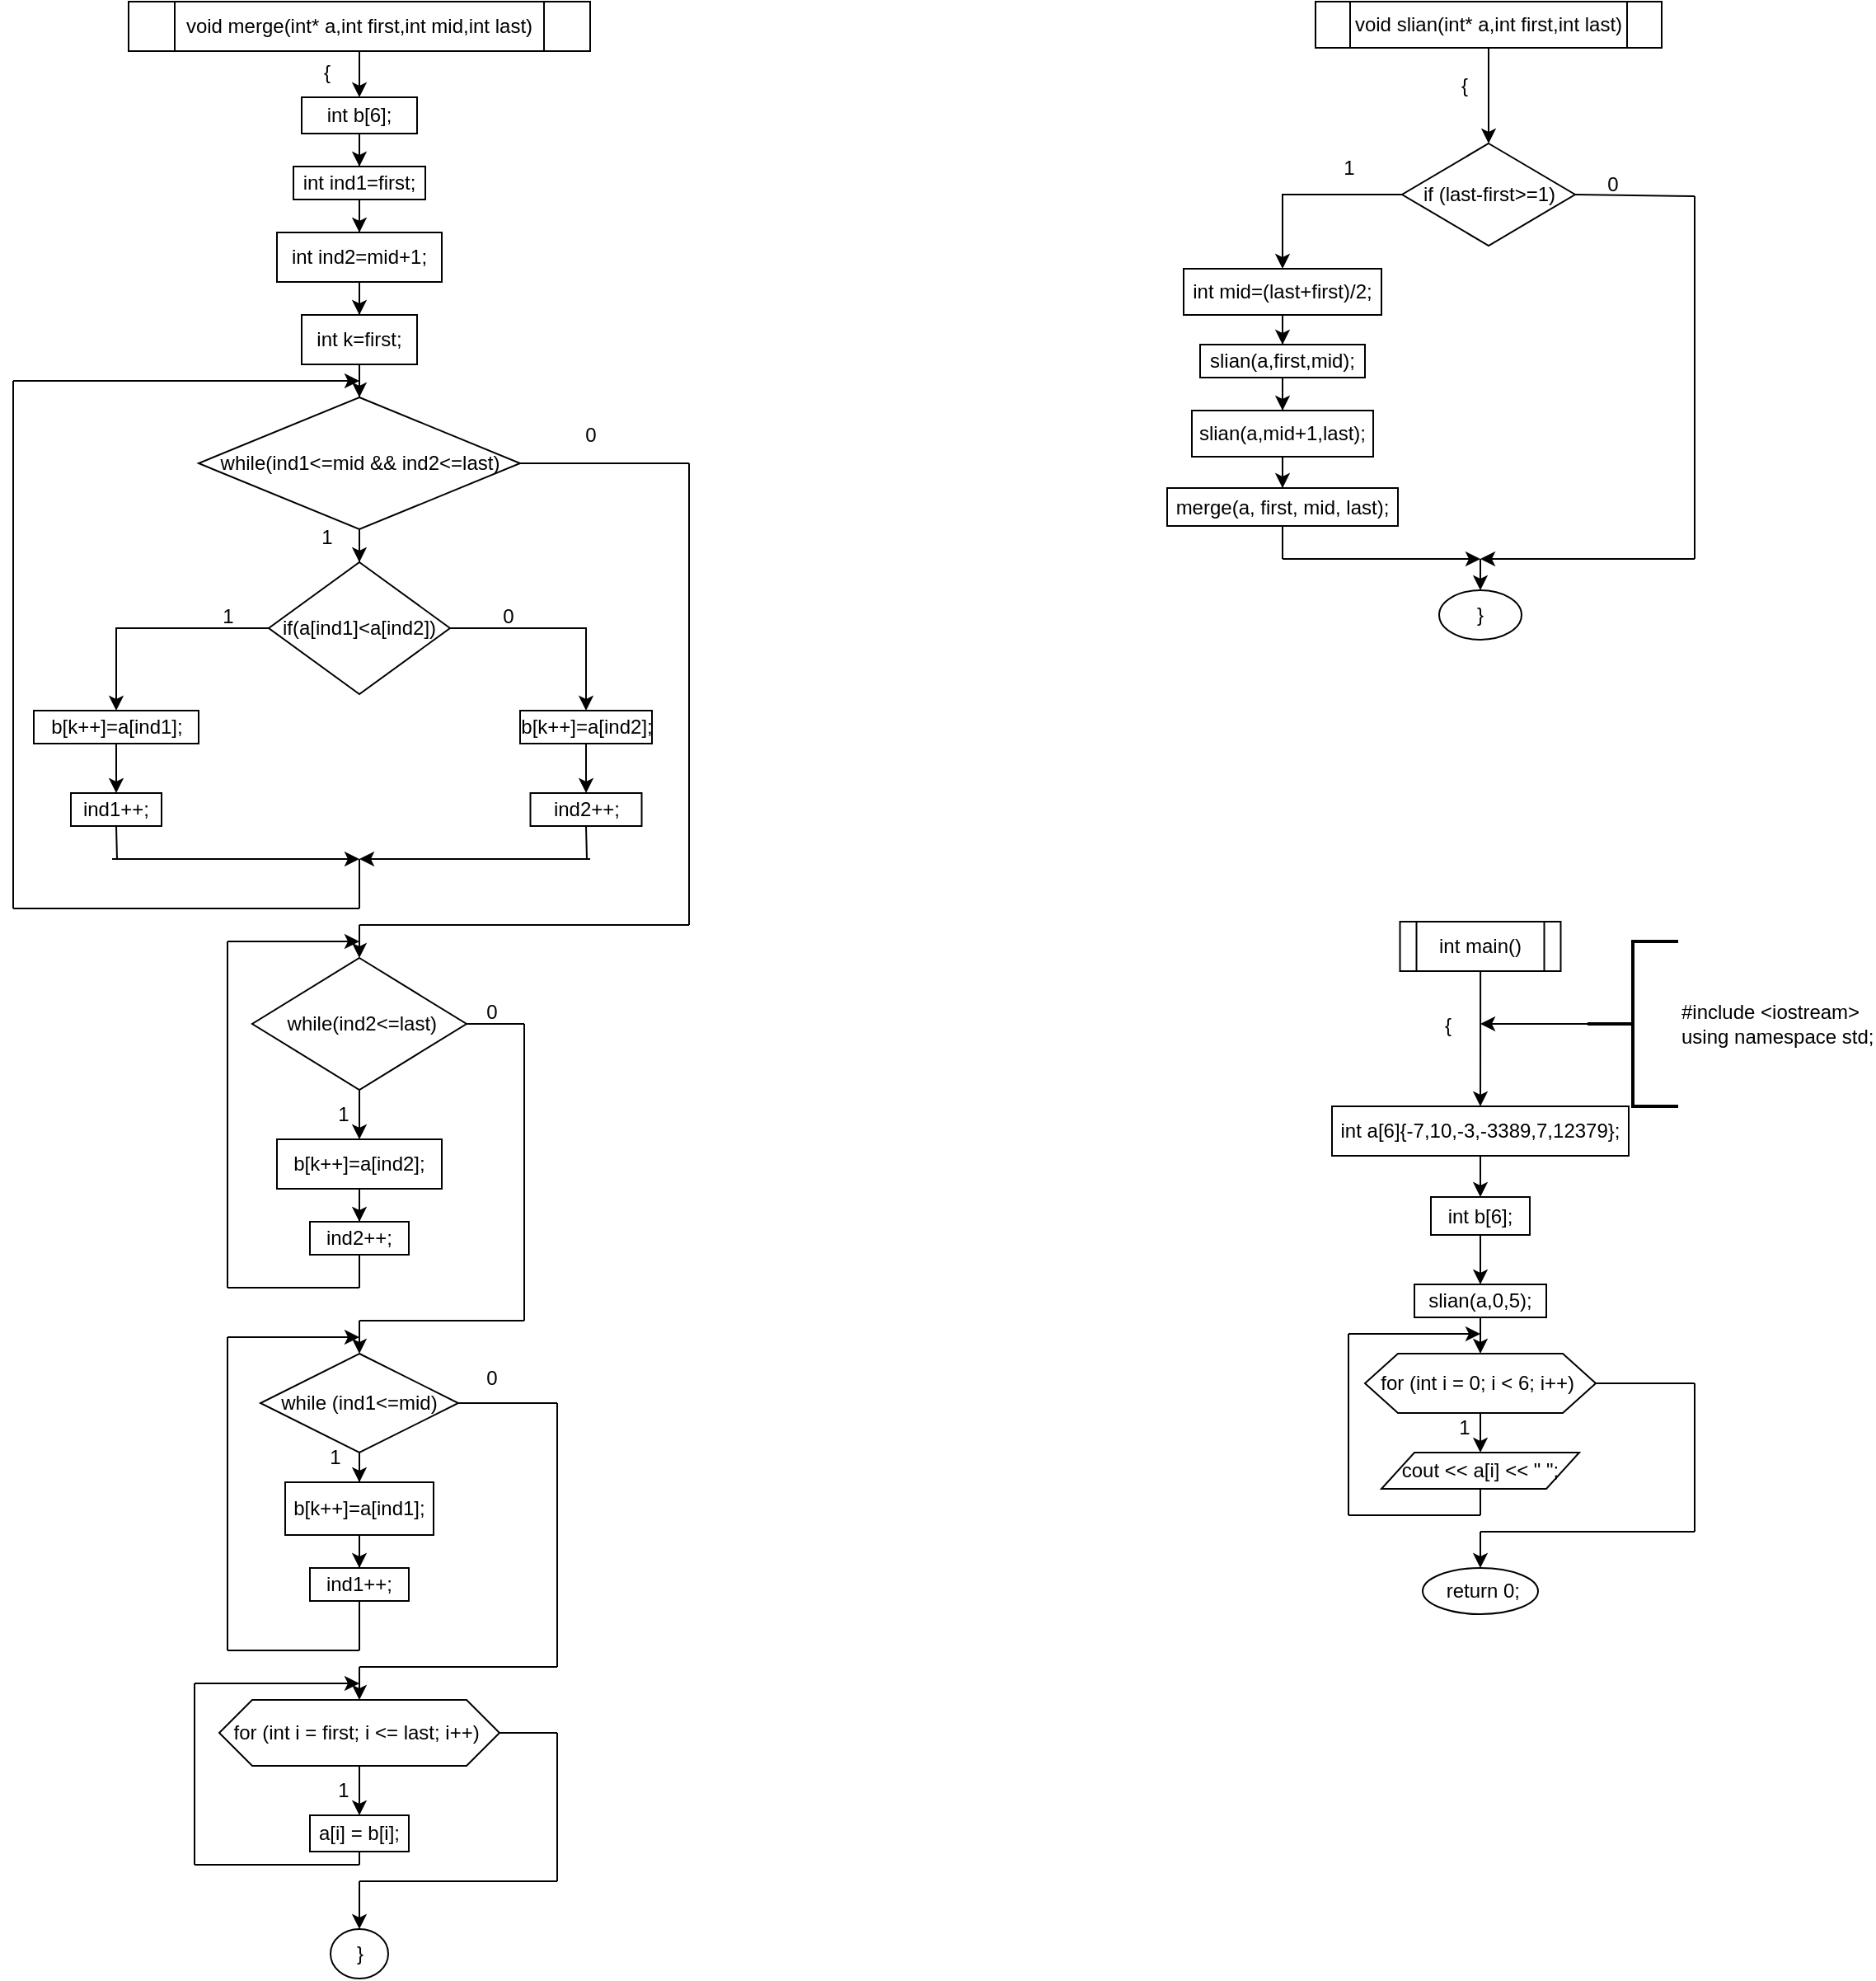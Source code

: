 <mxfile version="26.1.0" pages="4">
  <diagram id="DjNtd1lZE03T7fQ7BTx0" name="Слияния">
    <mxGraphModel dx="1037" dy="1030" grid="1" gridSize="10" guides="1" tooltips="1" connect="1" arrows="1" fold="1" page="1" pageScale="1" pageWidth="1169" pageHeight="827" math="0" shadow="0">
      <root>
        <mxCell id="0" />
        <mxCell id="1" parent="0" />
        <mxCell id="tJjR3b_jdCfThZakR0K6-2" style="edgeStyle=orthogonalEdgeStyle;rounded=0;orthogonalLoop=1;jettySize=auto;html=1;" parent="1" source="tJjR3b_jdCfThZakR0K6-1" target="tJjR3b_jdCfThZakR0K6-4" edge="1">
          <mxGeometry relative="1" as="geometry">
            <mxPoint x="230" y="112" as="targetPoint" />
          </mxGeometry>
        </mxCell>
        <mxCell id="tJjR3b_jdCfThZakR0K6-1" value="void merge(int* a,int first,int mid,int last)" style="shape=process;whiteSpace=wrap;html=1;backgroundOutline=1;" parent="1" vertex="1">
          <mxGeometry x="90" y="42" width="280" height="30" as="geometry" />
        </mxCell>
        <mxCell id="tJjR3b_jdCfThZakR0K6-3" value="{" style="text;html=1;align=center;verticalAlign=middle;resizable=0;points=[];autosize=1;strokeColor=none;fillColor=none;" parent="1" vertex="1">
          <mxGeometry x="195" y="70" width="30" height="30" as="geometry" />
        </mxCell>
        <mxCell id="tJjR3b_jdCfThZakR0K6-5" style="edgeStyle=orthogonalEdgeStyle;rounded=0;orthogonalLoop=1;jettySize=auto;html=1;" parent="1" source="tJjR3b_jdCfThZakR0K6-4" target="tJjR3b_jdCfThZakR0K6-6" edge="1">
          <mxGeometry relative="1" as="geometry">
            <mxPoint x="230" y="162" as="targetPoint" />
          </mxGeometry>
        </mxCell>
        <mxCell id="tJjR3b_jdCfThZakR0K6-4" value="int b[6];" style="rounded=0;whiteSpace=wrap;html=1;" parent="1" vertex="1">
          <mxGeometry x="195" y="100" width="70" height="22" as="geometry" />
        </mxCell>
        <mxCell id="tJjR3b_jdCfThZakR0K6-7" style="edgeStyle=orthogonalEdgeStyle;rounded=0;orthogonalLoop=1;jettySize=auto;html=1;" parent="1" source="tJjR3b_jdCfThZakR0K6-6" target="tJjR3b_jdCfThZakR0K6-8" edge="1">
          <mxGeometry relative="1" as="geometry">
            <mxPoint x="230" y="202" as="targetPoint" />
          </mxGeometry>
        </mxCell>
        <mxCell id="tJjR3b_jdCfThZakR0K6-6" value="int ind1=first;" style="rounded=0;whiteSpace=wrap;html=1;" parent="1" vertex="1">
          <mxGeometry x="190" y="142" width="80" height="20" as="geometry" />
        </mxCell>
        <mxCell id="tJjR3b_jdCfThZakR0K6-9" style="edgeStyle=orthogonalEdgeStyle;rounded=0;orthogonalLoop=1;jettySize=auto;html=1;" parent="1" source="tJjR3b_jdCfThZakR0K6-8" target="tJjR3b_jdCfThZakR0K6-10" edge="1">
          <mxGeometry relative="1" as="geometry">
            <mxPoint x="230" y="252" as="targetPoint" />
          </mxGeometry>
        </mxCell>
        <mxCell id="tJjR3b_jdCfThZakR0K6-8" value="int ind2=mid+1;" style="rounded=0;whiteSpace=wrap;html=1;" parent="1" vertex="1">
          <mxGeometry x="180" y="182" width="100" height="30" as="geometry" />
        </mxCell>
        <mxCell id="tJjR3b_jdCfThZakR0K6-11" style="edgeStyle=orthogonalEdgeStyle;rounded=0;orthogonalLoop=1;jettySize=auto;html=1;" parent="1" source="tJjR3b_jdCfThZakR0K6-10" target="tJjR3b_jdCfThZakR0K6-12" edge="1">
          <mxGeometry relative="1" as="geometry">
            <mxPoint x="230" y="302" as="targetPoint" />
          </mxGeometry>
        </mxCell>
        <mxCell id="tJjR3b_jdCfThZakR0K6-10" value="int k=first;" style="rounded=0;whiteSpace=wrap;html=1;" parent="1" vertex="1">
          <mxGeometry x="195" y="232" width="70" height="30" as="geometry" />
        </mxCell>
        <mxCell id="tJjR3b_jdCfThZakR0K6-13" style="edgeStyle=orthogonalEdgeStyle;rounded=0;orthogonalLoop=1;jettySize=auto;html=1;" parent="1" source="tJjR3b_jdCfThZakR0K6-12" target="tJjR3b_jdCfThZakR0K6-14" edge="1">
          <mxGeometry relative="1" as="geometry">
            <mxPoint x="230" y="412" as="targetPoint" />
          </mxGeometry>
        </mxCell>
        <mxCell id="tJjR3b_jdCfThZakR0K6-12" value="while(ind1&amp;lt;=mid &amp;amp;&amp;amp; ind2&amp;lt;=last)" style="rhombus;whiteSpace=wrap;html=1;" parent="1" vertex="1">
          <mxGeometry x="132.5" y="282" width="195" height="80" as="geometry" />
        </mxCell>
        <mxCell id="tJjR3b_jdCfThZakR0K6-16" style="edgeStyle=orthogonalEdgeStyle;rounded=0;orthogonalLoop=1;jettySize=auto;html=1;" parent="1" source="tJjR3b_jdCfThZakR0K6-14" target="tJjR3b_jdCfThZakR0K6-18" edge="1">
          <mxGeometry relative="1" as="geometry">
            <mxPoint x="60" y="452" as="targetPoint" />
          </mxGeometry>
        </mxCell>
        <mxCell id="tJjR3b_jdCfThZakR0K6-21" style="edgeStyle=orthogonalEdgeStyle;rounded=0;orthogonalLoop=1;jettySize=auto;html=1;" parent="1" source="tJjR3b_jdCfThZakR0K6-14" target="tJjR3b_jdCfThZakR0K6-23" edge="1">
          <mxGeometry relative="1" as="geometry">
            <mxPoint x="390" y="472" as="targetPoint" />
          </mxGeometry>
        </mxCell>
        <mxCell id="tJjR3b_jdCfThZakR0K6-14" value="if(a[ind1]&amp;lt;a[ind2])" style="rhombus;whiteSpace=wrap;html=1;" parent="1" vertex="1">
          <mxGeometry x="175" y="382" width="110" height="80" as="geometry" />
        </mxCell>
        <mxCell id="tJjR3b_jdCfThZakR0K6-15" value="1" style="text;html=1;align=center;verticalAlign=middle;resizable=0;points=[];autosize=1;strokeColor=none;fillColor=none;" parent="1" vertex="1">
          <mxGeometry x="195" y="352" width="30" height="30" as="geometry" />
        </mxCell>
        <mxCell id="tJjR3b_jdCfThZakR0K6-17" value="1" style="text;html=1;align=center;verticalAlign=middle;resizable=0;points=[];autosize=1;strokeColor=none;fillColor=none;" parent="1" vertex="1">
          <mxGeometry x="135" y="400" width="30" height="30" as="geometry" />
        </mxCell>
        <mxCell id="tJjR3b_jdCfThZakR0K6-19" style="edgeStyle=orthogonalEdgeStyle;rounded=0;orthogonalLoop=1;jettySize=auto;html=1;" parent="1" source="tJjR3b_jdCfThZakR0K6-18" target="tJjR3b_jdCfThZakR0K6-20" edge="1">
          <mxGeometry relative="1" as="geometry">
            <mxPoint x="115" y="522" as="targetPoint" />
          </mxGeometry>
        </mxCell>
        <mxCell id="tJjR3b_jdCfThZakR0K6-18" value="b[k++]=a[ind1];" style="rounded=0;whiteSpace=wrap;html=1;" parent="1" vertex="1">
          <mxGeometry x="32.5" y="472" width="100" height="20" as="geometry" />
        </mxCell>
        <mxCell id="tJjR3b_jdCfThZakR0K6-20" value="ind1++;" style="rounded=0;whiteSpace=wrap;html=1;" parent="1" vertex="1">
          <mxGeometry x="55" y="522" width="55" height="20" as="geometry" />
        </mxCell>
        <mxCell id="tJjR3b_jdCfThZakR0K6-22" value="0" style="text;html=1;align=center;verticalAlign=middle;resizable=0;points=[];autosize=1;strokeColor=none;fillColor=none;" parent="1" vertex="1">
          <mxGeometry x="305" y="400" width="30" height="30" as="geometry" />
        </mxCell>
        <mxCell id="tJjR3b_jdCfThZakR0K6-24" style="edgeStyle=orthogonalEdgeStyle;rounded=0;orthogonalLoop=1;jettySize=auto;html=1;" parent="1" source="tJjR3b_jdCfThZakR0K6-23" target="tJjR3b_jdCfThZakR0K6-25" edge="1">
          <mxGeometry relative="1" as="geometry">
            <mxPoint x="367.5" y="522" as="targetPoint" />
          </mxGeometry>
        </mxCell>
        <mxCell id="tJjR3b_jdCfThZakR0K6-23" value="b[k++]=a[ind2];" style="rounded=0;whiteSpace=wrap;html=1;" parent="1" vertex="1">
          <mxGeometry x="327.5" y="472" width="80" height="20" as="geometry" />
        </mxCell>
        <mxCell id="tJjR3b_jdCfThZakR0K6-25" value="ind2++;" style="rounded=0;whiteSpace=wrap;html=1;" parent="1" vertex="1">
          <mxGeometry x="333.75" y="522" width="67.5" height="20" as="geometry" />
        </mxCell>
        <mxCell id="tJjR3b_jdCfThZakR0K6-26" value="" style="endArrow=none;html=1;rounded=0;exitX=0.5;exitY=1;exitDx=0;exitDy=0;" parent="1" source="tJjR3b_jdCfThZakR0K6-20" edge="1">
          <mxGeometry width="50" height="50" relative="1" as="geometry">
            <mxPoint x="170" y="562" as="sourcePoint" />
            <mxPoint x="83" y="562" as="targetPoint" />
          </mxGeometry>
        </mxCell>
        <mxCell id="tJjR3b_jdCfThZakR0K6-27" value="" style="endArrow=none;html=1;rounded=0;entryX=0.5;entryY=1;entryDx=0;entryDy=0;" parent="1" target="tJjR3b_jdCfThZakR0K6-25" edge="1">
          <mxGeometry width="50" height="50" relative="1" as="geometry">
            <mxPoint x="368" y="562" as="sourcePoint" />
            <mxPoint x="407.5" y="602" as="targetPoint" />
          </mxGeometry>
        </mxCell>
        <mxCell id="tJjR3b_jdCfThZakR0K6-29" value="" style="endArrow=classic;html=1;rounded=0;" parent="1" edge="1">
          <mxGeometry width="50" height="50" relative="1" as="geometry">
            <mxPoint x="80" y="562" as="sourcePoint" />
            <mxPoint x="230" y="562" as="targetPoint" />
          </mxGeometry>
        </mxCell>
        <mxCell id="tJjR3b_jdCfThZakR0K6-30" value="" style="endArrow=classic;html=1;rounded=0;" parent="1" edge="1">
          <mxGeometry width="50" height="50" relative="1" as="geometry">
            <mxPoint x="370" y="562" as="sourcePoint" />
            <mxPoint x="230" y="562" as="targetPoint" />
          </mxGeometry>
        </mxCell>
        <mxCell id="tJjR3b_jdCfThZakR0K6-31" value="" style="endArrow=none;html=1;rounded=0;" parent="1" edge="1">
          <mxGeometry width="50" height="50" relative="1" as="geometry">
            <mxPoint x="230" y="592" as="sourcePoint" />
            <mxPoint x="230" y="562" as="targetPoint" />
          </mxGeometry>
        </mxCell>
        <mxCell id="tJjR3b_jdCfThZakR0K6-32" value="" style="endArrow=none;html=1;rounded=0;" parent="1" edge="1">
          <mxGeometry width="50" height="50" relative="1" as="geometry">
            <mxPoint x="20" y="592" as="sourcePoint" />
            <mxPoint x="230" y="592" as="targetPoint" />
          </mxGeometry>
        </mxCell>
        <mxCell id="tJjR3b_jdCfThZakR0K6-36" value="" style="endArrow=none;html=1;rounded=0;" parent="1" edge="1">
          <mxGeometry width="50" height="50" relative="1" as="geometry">
            <mxPoint x="20" y="592" as="sourcePoint" />
            <mxPoint x="20" y="272" as="targetPoint" />
          </mxGeometry>
        </mxCell>
        <mxCell id="tJjR3b_jdCfThZakR0K6-37" value="" style="endArrow=classic;html=1;rounded=0;" parent="1" edge="1">
          <mxGeometry width="50" height="50" relative="1" as="geometry">
            <mxPoint x="20" y="272" as="sourcePoint" />
            <mxPoint x="230" y="272" as="targetPoint" />
          </mxGeometry>
        </mxCell>
        <mxCell id="tJjR3b_jdCfThZakR0K6-38" value="" style="endArrow=none;html=1;rounded=0;exitX=1;exitY=0.5;exitDx=0;exitDy=0;" parent="1" source="tJjR3b_jdCfThZakR0K6-12" edge="1">
          <mxGeometry width="50" height="50" relative="1" as="geometry">
            <mxPoint x="380" y="347" as="sourcePoint" />
            <mxPoint x="430" y="322" as="targetPoint" />
          </mxGeometry>
        </mxCell>
        <mxCell id="tJjR3b_jdCfThZakR0K6-39" value="" style="endArrow=none;html=1;rounded=0;" parent="1" edge="1">
          <mxGeometry width="50" height="50" relative="1" as="geometry">
            <mxPoint x="430" y="602" as="sourcePoint" />
            <mxPoint x="430" y="322" as="targetPoint" />
          </mxGeometry>
        </mxCell>
        <mxCell id="tJjR3b_jdCfThZakR0K6-40" value="0" style="text;html=1;align=center;verticalAlign=middle;resizable=0;points=[];autosize=1;strokeColor=none;fillColor=none;" parent="1" vertex="1">
          <mxGeometry x="355" y="290" width="30" height="30" as="geometry" />
        </mxCell>
        <mxCell id="tJjR3b_jdCfThZakR0K6-41" value="" style="endArrow=none;html=1;rounded=0;" parent="1" edge="1">
          <mxGeometry width="50" height="50" relative="1" as="geometry">
            <mxPoint x="230" y="602" as="sourcePoint" />
            <mxPoint x="430" y="602" as="targetPoint" />
          </mxGeometry>
        </mxCell>
        <mxCell id="tJjR3b_jdCfThZakR0K6-42" value="" style="endArrow=classic;html=1;rounded=0;" parent="1" target="tJjR3b_jdCfThZakR0K6-43" edge="1">
          <mxGeometry width="50" height="50" relative="1" as="geometry">
            <mxPoint x="230" y="602" as="sourcePoint" />
            <mxPoint x="230" y="632" as="targetPoint" />
          </mxGeometry>
        </mxCell>
        <mxCell id="tJjR3b_jdCfThZakR0K6-44" style="edgeStyle=orthogonalEdgeStyle;rounded=0;orthogonalLoop=1;jettySize=auto;html=1;" parent="1" source="tJjR3b_jdCfThZakR0K6-43" target="tJjR3b_jdCfThZakR0K6-45" edge="1">
          <mxGeometry relative="1" as="geometry">
            <mxPoint x="230" y="732" as="targetPoint" />
          </mxGeometry>
        </mxCell>
        <mxCell id="tJjR3b_jdCfThZakR0K6-43" value="&amp;nbsp;while(ind2&amp;lt;=last)" style="rhombus;whiteSpace=wrap;html=1;" parent="1" vertex="1">
          <mxGeometry x="165" y="622" width="130" height="80" as="geometry" />
        </mxCell>
        <mxCell id="tJjR3b_jdCfThZakR0K6-47" style="edgeStyle=orthogonalEdgeStyle;rounded=0;orthogonalLoop=1;jettySize=auto;html=1;" parent="1" source="tJjR3b_jdCfThZakR0K6-45" target="tJjR3b_jdCfThZakR0K6-48" edge="1">
          <mxGeometry relative="1" as="geometry">
            <mxPoint x="230" y="792" as="targetPoint" />
          </mxGeometry>
        </mxCell>
        <mxCell id="tJjR3b_jdCfThZakR0K6-45" value="b[k++]=a[ind2];" style="rounded=0;whiteSpace=wrap;html=1;" parent="1" vertex="1">
          <mxGeometry x="180" y="732" width="100" height="30" as="geometry" />
        </mxCell>
        <mxCell id="tJjR3b_jdCfThZakR0K6-46" value="1" style="text;html=1;align=center;verticalAlign=middle;resizable=0;points=[];autosize=1;strokeColor=none;fillColor=none;" parent="1" vertex="1">
          <mxGeometry x="205" y="702" width="30" height="30" as="geometry" />
        </mxCell>
        <mxCell id="tJjR3b_jdCfThZakR0K6-48" value="ind2++;" style="rounded=0;whiteSpace=wrap;html=1;" parent="1" vertex="1">
          <mxGeometry x="200" y="782" width="60" height="20" as="geometry" />
        </mxCell>
        <mxCell id="tJjR3b_jdCfThZakR0K6-49" value="" style="endArrow=none;html=1;rounded=0;entryX=0.5;entryY=1;entryDx=0;entryDy=0;" parent="1" target="tJjR3b_jdCfThZakR0K6-48" edge="1">
          <mxGeometry width="50" height="50" relative="1" as="geometry">
            <mxPoint x="230" y="822" as="sourcePoint" />
            <mxPoint x="255" y="822" as="targetPoint" />
          </mxGeometry>
        </mxCell>
        <mxCell id="tJjR3b_jdCfThZakR0K6-50" value="" style="endArrow=none;html=1;rounded=0;" parent="1" edge="1">
          <mxGeometry width="50" height="50" relative="1" as="geometry">
            <mxPoint x="150" y="822" as="sourcePoint" />
            <mxPoint x="230" y="822" as="targetPoint" />
          </mxGeometry>
        </mxCell>
        <mxCell id="tJjR3b_jdCfThZakR0K6-51" value="" style="endArrow=none;html=1;rounded=0;" parent="1" edge="1">
          <mxGeometry width="50" height="50" relative="1" as="geometry">
            <mxPoint x="150" y="822" as="sourcePoint" />
            <mxPoint x="150" y="612" as="targetPoint" />
          </mxGeometry>
        </mxCell>
        <mxCell id="tJjR3b_jdCfThZakR0K6-52" value="" style="endArrow=classic;html=1;rounded=0;" parent="1" edge="1">
          <mxGeometry width="50" height="50" relative="1" as="geometry">
            <mxPoint x="150" y="612" as="sourcePoint" />
            <mxPoint x="230" y="612" as="targetPoint" />
          </mxGeometry>
        </mxCell>
        <mxCell id="tJjR3b_jdCfThZakR0K6-53" value="" style="endArrow=none;html=1;rounded=0;exitX=1;exitY=0.5;exitDx=0;exitDy=0;" parent="1" source="tJjR3b_jdCfThZakR0K6-43" edge="1">
          <mxGeometry width="50" height="50" relative="1" as="geometry">
            <mxPoint x="320" y="732" as="sourcePoint" />
            <mxPoint x="330" y="662" as="targetPoint" />
          </mxGeometry>
        </mxCell>
        <mxCell id="tJjR3b_jdCfThZakR0K6-54" value="0" style="text;html=1;align=center;verticalAlign=middle;resizable=0;points=[];autosize=1;strokeColor=none;fillColor=none;" parent="1" vertex="1">
          <mxGeometry x="295" y="640" width="30" height="30" as="geometry" />
        </mxCell>
        <mxCell id="tJjR3b_jdCfThZakR0K6-55" value="" style="endArrow=none;html=1;rounded=0;" parent="1" edge="1">
          <mxGeometry width="50" height="50" relative="1" as="geometry">
            <mxPoint x="330" y="842" as="sourcePoint" />
            <mxPoint x="330" y="662" as="targetPoint" />
          </mxGeometry>
        </mxCell>
        <mxCell id="tJjR3b_jdCfThZakR0K6-56" value="" style="endArrow=none;html=1;rounded=0;" parent="1" edge="1">
          <mxGeometry width="50" height="50" relative="1" as="geometry">
            <mxPoint x="230" y="842" as="sourcePoint" />
            <mxPoint x="330" y="842" as="targetPoint" />
          </mxGeometry>
        </mxCell>
        <mxCell id="tJjR3b_jdCfThZakR0K6-57" value="" style="endArrow=classic;html=1;rounded=0;" parent="1" target="tJjR3b_jdCfThZakR0K6-58" edge="1">
          <mxGeometry width="50" height="50" relative="1" as="geometry">
            <mxPoint x="230" y="842" as="sourcePoint" />
            <mxPoint x="230" y="882" as="targetPoint" />
          </mxGeometry>
        </mxCell>
        <mxCell id="tJjR3b_jdCfThZakR0K6-59" style="edgeStyle=orthogonalEdgeStyle;rounded=0;orthogonalLoop=1;jettySize=auto;html=1;" parent="1" source="tJjR3b_jdCfThZakR0K6-58" target="tJjR3b_jdCfThZakR0K6-61" edge="1">
          <mxGeometry relative="1" as="geometry">
            <mxPoint x="230" y="952" as="targetPoint" />
          </mxGeometry>
        </mxCell>
        <mxCell id="tJjR3b_jdCfThZakR0K6-58" value="while (ind1&amp;lt;=mid)" style="rhombus;whiteSpace=wrap;html=1;" parent="1" vertex="1">
          <mxGeometry x="170" y="862" width="120" height="60" as="geometry" />
        </mxCell>
        <mxCell id="tJjR3b_jdCfThZakR0K6-60" value="1" style="text;html=1;align=center;verticalAlign=middle;resizable=0;points=[];autosize=1;strokeColor=none;fillColor=none;" parent="1" vertex="1">
          <mxGeometry x="200" y="910" width="30" height="30" as="geometry" />
        </mxCell>
        <mxCell id="tJjR3b_jdCfThZakR0K6-62" style="edgeStyle=orthogonalEdgeStyle;rounded=0;orthogonalLoop=1;jettySize=auto;html=1;" parent="1" source="tJjR3b_jdCfThZakR0K6-61" target="tJjR3b_jdCfThZakR0K6-63" edge="1">
          <mxGeometry relative="1" as="geometry">
            <mxPoint x="230" y="992" as="targetPoint" />
          </mxGeometry>
        </mxCell>
        <mxCell id="tJjR3b_jdCfThZakR0K6-61" value="b[k++]=a[ind1];" style="rounded=0;whiteSpace=wrap;html=1;" parent="1" vertex="1">
          <mxGeometry x="185" y="940" width="90" height="32" as="geometry" />
        </mxCell>
        <mxCell id="tJjR3b_jdCfThZakR0K6-63" value="ind1++;" style="rounded=0;whiteSpace=wrap;html=1;" parent="1" vertex="1">
          <mxGeometry x="200" y="992" width="60" height="20" as="geometry" />
        </mxCell>
        <mxCell id="tJjR3b_jdCfThZakR0K6-64" value="" style="endArrow=none;html=1;rounded=0;entryX=0.5;entryY=1;entryDx=0;entryDy=0;" parent="1" target="tJjR3b_jdCfThZakR0K6-63" edge="1">
          <mxGeometry width="50" height="50" relative="1" as="geometry">
            <mxPoint x="230" y="1042" as="sourcePoint" />
            <mxPoint x="245" y="1032" as="targetPoint" />
          </mxGeometry>
        </mxCell>
        <mxCell id="tJjR3b_jdCfThZakR0K6-65" value="" style="endArrow=none;html=1;rounded=0;" parent="1" edge="1">
          <mxGeometry width="50" height="50" relative="1" as="geometry">
            <mxPoint x="150" y="1042" as="sourcePoint" />
            <mxPoint x="230" y="1042" as="targetPoint" />
          </mxGeometry>
        </mxCell>
        <mxCell id="tJjR3b_jdCfThZakR0K6-66" value="" style="endArrow=none;html=1;rounded=0;" parent="1" edge="1">
          <mxGeometry width="50" height="50" relative="1" as="geometry">
            <mxPoint x="150" y="1042" as="sourcePoint" />
            <mxPoint x="150" y="852" as="targetPoint" />
          </mxGeometry>
        </mxCell>
        <mxCell id="tJjR3b_jdCfThZakR0K6-67" value="" style="endArrow=classic;html=1;rounded=0;" parent="1" edge="1">
          <mxGeometry width="50" height="50" relative="1" as="geometry">
            <mxPoint x="150" y="852" as="sourcePoint" />
            <mxPoint x="230" y="852" as="targetPoint" />
          </mxGeometry>
        </mxCell>
        <mxCell id="tJjR3b_jdCfThZakR0K6-68" value="" style="endArrow=none;html=1;rounded=0;exitX=1;exitY=0.5;exitDx=0;exitDy=0;" parent="1" source="tJjR3b_jdCfThZakR0K6-58" edge="1">
          <mxGeometry width="50" height="50" relative="1" as="geometry">
            <mxPoint x="357.5" y="940" as="sourcePoint" />
            <mxPoint x="350" y="892" as="targetPoint" />
          </mxGeometry>
        </mxCell>
        <mxCell id="tJjR3b_jdCfThZakR0K6-69" value="0" style="text;html=1;align=center;verticalAlign=middle;resizable=0;points=[];autosize=1;strokeColor=none;fillColor=none;" parent="1" vertex="1">
          <mxGeometry x="295" y="862" width="30" height="30" as="geometry" />
        </mxCell>
        <mxCell id="tJjR3b_jdCfThZakR0K6-70" value="" style="endArrow=none;html=1;rounded=0;" parent="1" edge="1">
          <mxGeometry width="50" height="50" relative="1" as="geometry">
            <mxPoint x="350" y="1052" as="sourcePoint" />
            <mxPoint x="350" y="892" as="targetPoint" />
          </mxGeometry>
        </mxCell>
        <mxCell id="tJjR3b_jdCfThZakR0K6-71" value="" style="endArrow=none;html=1;rounded=0;" parent="1" edge="1">
          <mxGeometry width="50" height="50" relative="1" as="geometry">
            <mxPoint x="230" y="1052" as="sourcePoint" />
            <mxPoint x="350" y="1052" as="targetPoint" />
          </mxGeometry>
        </mxCell>
        <mxCell id="tJjR3b_jdCfThZakR0K6-72" value="" style="endArrow=classic;html=1;rounded=0;" parent="1" target="tJjR3b_jdCfThZakR0K6-73" edge="1">
          <mxGeometry width="50" height="50" relative="1" as="geometry">
            <mxPoint x="230" y="1052" as="sourcePoint" />
            <mxPoint x="230" y="1082" as="targetPoint" />
          </mxGeometry>
        </mxCell>
        <mxCell id="tJjR3b_jdCfThZakR0K6-74" style="edgeStyle=orthogonalEdgeStyle;rounded=0;orthogonalLoop=1;jettySize=auto;html=1;" parent="1" source="tJjR3b_jdCfThZakR0K6-73" target="tJjR3b_jdCfThZakR0K6-76" edge="1">
          <mxGeometry relative="1" as="geometry">
            <mxPoint x="230" y="1142" as="targetPoint" />
          </mxGeometry>
        </mxCell>
        <mxCell id="tJjR3b_jdCfThZakR0K6-73" value="for (int i = first; i &amp;lt;= last; i++)&amp;nbsp;" style="shape=hexagon;perimeter=hexagonPerimeter2;whiteSpace=wrap;html=1;fixedSize=1;" parent="1" vertex="1">
          <mxGeometry x="145" y="1072" width="170" height="40" as="geometry" />
        </mxCell>
        <mxCell id="tJjR3b_jdCfThZakR0K6-75" value="1" style="text;html=1;align=center;verticalAlign=middle;resizable=0;points=[];autosize=1;strokeColor=none;fillColor=none;" parent="1" vertex="1">
          <mxGeometry x="205" y="1112" width="30" height="30" as="geometry" />
        </mxCell>
        <mxCell id="tJjR3b_jdCfThZakR0K6-76" value="a[i] = b[i];" style="rounded=0;whiteSpace=wrap;html=1;" parent="1" vertex="1">
          <mxGeometry x="200" y="1142" width="60" height="22" as="geometry" />
        </mxCell>
        <mxCell id="tJjR3b_jdCfThZakR0K6-77" value="" style="endArrow=none;html=1;rounded=0;entryX=0.5;entryY=1;entryDx=0;entryDy=0;" parent="1" target="tJjR3b_jdCfThZakR0K6-76" edge="1">
          <mxGeometry width="50" height="50" relative="1" as="geometry">
            <mxPoint x="230" y="1172" as="sourcePoint" />
            <mxPoint x="235" y="1182" as="targetPoint" />
          </mxGeometry>
        </mxCell>
        <mxCell id="tJjR3b_jdCfThZakR0K6-78" value="" style="endArrow=none;html=1;rounded=0;" parent="1" edge="1">
          <mxGeometry width="50" height="50" relative="1" as="geometry">
            <mxPoint x="130" y="1172" as="sourcePoint" />
            <mxPoint x="230" y="1172" as="targetPoint" />
          </mxGeometry>
        </mxCell>
        <mxCell id="tJjR3b_jdCfThZakR0K6-79" value="" style="endArrow=none;html=1;rounded=0;" parent="1" edge="1">
          <mxGeometry width="50" height="50" relative="1" as="geometry">
            <mxPoint x="130" y="1172" as="sourcePoint" />
            <mxPoint x="130" y="1062" as="targetPoint" />
          </mxGeometry>
        </mxCell>
        <mxCell id="tJjR3b_jdCfThZakR0K6-80" value="" style="endArrow=classic;html=1;rounded=0;" parent="1" edge="1">
          <mxGeometry width="50" height="50" relative="1" as="geometry">
            <mxPoint x="130" y="1062" as="sourcePoint" />
            <mxPoint x="230" y="1062" as="targetPoint" />
          </mxGeometry>
        </mxCell>
        <mxCell id="tJjR3b_jdCfThZakR0K6-81" value="" style="endArrow=none;html=1;rounded=0;exitX=1;exitY=0.5;exitDx=0;exitDy=0;" parent="1" source="tJjR3b_jdCfThZakR0K6-73" edge="1">
          <mxGeometry width="50" height="50" relative="1" as="geometry">
            <mxPoint x="342.5" y="1130" as="sourcePoint" />
            <mxPoint x="350" y="1092" as="targetPoint" />
          </mxGeometry>
        </mxCell>
        <mxCell id="tJjR3b_jdCfThZakR0K6-82" value="" style="endArrow=none;html=1;rounded=0;" parent="1" edge="1">
          <mxGeometry width="50" height="50" relative="1" as="geometry">
            <mxPoint x="350" y="1182" as="sourcePoint" />
            <mxPoint x="350" y="1092" as="targetPoint" />
          </mxGeometry>
        </mxCell>
        <mxCell id="tJjR3b_jdCfThZakR0K6-84" value="" style="endArrow=none;html=1;rounded=0;" parent="1" edge="1">
          <mxGeometry width="50" height="50" relative="1" as="geometry">
            <mxPoint x="230" y="1182" as="sourcePoint" />
            <mxPoint x="350" y="1182" as="targetPoint" />
          </mxGeometry>
        </mxCell>
        <mxCell id="nGtrrpEMZK0AJhTj_ibt-1" value="" style="endArrow=classic;html=1;rounded=0;" parent="1" target="nGtrrpEMZK0AJhTj_ibt-2" edge="1">
          <mxGeometry width="50" height="50" relative="1" as="geometry">
            <mxPoint x="230" y="1182" as="sourcePoint" />
            <mxPoint x="230" y="1222" as="targetPoint" />
          </mxGeometry>
        </mxCell>
        <mxCell id="nGtrrpEMZK0AJhTj_ibt-2" value="}" style="ellipse;whiteSpace=wrap;html=1;" parent="1" vertex="1">
          <mxGeometry x="212.5" y="1211" width="35" height="30" as="geometry" />
        </mxCell>
        <mxCell id="nGtrrpEMZK0AJhTj_ibt-4" style="edgeStyle=orthogonalEdgeStyle;rounded=0;orthogonalLoop=1;jettySize=auto;html=1;" parent="1" source="nGtrrpEMZK0AJhTj_ibt-3" target="nGtrrpEMZK0AJhTj_ibt-6" edge="1">
          <mxGeometry relative="1" as="geometry">
            <mxPoint x="915" y="130" as="targetPoint" />
          </mxGeometry>
        </mxCell>
        <mxCell id="nGtrrpEMZK0AJhTj_ibt-3" value="void slian(int* a,int first,int last)" style="shape=process;whiteSpace=wrap;html=1;backgroundOutline=1;" parent="1" vertex="1">
          <mxGeometry x="810" y="42" width="210" height="28" as="geometry" />
        </mxCell>
        <mxCell id="nGtrrpEMZK0AJhTj_ibt-5" value="{" style="text;html=1;align=center;verticalAlign=middle;resizable=0;points=[];autosize=1;strokeColor=none;fillColor=none;" parent="1" vertex="1">
          <mxGeometry x="885" y="78" width="30" height="30" as="geometry" />
        </mxCell>
        <mxCell id="nGtrrpEMZK0AJhTj_ibt-7" style="edgeStyle=orthogonalEdgeStyle;rounded=0;orthogonalLoop=1;jettySize=auto;html=1;" parent="1" source="nGtrrpEMZK0AJhTj_ibt-6" target="nGtrrpEMZK0AJhTj_ibt-8" edge="1">
          <mxGeometry relative="1" as="geometry">
            <mxPoint x="730" y="220" as="targetPoint" />
          </mxGeometry>
        </mxCell>
        <mxCell id="nGtrrpEMZK0AJhTj_ibt-6" value="if (last-first&amp;gt;=1)" style="rhombus;whiteSpace=wrap;html=1;" parent="1" vertex="1">
          <mxGeometry x="862.5" y="128" width="105" height="62" as="geometry" />
        </mxCell>
        <mxCell id="nGtrrpEMZK0AJhTj_ibt-10" style="edgeStyle=orthogonalEdgeStyle;rounded=0;orthogonalLoop=1;jettySize=auto;html=1;" parent="1" source="nGtrrpEMZK0AJhTj_ibt-8" target="nGtrrpEMZK0AJhTj_ibt-11" edge="1">
          <mxGeometry relative="1" as="geometry">
            <mxPoint x="790" y="260" as="targetPoint" />
          </mxGeometry>
        </mxCell>
        <mxCell id="nGtrrpEMZK0AJhTj_ibt-8" value="int mid=(last+first)/2;" style="rounded=0;whiteSpace=wrap;html=1;" parent="1" vertex="1">
          <mxGeometry x="730" y="204" width="120" height="28" as="geometry" />
        </mxCell>
        <mxCell id="nGtrrpEMZK0AJhTj_ibt-9" value="1" style="text;html=1;align=center;verticalAlign=middle;resizable=0;points=[];autosize=1;strokeColor=none;fillColor=none;" parent="1" vertex="1">
          <mxGeometry x="815" y="128" width="30" height="30" as="geometry" />
        </mxCell>
        <mxCell id="nGtrrpEMZK0AJhTj_ibt-12" style="edgeStyle=orthogonalEdgeStyle;rounded=0;orthogonalLoop=1;jettySize=auto;html=1;" parent="1" source="nGtrrpEMZK0AJhTj_ibt-11" target="nGtrrpEMZK0AJhTj_ibt-13" edge="1">
          <mxGeometry relative="1" as="geometry">
            <mxPoint x="790" y="310" as="targetPoint" />
          </mxGeometry>
        </mxCell>
        <mxCell id="nGtrrpEMZK0AJhTj_ibt-11" value="slian(a,first,mid);" style="rounded=0;whiteSpace=wrap;html=1;" parent="1" vertex="1">
          <mxGeometry x="740" y="250" width="100" height="20" as="geometry" />
        </mxCell>
        <mxCell id="nGtrrpEMZK0AJhTj_ibt-14" style="edgeStyle=orthogonalEdgeStyle;rounded=0;orthogonalLoop=1;jettySize=auto;html=1;" parent="1" source="nGtrrpEMZK0AJhTj_ibt-13" target="nGtrrpEMZK0AJhTj_ibt-15" edge="1">
          <mxGeometry relative="1" as="geometry">
            <mxPoint x="790" y="350" as="targetPoint" />
          </mxGeometry>
        </mxCell>
        <mxCell id="nGtrrpEMZK0AJhTj_ibt-13" value="slian(a,mid+1,last);" style="rounded=0;whiteSpace=wrap;html=1;" parent="1" vertex="1">
          <mxGeometry x="735" y="290" width="110" height="28" as="geometry" />
        </mxCell>
        <mxCell id="nGtrrpEMZK0AJhTj_ibt-15" value="merge(a, first, mid, last);" style="rounded=0;whiteSpace=wrap;html=1;" parent="1" vertex="1">
          <mxGeometry x="720" y="337" width="140" height="23" as="geometry" />
        </mxCell>
        <mxCell id="nGtrrpEMZK0AJhTj_ibt-16" value="" style="endArrow=none;html=1;rounded=0;exitX=1;exitY=0.5;exitDx=0;exitDy=0;" parent="1" source="nGtrrpEMZK0AJhTj_ibt-6" edge="1">
          <mxGeometry width="50" height="50" relative="1" as="geometry">
            <mxPoint x="1030" y="300" as="sourcePoint" />
            <mxPoint x="1040" y="160" as="targetPoint" />
          </mxGeometry>
        </mxCell>
        <mxCell id="nGtrrpEMZK0AJhTj_ibt-17" value="0" style="text;html=1;align=center;verticalAlign=middle;resizable=0;points=[];autosize=1;strokeColor=none;fillColor=none;" parent="1" vertex="1">
          <mxGeometry x="975" y="138" width="30" height="30" as="geometry" />
        </mxCell>
        <mxCell id="nGtrrpEMZK0AJhTj_ibt-18" value="" style="endArrow=none;html=1;rounded=0;" parent="1" edge="1">
          <mxGeometry width="50" height="50" relative="1" as="geometry">
            <mxPoint x="1040" y="380" as="sourcePoint" />
            <mxPoint x="1040" y="160" as="targetPoint" />
          </mxGeometry>
        </mxCell>
        <mxCell id="nGtrrpEMZK0AJhTj_ibt-19" value="" style="endArrow=none;html=1;rounded=0;entryX=0.5;entryY=1;entryDx=0;entryDy=0;" parent="1" target="nGtrrpEMZK0AJhTj_ibt-15" edge="1">
          <mxGeometry width="50" height="50" relative="1" as="geometry">
            <mxPoint x="790" y="380" as="sourcePoint" />
            <mxPoint x="830" y="410" as="targetPoint" />
          </mxGeometry>
        </mxCell>
        <mxCell id="nGtrrpEMZK0AJhTj_ibt-20" value="" style="endArrow=classic;html=1;rounded=0;" parent="1" edge="1">
          <mxGeometry width="50" height="50" relative="1" as="geometry">
            <mxPoint x="790" y="380" as="sourcePoint" />
            <mxPoint x="910" y="380" as="targetPoint" />
          </mxGeometry>
        </mxCell>
        <mxCell id="nGtrrpEMZK0AJhTj_ibt-21" value="" style="endArrow=classic;html=1;rounded=0;" parent="1" edge="1">
          <mxGeometry width="50" height="50" relative="1" as="geometry">
            <mxPoint x="1040" y="380" as="sourcePoint" />
            <mxPoint x="910" y="380" as="targetPoint" />
          </mxGeometry>
        </mxCell>
        <mxCell id="nGtrrpEMZK0AJhTj_ibt-22" value="" style="endArrow=classic;html=1;rounded=0;" parent="1" target="nGtrrpEMZK0AJhTj_ibt-23" edge="1">
          <mxGeometry width="50" height="50" relative="1" as="geometry">
            <mxPoint x="910" y="380" as="sourcePoint" />
            <mxPoint x="910" y="410" as="targetPoint" />
          </mxGeometry>
        </mxCell>
        <mxCell id="nGtrrpEMZK0AJhTj_ibt-23" value="}" style="ellipse;whiteSpace=wrap;html=1;" parent="1" vertex="1">
          <mxGeometry x="885" y="399" width="50" height="30" as="geometry" />
        </mxCell>
        <mxCell id="nGtrrpEMZK0AJhTj_ibt-25" style="edgeStyle=orthogonalEdgeStyle;rounded=0;orthogonalLoop=1;jettySize=auto;html=1;" parent="1" source="nGtrrpEMZK0AJhTj_ibt-24" target="nGtrrpEMZK0AJhTj_ibt-28" edge="1">
          <mxGeometry relative="1" as="geometry">
            <mxPoint x="910.0" y="690" as="targetPoint" />
          </mxGeometry>
        </mxCell>
        <mxCell id="nGtrrpEMZK0AJhTj_ibt-24" value="int main()" style="shape=process;whiteSpace=wrap;html=1;backgroundOutline=1;" parent="1" vertex="1">
          <mxGeometry x="861.25" y="600" width="97.5" height="30" as="geometry" />
        </mxCell>
        <mxCell id="nGtrrpEMZK0AJhTj_ibt-27" style="edgeStyle=orthogonalEdgeStyle;rounded=0;orthogonalLoop=1;jettySize=auto;html=1;" parent="1" source="nGtrrpEMZK0AJhTj_ibt-26" edge="1">
          <mxGeometry relative="1" as="geometry">
            <mxPoint x="910.0" y="662" as="targetPoint" />
          </mxGeometry>
        </mxCell>
        <mxCell id="nGtrrpEMZK0AJhTj_ibt-26" value="&lt;div&gt;#include &amp;lt;iostream&amp;gt;&lt;/div&gt;&lt;div&gt;using namespace std;&lt;/div&gt;" style="strokeWidth=2;html=1;shape=mxgraph.flowchart.annotation_2;align=left;labelPosition=right;pointerEvents=1;" parent="1" vertex="1">
          <mxGeometry x="975" y="612" width="55" height="100" as="geometry" />
        </mxCell>
        <mxCell id="nGtrrpEMZK0AJhTj_ibt-29" style="edgeStyle=orthogonalEdgeStyle;rounded=0;orthogonalLoop=1;jettySize=auto;html=1;" parent="1" source="nGtrrpEMZK0AJhTj_ibt-28" target="nGtrrpEMZK0AJhTj_ibt-30" edge="1">
          <mxGeometry relative="1" as="geometry">
            <mxPoint x="910.0" y="770" as="targetPoint" />
          </mxGeometry>
        </mxCell>
        <mxCell id="nGtrrpEMZK0AJhTj_ibt-28" value="int a[6]{-7,10,-3,-3389,7,12379};" style="rounded=0;whiteSpace=wrap;html=1;" parent="1" vertex="1">
          <mxGeometry x="820" y="712" width="180" height="30" as="geometry" />
        </mxCell>
        <mxCell id="nGtrrpEMZK0AJhTj_ibt-31" style="edgeStyle=orthogonalEdgeStyle;rounded=0;orthogonalLoop=1;jettySize=auto;html=1;" parent="1" source="nGtrrpEMZK0AJhTj_ibt-30" target="nGtrrpEMZK0AJhTj_ibt-32" edge="1">
          <mxGeometry relative="1" as="geometry">
            <mxPoint x="910.0" y="830" as="targetPoint" />
          </mxGeometry>
        </mxCell>
        <mxCell id="nGtrrpEMZK0AJhTj_ibt-30" value="int b[6];" style="rounded=0;whiteSpace=wrap;html=1;" parent="1" vertex="1">
          <mxGeometry x="880" y="767" width="60" height="23" as="geometry" />
        </mxCell>
        <mxCell id="nGtrrpEMZK0AJhTj_ibt-33" style="edgeStyle=orthogonalEdgeStyle;rounded=0;orthogonalLoop=1;jettySize=auto;html=1;" parent="1" source="nGtrrpEMZK0AJhTj_ibt-32" target="nGtrrpEMZK0AJhTj_ibt-34" edge="1">
          <mxGeometry relative="1" as="geometry">
            <mxPoint x="910.0" y="880" as="targetPoint" />
          </mxGeometry>
        </mxCell>
        <mxCell id="nGtrrpEMZK0AJhTj_ibt-32" value="slian(a,0,5);" style="rounded=0;whiteSpace=wrap;html=1;" parent="1" vertex="1">
          <mxGeometry x="870" y="820" width="80" height="20" as="geometry" />
        </mxCell>
        <mxCell id="nGtrrpEMZK0AJhTj_ibt-35" style="edgeStyle=orthogonalEdgeStyle;rounded=0;orthogonalLoop=1;jettySize=auto;html=1;" parent="1" source="nGtrrpEMZK0AJhTj_ibt-34" target="nGtrrpEMZK0AJhTj_ibt-38" edge="1">
          <mxGeometry relative="1" as="geometry">
            <mxPoint x="910.0" y="930" as="targetPoint" />
          </mxGeometry>
        </mxCell>
        <mxCell id="nGtrrpEMZK0AJhTj_ibt-34" value="for (int i = 0; i &amp;lt; 6; i++)&amp;nbsp;" style="shape=hexagon;perimeter=hexagonPerimeter2;whiteSpace=wrap;html=1;fixedSize=1;" parent="1" vertex="1">
          <mxGeometry x="840" y="862" width="140" height="36" as="geometry" />
        </mxCell>
        <mxCell id="nGtrrpEMZK0AJhTj_ibt-36" value="1" style="text;html=1;align=center;verticalAlign=middle;resizable=0;points=[];autosize=1;strokeColor=none;fillColor=none;" parent="1" vertex="1">
          <mxGeometry x="885" y="892" width="30" height="30" as="geometry" />
        </mxCell>
        <mxCell id="nGtrrpEMZK0AJhTj_ibt-37" value="{" style="text;html=1;align=center;verticalAlign=middle;resizable=0;points=[];autosize=1;strokeColor=none;fillColor=none;" parent="1" vertex="1">
          <mxGeometry x="875" y="648" width="30" height="30" as="geometry" />
        </mxCell>
        <mxCell id="nGtrrpEMZK0AJhTj_ibt-38" value="cout &amp;lt;&amp;lt; a[i] &amp;lt;&amp;lt; &quot; &quot;;" style="shape=parallelogram;perimeter=parallelogramPerimeter;whiteSpace=wrap;html=1;fixedSize=1;" parent="1" vertex="1">
          <mxGeometry x="850" y="922" width="120" height="22" as="geometry" />
        </mxCell>
        <mxCell id="nGtrrpEMZK0AJhTj_ibt-39" value="" style="endArrow=none;html=1;rounded=0;entryX=0.5;entryY=1;entryDx=0;entryDy=0;" parent="1" target="nGtrrpEMZK0AJhTj_ibt-38" edge="1">
          <mxGeometry width="50" height="50" relative="1" as="geometry">
            <mxPoint x="910" y="960" as="sourcePoint" />
            <mxPoint x="950" y="1012" as="targetPoint" />
          </mxGeometry>
        </mxCell>
        <mxCell id="nGtrrpEMZK0AJhTj_ibt-40" value="" style="endArrow=none;html=1;rounded=0;" parent="1" edge="1">
          <mxGeometry width="50" height="50" relative="1" as="geometry">
            <mxPoint x="830" y="960" as="sourcePoint" />
            <mxPoint x="910" y="960" as="targetPoint" />
          </mxGeometry>
        </mxCell>
        <mxCell id="nGtrrpEMZK0AJhTj_ibt-41" value="" style="endArrow=none;html=1;rounded=0;" parent="1" edge="1">
          <mxGeometry width="50" height="50" relative="1" as="geometry">
            <mxPoint x="830" y="960" as="sourcePoint" />
            <mxPoint x="830" y="850" as="targetPoint" />
          </mxGeometry>
        </mxCell>
        <mxCell id="nGtrrpEMZK0AJhTj_ibt-42" value="" style="endArrow=classic;html=1;rounded=0;" parent="1" edge="1">
          <mxGeometry width="50" height="50" relative="1" as="geometry">
            <mxPoint x="830" y="850" as="sourcePoint" />
            <mxPoint x="910" y="850" as="targetPoint" />
          </mxGeometry>
        </mxCell>
        <mxCell id="nGtrrpEMZK0AJhTj_ibt-43" value="" style="endArrow=none;html=1;rounded=0;" parent="1" edge="1">
          <mxGeometry width="50" height="50" relative="1" as="geometry">
            <mxPoint x="980" y="880" as="sourcePoint" />
            <mxPoint x="1040" y="880" as="targetPoint" />
          </mxGeometry>
        </mxCell>
        <mxCell id="nGtrrpEMZK0AJhTj_ibt-44" value="" style="endArrow=none;html=1;rounded=0;" parent="1" edge="1">
          <mxGeometry width="50" height="50" relative="1" as="geometry">
            <mxPoint x="1040" y="970" as="sourcePoint" />
            <mxPoint x="1040" y="880" as="targetPoint" />
          </mxGeometry>
        </mxCell>
        <mxCell id="nGtrrpEMZK0AJhTj_ibt-45" value="" style="endArrow=none;html=1;rounded=0;" parent="1" edge="1">
          <mxGeometry width="50" height="50" relative="1" as="geometry">
            <mxPoint x="910" y="970" as="sourcePoint" />
            <mxPoint x="1040" y="970" as="targetPoint" />
          </mxGeometry>
        </mxCell>
        <mxCell id="nGtrrpEMZK0AJhTj_ibt-47" value="" style="endArrow=classic;html=1;rounded=0;" parent="1" target="nGtrrpEMZK0AJhTj_ibt-48" edge="1">
          <mxGeometry width="50" height="50" relative="1" as="geometry">
            <mxPoint x="910" y="970" as="sourcePoint" />
            <mxPoint x="910" y="1000" as="targetPoint" />
          </mxGeometry>
        </mxCell>
        <mxCell id="nGtrrpEMZK0AJhTj_ibt-48" value="&amp;nbsp;return 0;" style="ellipse;whiteSpace=wrap;html=1;" parent="1" vertex="1">
          <mxGeometry x="875" y="992" width="70" height="28" as="geometry" />
        </mxCell>
      </root>
    </mxGraphModel>
  </diagram>
  <diagram id="UuOhms5eZ_gtQvrm-uz5" name="подсчетом">
    <mxGraphModel dx="1037" dy="1030" grid="1" gridSize="10" guides="1" tooltips="1" connect="1" arrows="1" fold="1" page="1" pageScale="1" pageWidth="1169" pageHeight="827" math="0" shadow="0">
      <root>
        <mxCell id="0" />
        <mxCell id="1" parent="0" />
        <mxCell id="758CuorFl2VYrLXQeVXH-2" style="edgeStyle=orthogonalEdgeStyle;rounded=0;orthogonalLoop=1;jettySize=auto;html=1;" parent="1" source="758CuorFl2VYrLXQeVXH-1" target="758CuorFl2VYrLXQeVXH-4" edge="1">
          <mxGeometry relative="1" as="geometry">
            <mxPoint x="167.08" y="100" as="targetPoint" />
          </mxGeometry>
        </mxCell>
        <mxCell id="758CuorFl2VYrLXQeVXH-1" value="void sort(int* a,int n)" style="shape=process;whiteSpace=wrap;html=1;backgroundOutline=1;" parent="1" vertex="1">
          <mxGeometry x="87.08" y="18" width="150" height="30" as="geometry" />
        </mxCell>
        <mxCell id="758CuorFl2VYrLXQeVXH-3" value="{" style="text;html=1;align=center;verticalAlign=middle;resizable=0;points=[];autosize=1;strokeColor=none;fillColor=none;" parent="1" vertex="1">
          <mxGeometry x="132.08" y="48" width="30" height="30" as="geometry" />
        </mxCell>
        <mxCell id="758CuorFl2VYrLXQeVXH-5" style="edgeStyle=orthogonalEdgeStyle;rounded=0;orthogonalLoop=1;jettySize=auto;html=1;" parent="1" source="758CuorFl2VYrLXQeVXH-4" target="758CuorFl2VYrLXQeVXH-6" edge="1">
          <mxGeometry relative="1" as="geometry">
            <mxPoint x="162.08" y="130" as="targetPoint" />
          </mxGeometry>
        </mxCell>
        <mxCell id="758CuorFl2VYrLXQeVXH-4" value="int maxi=a[0];" style="rounded=0;whiteSpace=wrap;html=1;" parent="1" vertex="1">
          <mxGeometry x="114.58" y="78" width="95" height="22" as="geometry" />
        </mxCell>
        <mxCell id="758CuorFl2VYrLXQeVXH-7" style="edgeStyle=orthogonalEdgeStyle;rounded=0;orthogonalLoop=1;jettySize=auto;html=1;" parent="1" source="758CuorFl2VYrLXQeVXH-6" target="758CuorFl2VYrLXQeVXH-8" edge="1">
          <mxGeometry relative="1" as="geometry">
            <mxPoint x="162.08" y="190" as="targetPoint" />
          </mxGeometry>
        </mxCell>
        <mxCell id="758CuorFl2VYrLXQeVXH-6" value="int mini=a[0];" style="rounded=0;whiteSpace=wrap;html=1;" parent="1" vertex="1">
          <mxGeometry x="119.58" y="120" width="85" height="30" as="geometry" />
        </mxCell>
        <mxCell id="758CuorFl2VYrLXQeVXH-9" style="edgeStyle=orthogonalEdgeStyle;rounded=0;orthogonalLoop=1;jettySize=auto;html=1;" parent="1" source="758CuorFl2VYrLXQeVXH-8" target="758CuorFl2VYrLXQeVXH-11" edge="1">
          <mxGeometry relative="1" as="geometry">
            <mxPoint x="162.08" y="240" as="targetPoint" />
          </mxGeometry>
        </mxCell>
        <mxCell id="758CuorFl2VYrLXQeVXH-8" value="for(int i=0;i&amp;lt;n;i++)" style="shape=hexagon;perimeter=hexagonPerimeter2;whiteSpace=wrap;html=1;fixedSize=1;" parent="1" vertex="1">
          <mxGeometry x="102.08" y="170" width="120" height="40" as="geometry" />
        </mxCell>
        <mxCell id="758CuorFl2VYrLXQeVXH-10" value="1" style="text;html=1;align=center;verticalAlign=middle;resizable=0;points=[];autosize=1;strokeColor=none;fillColor=none;" parent="1" vertex="1">
          <mxGeometry x="132.08" y="210" width="30" height="30" as="geometry" />
        </mxCell>
        <mxCell id="758CuorFl2VYrLXQeVXH-12" style="edgeStyle=orthogonalEdgeStyle;rounded=0;orthogonalLoop=1;jettySize=auto;html=1;" parent="1" source="758CuorFl2VYrLXQeVXH-11" target="758CuorFl2VYrLXQeVXH-14" edge="1">
          <mxGeometry relative="1" as="geometry">
            <mxPoint x="67.08" y="320" as="targetPoint" />
          </mxGeometry>
        </mxCell>
        <mxCell id="758CuorFl2VYrLXQeVXH-11" value="if(a[i]&amp;gt;maxi)" style="rhombus;whiteSpace=wrap;html=1;" parent="1" vertex="1">
          <mxGeometry x="122.08" y="240" width="80" height="60" as="geometry" />
        </mxCell>
        <mxCell id="758CuorFl2VYrLXQeVXH-13" value="1" style="text;html=1;align=center;verticalAlign=middle;resizable=0;points=[];autosize=1;strokeColor=none;fillColor=none;" parent="1" vertex="1">
          <mxGeometry x="92.08" y="248" width="30" height="30" as="geometry" />
        </mxCell>
        <mxCell id="758CuorFl2VYrLXQeVXH-14" value="&amp;nbsp;maxi=a[i];" style="rounded=0;whiteSpace=wrap;html=1;" parent="1" vertex="1">
          <mxGeometry x="47.08" y="310" width="72.5" height="20" as="geometry" />
        </mxCell>
        <mxCell id="758CuorFl2VYrLXQeVXH-15" value="" style="endArrow=none;html=1;rounded=0;exitX=1;exitY=0.5;exitDx=0;exitDy=0;" parent="1" source="758CuorFl2VYrLXQeVXH-11" edge="1">
          <mxGeometry width="50" height="50" relative="1" as="geometry">
            <mxPoint x="277.08" y="360" as="sourcePoint" />
            <mxPoint x="247.08" y="270" as="targetPoint" />
          </mxGeometry>
        </mxCell>
        <mxCell id="758CuorFl2VYrLXQeVXH-16" value="" style="endArrow=none;html=1;rounded=0;" parent="1" edge="1">
          <mxGeometry width="50" height="50" relative="1" as="geometry">
            <mxPoint x="247.08" y="340" as="sourcePoint" />
            <mxPoint x="247.08" y="270" as="targetPoint" />
          </mxGeometry>
        </mxCell>
        <mxCell id="758CuorFl2VYrLXQeVXH-17" value="" style="endArrow=none;html=1;rounded=0;entryX=0.5;entryY=1;entryDx=0;entryDy=0;" parent="1" target="758CuorFl2VYrLXQeVXH-14" edge="1">
          <mxGeometry width="50" height="50" relative="1" as="geometry">
            <mxPoint x="83.08" y="340" as="sourcePoint" />
            <mxPoint x="37.08" y="360" as="targetPoint" />
          </mxGeometry>
        </mxCell>
        <mxCell id="758CuorFl2VYrLXQeVXH-18" value="" style="endArrow=classic;html=1;rounded=0;" parent="1" edge="1">
          <mxGeometry width="50" height="50" relative="1" as="geometry">
            <mxPoint x="77.08" y="340" as="sourcePoint" />
            <mxPoint x="160" y="340" as="targetPoint" />
          </mxGeometry>
        </mxCell>
        <mxCell id="758CuorFl2VYrLXQeVXH-19" value="" style="endArrow=classic;html=1;rounded=0;" parent="1" edge="1">
          <mxGeometry width="50" height="50" relative="1" as="geometry">
            <mxPoint x="247.08" y="340" as="sourcePoint" />
            <mxPoint x="160" y="340" as="targetPoint" />
          </mxGeometry>
        </mxCell>
        <mxCell id="758CuorFl2VYrLXQeVXH-21" value="" style="endArrow=classic;html=1;rounded=0;entryX=0.5;entryY=0;entryDx=0;entryDy=0;" parent="1" target="758CuorFl2VYrLXQeVXH-22" edge="1">
          <mxGeometry width="50" height="50" relative="1" as="geometry">
            <mxPoint x="160" y="340" as="sourcePoint" />
            <mxPoint x="160.08" y="370" as="targetPoint" />
          </mxGeometry>
        </mxCell>
        <mxCell id="758CuorFl2VYrLXQeVXH-26" style="edgeStyle=orthogonalEdgeStyle;rounded=0;orthogonalLoop=1;jettySize=auto;html=1;" parent="1" source="758CuorFl2VYrLXQeVXH-22" target="758CuorFl2VYrLXQeVXH-27" edge="1">
          <mxGeometry relative="1" as="geometry">
            <mxPoint x="30" y="450" as="targetPoint" />
          </mxGeometry>
        </mxCell>
        <mxCell id="758CuorFl2VYrLXQeVXH-22" value="&amp;nbsp;else if(a[i]&amp;lt;mini)" style="rhombus;whiteSpace=wrap;html=1;" parent="1" vertex="1">
          <mxGeometry x="109.16" y="360" width="100.42" height="80" as="geometry" />
        </mxCell>
        <mxCell id="758CuorFl2VYrLXQeVXH-25" value="0" style="text;html=1;align=center;verticalAlign=middle;resizable=0;points=[];autosize=1;strokeColor=none;fillColor=none;" parent="1" vertex="1">
          <mxGeometry x="204.58" y="248" width="30" height="30" as="geometry" />
        </mxCell>
        <mxCell id="758CuorFl2VYrLXQeVXH-27" value="&amp;nbsp;mini=a[i];" style="rounded=0;whiteSpace=wrap;html=1;" parent="1" vertex="1">
          <mxGeometry x="20" y="450" width="67.08" height="20" as="geometry" />
        </mxCell>
        <mxCell id="758CuorFl2VYrLXQeVXH-28" value="1" style="text;html=1;align=center;verticalAlign=middle;resizable=0;points=[];autosize=1;strokeColor=none;fillColor=none;" parent="1" vertex="1">
          <mxGeometry x="65" y="378" width="30" height="30" as="geometry" />
        </mxCell>
        <mxCell id="758CuorFl2VYrLXQeVXH-29" value="" style="endArrow=none;html=1;rounded=0;exitX=1;exitY=0.5;exitDx=0;exitDy=0;" parent="1" source="758CuorFl2VYrLXQeVXH-22" edge="1">
          <mxGeometry width="50" height="50" relative="1" as="geometry">
            <mxPoint x="220" y="400" as="sourcePoint" />
            <mxPoint x="270" y="400" as="targetPoint" />
          </mxGeometry>
        </mxCell>
        <mxCell id="758CuorFl2VYrLXQeVXH-30" value="0" style="text;html=1;align=center;verticalAlign=middle;resizable=0;points=[];autosize=1;strokeColor=none;fillColor=none;" parent="1" vertex="1">
          <mxGeometry x="220" y="378" width="30" height="30" as="geometry" />
        </mxCell>
        <mxCell id="758CuorFl2VYrLXQeVXH-31" value="" style="endArrow=none;html=1;rounded=0;" parent="1" edge="1">
          <mxGeometry width="50" height="50" relative="1" as="geometry">
            <mxPoint x="270" y="490" as="sourcePoint" />
            <mxPoint x="270" y="400" as="targetPoint" />
          </mxGeometry>
        </mxCell>
        <mxCell id="758CuorFl2VYrLXQeVXH-32" value="" style="endArrow=none;html=1;rounded=0;entryX=0.5;entryY=1;entryDx=0;entryDy=0;" parent="1" target="758CuorFl2VYrLXQeVXH-27" edge="1">
          <mxGeometry width="50" height="50" relative="1" as="geometry">
            <mxPoint x="54" y="490" as="sourcePoint" />
            <mxPoint x="70" y="510" as="targetPoint" />
          </mxGeometry>
        </mxCell>
        <mxCell id="758CuorFl2VYrLXQeVXH-33" value="" style="endArrow=classic;html=1;rounded=0;" parent="1" edge="1">
          <mxGeometry width="50" height="50" relative="1" as="geometry">
            <mxPoint x="50" y="490" as="sourcePoint" />
            <mxPoint x="160" y="490" as="targetPoint" />
          </mxGeometry>
        </mxCell>
        <mxCell id="758CuorFl2VYrLXQeVXH-34" value="" style="endArrow=classic;html=1;rounded=0;" parent="1" edge="1">
          <mxGeometry width="50" height="50" relative="1" as="geometry">
            <mxPoint x="270" y="490" as="sourcePoint" />
            <mxPoint x="160" y="490" as="targetPoint" />
          </mxGeometry>
        </mxCell>
        <mxCell id="758CuorFl2VYrLXQeVXH-35" value="" style="endArrow=none;html=1;rounded=0;" parent="1" edge="1">
          <mxGeometry width="50" height="50" relative="1" as="geometry">
            <mxPoint x="160" y="520" as="sourcePoint" />
            <mxPoint x="160" y="490" as="targetPoint" />
          </mxGeometry>
        </mxCell>
        <mxCell id="758CuorFl2VYrLXQeVXH-36" value="" style="endArrow=none;html=1;rounded=0;" parent="1" edge="1">
          <mxGeometry width="50" height="50" relative="1" as="geometry">
            <mxPoint x="10" y="520" as="sourcePoint" />
            <mxPoint x="160" y="520" as="targetPoint" />
          </mxGeometry>
        </mxCell>
        <mxCell id="758CuorFl2VYrLXQeVXH-37" value="" style="endArrow=none;html=1;rounded=0;" parent="1" edge="1">
          <mxGeometry width="50" height="50" relative="1" as="geometry">
            <mxPoint x="10" y="520" as="sourcePoint" />
            <mxPoint x="10" y="160" as="targetPoint" />
          </mxGeometry>
        </mxCell>
        <mxCell id="758CuorFl2VYrLXQeVXH-38" value="" style="endArrow=classic;html=1;rounded=0;" parent="1" edge="1">
          <mxGeometry width="50" height="50" relative="1" as="geometry">
            <mxPoint x="10" y="160" as="sourcePoint" />
            <mxPoint x="160" y="160" as="targetPoint" />
          </mxGeometry>
        </mxCell>
        <mxCell id="758CuorFl2VYrLXQeVXH-39" value="" style="endArrow=none;html=1;rounded=0;exitX=1;exitY=0.5;exitDx=0;exitDy=0;" parent="1" source="758CuorFl2VYrLXQeVXH-8" edge="1">
          <mxGeometry width="50" height="50" relative="1" as="geometry">
            <mxPoint x="240" y="250" as="sourcePoint" />
            <mxPoint x="280" y="190" as="targetPoint" />
          </mxGeometry>
        </mxCell>
        <mxCell id="758CuorFl2VYrLXQeVXH-40" value="" style="endArrow=none;html=1;rounded=0;" parent="1" edge="1">
          <mxGeometry width="50" height="50" relative="1" as="geometry">
            <mxPoint x="280" y="530.505" as="sourcePoint" />
            <mxPoint x="280" y="190" as="targetPoint" />
          </mxGeometry>
        </mxCell>
        <mxCell id="758CuorFl2VYrLXQeVXH-41" value="" style="endArrow=none;html=1;rounded=0;" parent="1" edge="1">
          <mxGeometry width="50" height="50" relative="1" as="geometry">
            <mxPoint x="159.242" y="530" as="sourcePoint" />
            <mxPoint x="280" y="530" as="targetPoint" />
          </mxGeometry>
        </mxCell>
        <mxCell id="758CuorFl2VYrLXQeVXH-42" value="" style="endArrow=classic;html=1;rounded=0;" parent="1" target="758CuorFl2VYrLXQeVXH-43" edge="1">
          <mxGeometry width="50" height="50" relative="1" as="geometry">
            <mxPoint x="160" y="530" as="sourcePoint" />
            <mxPoint x="160" y="560" as="targetPoint" />
          </mxGeometry>
        </mxCell>
        <mxCell id="758CuorFl2VYrLXQeVXH-44" style="edgeStyle=orthogonalEdgeStyle;rounded=0;orthogonalLoop=1;jettySize=auto;html=1;" parent="1" source="758CuorFl2VYrLXQeVXH-43" target="758CuorFl2VYrLXQeVXH-45" edge="1">
          <mxGeometry relative="1" as="geometry">
            <mxPoint x="160" y="590" as="targetPoint" />
          </mxGeometry>
        </mxCell>
        <mxCell id="758CuorFl2VYrLXQeVXH-43" value="int raz=maxi-mini+1;" style="rounded=0;whiteSpace=wrap;html=1;" parent="1" vertex="1">
          <mxGeometry x="100" y="550" width="120" height="20" as="geometry" />
        </mxCell>
        <mxCell id="758CuorFl2VYrLXQeVXH-46" style="edgeStyle=orthogonalEdgeStyle;rounded=0;orthogonalLoop=1;jettySize=auto;html=1;" parent="1" source="758CuorFl2VYrLXQeVXH-45" target="758CuorFl2VYrLXQeVXH-47" edge="1">
          <mxGeometry relative="1" as="geometry">
            <mxPoint x="159.37" y="640" as="targetPoint" />
          </mxGeometry>
        </mxCell>
        <mxCell id="758CuorFl2VYrLXQeVXH-45" value="int* b=new int[raz];" style="rounded=0;whiteSpace=wrap;html=1;" parent="1" vertex="1">
          <mxGeometry x="99.37" y="590" width="120" height="20" as="geometry" />
        </mxCell>
        <mxCell id="758CuorFl2VYrLXQeVXH-48" style="edgeStyle=orthogonalEdgeStyle;rounded=0;orthogonalLoop=1;jettySize=auto;html=1;" parent="1" source="758CuorFl2VYrLXQeVXH-47" target="758CuorFl2VYrLXQeVXH-50" edge="1">
          <mxGeometry relative="1" as="geometry">
            <mxPoint x="160" y="710" as="targetPoint" />
            <Array as="points">
              <mxPoint x="160" y="690" />
            </Array>
          </mxGeometry>
        </mxCell>
        <mxCell id="758CuorFl2VYrLXQeVXH-47" value="for(int i=0;i&amp;lt;raz;i++)" style="shape=hexagon;perimeter=hexagonPerimeter2;whiteSpace=wrap;html=1;fixedSize=1;" parent="1" vertex="1">
          <mxGeometry x="100" y="630" width="120" height="40" as="geometry" />
        </mxCell>
        <mxCell id="758CuorFl2VYrLXQeVXH-49" value="1" style="text;html=1;align=center;verticalAlign=middle;resizable=0;points=[];autosize=1;strokeColor=none;fillColor=none;" parent="1" vertex="1">
          <mxGeometry x="132.08" y="668" width="30" height="30" as="geometry" />
        </mxCell>
        <mxCell id="758CuorFl2VYrLXQeVXH-50" value="b[i]=0;" style="rounded=0;whiteSpace=wrap;html=1;" parent="1" vertex="1">
          <mxGeometry x="134.69" y="698" width="49.37" height="20" as="geometry" />
        </mxCell>
        <mxCell id="758CuorFl2VYrLXQeVXH-52" value="" style="endArrow=none;html=1;rounded=0;entryX=0.5;entryY=1;entryDx=0;entryDy=0;" parent="1" target="758CuorFl2VYrLXQeVXH-50" edge="1">
          <mxGeometry width="50" height="50" relative="1" as="geometry">
            <mxPoint x="160" y="740" as="sourcePoint" />
            <mxPoint x="230" y="730" as="targetPoint" />
          </mxGeometry>
        </mxCell>
        <mxCell id="758CuorFl2VYrLXQeVXH-53" value="" style="endArrow=none;html=1;rounded=0;" parent="1" edge="1">
          <mxGeometry width="50" height="50" relative="1" as="geometry">
            <mxPoint x="78.99" y="740" as="sourcePoint" />
            <mxPoint x="160" y="740" as="targetPoint" />
          </mxGeometry>
        </mxCell>
        <mxCell id="758CuorFl2VYrLXQeVXH-54" value="" style="endArrow=none;html=1;rounded=0;" parent="1" edge="1">
          <mxGeometry width="50" height="50" relative="1" as="geometry">
            <mxPoint x="80" y="740" as="sourcePoint" />
            <mxPoint x="80" y="620" as="targetPoint" />
          </mxGeometry>
        </mxCell>
        <mxCell id="758CuorFl2VYrLXQeVXH-55" value="" style="endArrow=classic;html=1;rounded=0;" parent="1" edge="1">
          <mxGeometry width="50" height="50" relative="1" as="geometry">
            <mxPoint x="80" y="620" as="sourcePoint" />
            <mxPoint x="160" y="620" as="targetPoint" />
          </mxGeometry>
        </mxCell>
        <mxCell id="758CuorFl2VYrLXQeVXH-56" value="" style="endArrow=none;html=1;rounded=0;exitX=1;exitY=0.5;exitDx=0;exitDy=0;" parent="1" source="758CuorFl2VYrLXQeVXH-47" edge="1">
          <mxGeometry width="50" height="50" relative="1" as="geometry">
            <mxPoint x="209.58" y="718" as="sourcePoint" />
            <mxPoint x="240" y="650" as="targetPoint" />
          </mxGeometry>
        </mxCell>
        <mxCell id="758CuorFl2VYrLXQeVXH-57" value="" style="endArrow=none;html=1;rounded=0;" parent="1" edge="1">
          <mxGeometry width="50" height="50" relative="1" as="geometry">
            <mxPoint x="240" y="750" as="sourcePoint" />
            <mxPoint x="240" y="650" as="targetPoint" />
          </mxGeometry>
        </mxCell>
        <mxCell id="758CuorFl2VYrLXQeVXH-58" value="" style="endArrow=none;html=1;rounded=0;" parent="1" edge="1">
          <mxGeometry width="50" height="50" relative="1" as="geometry">
            <mxPoint x="240" y="750" as="sourcePoint" />
            <mxPoint x="160" y="750" as="targetPoint" />
          </mxGeometry>
        </mxCell>
        <mxCell id="758CuorFl2VYrLXQeVXH-60" value="" style="endArrow=classic;html=1;rounded=0;" parent="1" target="758CuorFl2VYrLXQeVXH-61" edge="1">
          <mxGeometry width="50" height="50" relative="1" as="geometry">
            <mxPoint x="160" y="750" as="sourcePoint" />
            <mxPoint x="160" y="770" as="targetPoint" />
          </mxGeometry>
        </mxCell>
        <mxCell id="758CuorFl2VYrLXQeVXH-62" style="edgeStyle=orthogonalEdgeStyle;rounded=0;orthogonalLoop=1;jettySize=auto;html=1;" parent="1" source="758CuorFl2VYrLXQeVXH-61" target="758CuorFl2VYrLXQeVXH-63" edge="1">
          <mxGeometry relative="1" as="geometry">
            <mxPoint x="160" y="830" as="targetPoint" />
          </mxGeometry>
        </mxCell>
        <mxCell id="758CuorFl2VYrLXQeVXH-61" value="for(int i=0;i&amp;lt;n;i++)" style="shape=hexagon;perimeter=hexagonPerimeter2;whiteSpace=wrap;html=1;fixedSize=1;" parent="1" vertex="1">
          <mxGeometry x="100" y="770" width="120" height="40" as="geometry" />
        </mxCell>
        <mxCell id="758CuorFl2VYrLXQeVXH-63" value="b[a[i]-mini]++;" style="rounded=0;whiteSpace=wrap;html=1;" parent="1" vertex="1">
          <mxGeometry x="119.69" y="840" width="79.37" height="20" as="geometry" />
        </mxCell>
        <mxCell id="758CuorFl2VYrLXQeVXH-64" value="1" style="text;html=1;align=center;verticalAlign=middle;resizable=0;points=[];autosize=1;strokeColor=none;fillColor=none;" parent="1" vertex="1">
          <mxGeometry x="134.69" y="810" width="30" height="30" as="geometry" />
        </mxCell>
        <mxCell id="758CuorFl2VYrLXQeVXH-65" value="" style="endArrow=none;html=1;rounded=0;entryX=0.5;entryY=1;entryDx=0;entryDy=0;" parent="1" target="758CuorFl2VYrLXQeVXH-63" edge="1">
          <mxGeometry width="50" height="50" relative="1" as="geometry">
            <mxPoint x="160" y="880" as="sourcePoint" />
            <mxPoint x="182.08" y="890" as="targetPoint" />
          </mxGeometry>
        </mxCell>
        <mxCell id="758CuorFl2VYrLXQeVXH-66" value="" style="endArrow=none;html=1;rounded=0;" parent="1" edge="1">
          <mxGeometry width="50" height="50" relative="1" as="geometry">
            <mxPoint x="80" y="880" as="sourcePoint" />
            <mxPoint x="160" y="880" as="targetPoint" />
          </mxGeometry>
        </mxCell>
        <mxCell id="758CuorFl2VYrLXQeVXH-67" value="" style="endArrow=none;html=1;rounded=0;" parent="1" edge="1">
          <mxGeometry width="50" height="50" relative="1" as="geometry">
            <mxPoint x="80" y="880" as="sourcePoint" />
            <mxPoint x="80" y="760" as="targetPoint" />
          </mxGeometry>
        </mxCell>
        <mxCell id="758CuorFl2VYrLXQeVXH-68" value="" style="endArrow=classic;html=1;rounded=0;" parent="1" edge="1">
          <mxGeometry width="50" height="50" relative="1" as="geometry">
            <mxPoint x="80" y="760" as="sourcePoint" />
            <mxPoint x="160" y="760" as="targetPoint" />
          </mxGeometry>
        </mxCell>
        <mxCell id="758CuorFl2VYrLXQeVXH-69" value="" style="endArrow=none;html=1;rounded=0;exitX=1;exitY=0.5;exitDx=0;exitDy=0;" parent="1" source="758CuorFl2VYrLXQeVXH-61" edge="1">
          <mxGeometry width="50" height="50" relative="1" as="geometry">
            <mxPoint x="222.08" y="870" as="sourcePoint" />
            <mxPoint x="240" y="790" as="targetPoint" />
          </mxGeometry>
        </mxCell>
        <mxCell id="758CuorFl2VYrLXQeVXH-70" value="0" style="text;html=1;align=center;verticalAlign=middle;resizable=0;points=[];autosize=1;strokeColor=none;fillColor=none;" parent="1" vertex="1">
          <mxGeometry x="215" y="628" width="30" height="30" as="geometry" />
        </mxCell>
        <mxCell id="758CuorFl2VYrLXQeVXH-71" value="0" style="text;html=1;align=center;verticalAlign=middle;resizable=0;points=[];autosize=1;strokeColor=none;fillColor=none;" parent="1" vertex="1">
          <mxGeometry x="225" y="168" width="30" height="30" as="geometry" />
        </mxCell>
        <mxCell id="758CuorFl2VYrLXQeVXH-72" value="0" style="text;html=1;align=center;verticalAlign=middle;resizable=0;points=[];autosize=1;strokeColor=none;fillColor=none;" parent="1" vertex="1">
          <mxGeometry x="215" y="770" width="30" height="30" as="geometry" />
        </mxCell>
        <mxCell id="758CuorFl2VYrLXQeVXH-73" value="" style="endArrow=none;html=1;rounded=0;" parent="1" edge="1">
          <mxGeometry width="50" height="50" relative="1" as="geometry">
            <mxPoint x="240" y="890" as="sourcePoint" />
            <mxPoint x="240" y="790" as="targetPoint" />
          </mxGeometry>
        </mxCell>
        <mxCell id="758CuorFl2VYrLXQeVXH-74" value="" style="endArrow=none;html=1;rounded=0;" parent="1" edge="1">
          <mxGeometry width="50" height="50" relative="1" as="geometry">
            <mxPoint x="160" y="890" as="sourcePoint" />
            <mxPoint x="240" y="890" as="targetPoint" />
          </mxGeometry>
        </mxCell>
        <mxCell id="758CuorFl2VYrLXQeVXH-75" value="" style="endArrow=classic;html=1;rounded=0;" parent="1" target="758CuorFl2VYrLXQeVXH-76" edge="1">
          <mxGeometry width="50" height="50" relative="1" as="geometry">
            <mxPoint x="160" y="890" as="sourcePoint" />
            <mxPoint x="160" y="910" as="targetPoint" />
          </mxGeometry>
        </mxCell>
        <mxCell id="758CuorFl2VYrLXQeVXH-77" style="edgeStyle=orthogonalEdgeStyle;rounded=0;orthogonalLoop=1;jettySize=auto;html=1;" parent="1" source="758CuorFl2VYrLXQeVXH-76" target="758CuorFl2VYrLXQeVXH-78" edge="1">
          <mxGeometry relative="1" as="geometry">
            <mxPoint x="160" y="950" as="targetPoint" />
          </mxGeometry>
        </mxCell>
        <mxCell id="758CuorFl2VYrLXQeVXH-76" value="int k=0;" style="rounded=0;whiteSpace=wrap;html=1;" parent="1" vertex="1">
          <mxGeometry x="135" y="910" width="50" height="20" as="geometry" />
        </mxCell>
        <mxCell id="758CuorFl2VYrLXQeVXH-79" style="edgeStyle=orthogonalEdgeStyle;rounded=0;orthogonalLoop=1;jettySize=auto;html=1;" parent="1" source="758CuorFl2VYrLXQeVXH-78" target="758CuorFl2VYrLXQeVXH-81" edge="1">
          <mxGeometry relative="1" as="geometry">
            <mxPoint x="160" y="1040" as="targetPoint" />
          </mxGeometry>
        </mxCell>
        <mxCell id="758CuorFl2VYrLXQeVXH-78" value="for(int i=0;i&amp;lt;raz;i++)" style="shape=hexagon;perimeter=hexagonPerimeter2;whiteSpace=wrap;html=1;fixedSize=1;" parent="1" vertex="1">
          <mxGeometry x="100" y="950" width="120" height="40" as="geometry" />
        </mxCell>
        <mxCell id="758CuorFl2VYrLXQeVXH-80" value="1" style="text;html=1;align=center;verticalAlign=middle;resizable=0;points=[];autosize=1;strokeColor=none;fillColor=none;" parent="1" vertex="1">
          <mxGeometry x="135" y="990" width="30" height="30" as="geometry" />
        </mxCell>
        <mxCell id="758CuorFl2VYrLXQeVXH-82" style="edgeStyle=orthogonalEdgeStyle;rounded=0;orthogonalLoop=1;jettySize=auto;html=1;" parent="1" source="758CuorFl2VYrLXQeVXH-81" target="758CuorFl2VYrLXQeVXH-84" edge="1">
          <mxGeometry relative="1" as="geometry">
            <mxPoint x="160" y="1120" as="targetPoint" />
          </mxGeometry>
        </mxCell>
        <mxCell id="758CuorFl2VYrLXQeVXH-81" value="while (b[i]!=0)" style="rhombus;whiteSpace=wrap;html=1;" parent="1" vertex="1">
          <mxGeometry x="120" y="1020" width="80" height="60" as="geometry" />
        </mxCell>
        <mxCell id="758CuorFl2VYrLXQeVXH-83" value="1" style="text;html=1;align=center;verticalAlign=middle;resizable=0;points=[];autosize=1;strokeColor=none;fillColor=none;" parent="1" vertex="1">
          <mxGeometry x="134.69" y="1080" width="30" height="30" as="geometry" />
        </mxCell>
        <mxCell id="758CuorFl2VYrLXQeVXH-85" style="edgeStyle=orthogonalEdgeStyle;rounded=0;orthogonalLoop=1;jettySize=auto;html=1;" parent="1" source="758CuorFl2VYrLXQeVXH-84" target="758CuorFl2VYrLXQeVXH-86" edge="1">
          <mxGeometry relative="1" as="geometry">
            <mxPoint x="160.315" y="1160" as="targetPoint" />
          </mxGeometry>
        </mxCell>
        <mxCell id="758CuorFl2VYrLXQeVXH-84" value="a[k++]=i+mini;" style="rounded=0;whiteSpace=wrap;html=1;" parent="1" vertex="1">
          <mxGeometry x="120.63" y="1110" width="79.37" height="30" as="geometry" />
        </mxCell>
        <mxCell id="758CuorFl2VYrLXQeVXH-86" value="b[i]--;" style="rounded=0;whiteSpace=wrap;html=1;" parent="1" vertex="1">
          <mxGeometry x="140" y="1160" width="40" height="30" as="geometry" />
        </mxCell>
        <mxCell id="758CuorFl2VYrLXQeVXH-87" value="" style="endArrow=none;html=1;rounded=0;exitX=0.5;exitY=1;exitDx=0;exitDy=0;" parent="1" source="758CuorFl2VYrLXQeVXH-86" edge="1">
          <mxGeometry width="50" height="50" relative="1" as="geometry">
            <mxPoint x="230" y="1220" as="sourcePoint" />
            <mxPoint x="160" y="1200" as="targetPoint" />
          </mxGeometry>
        </mxCell>
        <mxCell id="758CuorFl2VYrLXQeVXH-88" value="" style="endArrow=none;html=1;rounded=0;" parent="1" edge="1">
          <mxGeometry width="50" height="50" relative="1" as="geometry">
            <mxPoint x="100" y="1200" as="sourcePoint" />
            <mxPoint x="160" y="1200" as="targetPoint" />
          </mxGeometry>
        </mxCell>
        <mxCell id="758CuorFl2VYrLXQeVXH-90" value="" style="endArrow=none;html=1;rounded=0;" parent="1" edge="1">
          <mxGeometry width="50" height="50" relative="1" as="geometry">
            <mxPoint x="100" y="1200" as="sourcePoint" />
            <mxPoint x="100" y="1010" as="targetPoint" />
          </mxGeometry>
        </mxCell>
        <mxCell id="758CuorFl2VYrLXQeVXH-91" value="" style="endArrow=classic;html=1;rounded=0;entryX=0.94;entryY=0.681;entryDx=0;entryDy=0;entryPerimeter=0;" parent="1" target="758CuorFl2VYrLXQeVXH-80" edge="1">
          <mxGeometry width="50" height="50" relative="1" as="geometry">
            <mxPoint x="100" y="1010" as="sourcePoint" />
            <mxPoint x="280" y="1100" as="targetPoint" />
          </mxGeometry>
        </mxCell>
        <mxCell id="758CuorFl2VYrLXQeVXH-92" value="" style="endArrow=none;html=1;rounded=0;exitX=1;exitY=0.5;exitDx=0;exitDy=0;" parent="1" source="758CuorFl2VYrLXQeVXH-81" edge="1">
          <mxGeometry width="50" height="50" relative="1" as="geometry">
            <mxPoint x="230" y="1150" as="sourcePoint" />
            <mxPoint x="240" y="1050" as="targetPoint" />
          </mxGeometry>
        </mxCell>
        <mxCell id="758CuorFl2VYrLXQeVXH-93" value="" style="endArrow=none;html=1;rounded=0;" parent="1" edge="1">
          <mxGeometry width="50" height="50" relative="1" as="geometry">
            <mxPoint x="240" y="1210" as="sourcePoint" />
            <mxPoint x="240" y="1050" as="targetPoint" />
          </mxGeometry>
        </mxCell>
        <mxCell id="758CuorFl2VYrLXQeVXH-97" value="" style="endArrow=none;html=1;rounded=0;" parent="1" edge="1">
          <mxGeometry width="50" height="50" relative="1" as="geometry">
            <mxPoint x="80" y="1210" as="sourcePoint" />
            <mxPoint x="240" y="1210" as="targetPoint" />
          </mxGeometry>
        </mxCell>
        <mxCell id="758CuorFl2VYrLXQeVXH-98" value="" style="endArrow=none;html=1;rounded=0;" parent="1" edge="1">
          <mxGeometry width="50" height="50" relative="1" as="geometry">
            <mxPoint x="80" y="1210" as="sourcePoint" />
            <mxPoint x="80" y="940" as="targetPoint" />
          </mxGeometry>
        </mxCell>
        <mxCell id="758CuorFl2VYrLXQeVXH-100" value="0" style="text;html=1;align=center;verticalAlign=middle;resizable=0;points=[];autosize=1;strokeColor=none;fillColor=none;" parent="1" vertex="1">
          <mxGeometry x="205" y="1028" width="30" height="30" as="geometry" />
        </mxCell>
        <mxCell id="758CuorFl2VYrLXQeVXH-101" value="" style="endArrow=classic;html=1;rounded=0;" parent="1" edge="1">
          <mxGeometry width="50" height="50" relative="1" as="geometry">
            <mxPoint x="80" y="940" as="sourcePoint" />
            <mxPoint x="160" y="940" as="targetPoint" />
          </mxGeometry>
        </mxCell>
        <mxCell id="758CuorFl2VYrLXQeVXH-102" value="" style="endArrow=none;html=1;rounded=0;exitX=1;exitY=0.5;exitDx=0;exitDy=0;" parent="1" source="758CuorFl2VYrLXQeVXH-78" edge="1">
          <mxGeometry width="50" height="50" relative="1" as="geometry">
            <mxPoint x="270" y="1020" as="sourcePoint" />
            <mxPoint x="260" y="970" as="targetPoint" />
          </mxGeometry>
        </mxCell>
        <mxCell id="758CuorFl2VYrLXQeVXH-103" value="0" style="text;html=1;align=center;verticalAlign=middle;resizable=0;points=[];autosize=1;strokeColor=none;fillColor=none;" parent="1" vertex="1">
          <mxGeometry x="220" y="950" width="30" height="30" as="geometry" />
        </mxCell>
        <mxCell id="758CuorFl2VYrLXQeVXH-104" value="" style="endArrow=none;html=1;rounded=0;" parent="1" edge="1">
          <mxGeometry width="50" height="50" relative="1" as="geometry">
            <mxPoint x="260" y="1220" as="sourcePoint" />
            <mxPoint x="260" y="970" as="targetPoint" />
          </mxGeometry>
        </mxCell>
        <mxCell id="758CuorFl2VYrLXQeVXH-109" value="" style="endArrow=none;html=1;rounded=0;" parent="1" edge="1">
          <mxGeometry width="50" height="50" relative="1" as="geometry">
            <mxPoint x="160" y="1220" as="sourcePoint" />
            <mxPoint x="260" y="1220" as="targetPoint" />
          </mxGeometry>
        </mxCell>
        <mxCell id="758CuorFl2VYrLXQeVXH-110" value="" style="endArrow=classic;html=1;rounded=0;" parent="1" target="758CuorFl2VYrLXQeVXH-111" edge="1">
          <mxGeometry width="50" height="50" relative="1" as="geometry">
            <mxPoint x="160" y="1220" as="sourcePoint" />
            <mxPoint x="160" y="1240" as="targetPoint" />
          </mxGeometry>
        </mxCell>
        <mxCell id="758CuorFl2VYrLXQeVXH-112" style="edgeStyle=orthogonalEdgeStyle;rounded=0;orthogonalLoop=1;jettySize=auto;html=1;" parent="1" source="758CuorFl2VYrLXQeVXH-111" target="758CuorFl2VYrLXQeVXH-113" edge="1">
          <mxGeometry relative="1" as="geometry">
            <mxPoint x="159.365" y="1300" as="targetPoint" />
          </mxGeometry>
        </mxCell>
        <mxCell id="758CuorFl2VYrLXQeVXH-111" value="delete[] b;" style="rounded=0;whiteSpace=wrap;html=1;" parent="1" vertex="1">
          <mxGeometry x="129.68" y="1241" width="59.37" height="29" as="geometry" />
        </mxCell>
        <mxCell id="758CuorFl2VYrLXQeVXH-113" value="}" style="ellipse;whiteSpace=wrap;html=1;" parent="1" vertex="1">
          <mxGeometry x="140.63" y="1290" width="39.37" height="30" as="geometry" />
        </mxCell>
        <mxCell id="758CuorFl2VYrLXQeVXH-116" style="edgeStyle=orthogonalEdgeStyle;rounded=0;orthogonalLoop=1;jettySize=auto;html=1;" parent="1" source="758CuorFl2VYrLXQeVXH-115" edge="1" target="Gep_SamG-eRjjYCRxO3g-3">
          <mxGeometry relative="1" as="geometry">
            <mxPoint x="670" y="110" as="targetPoint" />
          </mxGeometry>
        </mxCell>
        <mxCell id="758CuorFl2VYrLXQeVXH-115" value="int main()" style="shape=process;whiteSpace=wrap;html=1;backgroundOutline=1;" parent="1" vertex="1">
          <mxGeometry x="610" y="18" width="120" height="22" as="geometry" />
        </mxCell>
        <mxCell id="Gep_SamG-eRjjYCRxO3g-1" style="edgeStyle=orthogonalEdgeStyle;rounded=0;orthogonalLoop=1;jettySize=auto;html=1;" edge="1" parent="1" source="758CuorFl2VYrLXQeVXH-117">
          <mxGeometry relative="1" as="geometry">
            <mxPoint x="670" y="70" as="targetPoint" />
          </mxGeometry>
        </mxCell>
        <mxCell id="758CuorFl2VYrLXQeVXH-117" value="&lt;div&gt;#include &amp;lt;iostream&amp;gt;&lt;/div&gt;&lt;div&gt;using namespace std;&lt;/div&gt;" style="strokeWidth=2;html=1;shape=mxgraph.flowchart.annotation_2;align=left;labelPosition=right;pointerEvents=1;" parent="1" vertex="1">
          <mxGeometry x="750" y="20" width="50" height="100" as="geometry" />
        </mxCell>
        <mxCell id="Gep_SamG-eRjjYCRxO3g-2" value="{" style="text;html=1;align=center;verticalAlign=middle;resizable=0;points=[];autosize=1;strokeColor=none;fillColor=none;" vertex="1" parent="1">
          <mxGeometry x="635" y="48" width="30" height="30" as="geometry" />
        </mxCell>
        <mxCell id="Gep_SamG-eRjjYCRxO3g-4" style="edgeStyle=orthogonalEdgeStyle;rounded=0;orthogonalLoop=1;jettySize=auto;html=1;" edge="1" parent="1" source="Gep_SamG-eRjjYCRxO3g-3" target="Gep_SamG-eRjjYCRxO3g-5">
          <mxGeometry relative="1" as="geometry">
            <mxPoint x="670" y="150" as="targetPoint" />
          </mxGeometry>
        </mxCell>
        <mxCell id="Gep_SamG-eRjjYCRxO3g-3" value="int n=10;" style="rounded=0;whiteSpace=wrap;html=1;" vertex="1" parent="1">
          <mxGeometry x="635" y="90" width="70" height="20" as="geometry" />
        </mxCell>
        <mxCell id="Gep_SamG-eRjjYCRxO3g-6" style="edgeStyle=orthogonalEdgeStyle;rounded=0;orthogonalLoop=1;jettySize=auto;html=1;" edge="1" parent="1" source="Gep_SamG-eRjjYCRxO3g-5" target="Gep_SamG-eRjjYCRxO3g-7">
          <mxGeometry relative="1" as="geometry">
            <mxPoint x="670" y="200" as="targetPoint" />
          </mxGeometry>
        </mxCell>
        <mxCell id="Gep_SamG-eRjjYCRxO3g-5" value="int a[10]{-7,10,-3,-33,7,123,4,0,56,-3};" style="rounded=0;whiteSpace=wrap;html=1;" vertex="1" parent="1">
          <mxGeometry x="555" y="138" width="230" height="22" as="geometry" />
        </mxCell>
        <mxCell id="Gep_SamG-eRjjYCRxO3g-8" style="edgeStyle=orthogonalEdgeStyle;rounded=0;orthogonalLoop=1;jettySize=auto;html=1;" edge="1" parent="1" source="Gep_SamG-eRjjYCRxO3g-7" target="Gep_SamG-eRjjYCRxO3g-9">
          <mxGeometry relative="1" as="geometry">
            <mxPoint x="670" y="260" as="targetPoint" />
          </mxGeometry>
        </mxCell>
        <mxCell id="Gep_SamG-eRjjYCRxO3g-7" value="sort(a,n);" style="rounded=0;whiteSpace=wrap;html=1;" vertex="1" parent="1">
          <mxGeometry x="640" y="180" width="60" height="30" as="geometry" />
        </mxCell>
        <mxCell id="Gep_SamG-eRjjYCRxO3g-10" style="edgeStyle=orthogonalEdgeStyle;rounded=0;orthogonalLoop=1;jettySize=auto;html=1;" edge="1" parent="1" source="Gep_SamG-eRjjYCRxO3g-9" target="Gep_SamG-eRjjYCRxO3g-12">
          <mxGeometry relative="1" as="geometry">
            <mxPoint x="670" y="320" as="targetPoint" />
          </mxGeometry>
        </mxCell>
        <mxCell id="Gep_SamG-eRjjYCRxO3g-17" style="edgeStyle=orthogonalEdgeStyle;rounded=0;orthogonalLoop=1;jettySize=auto;html=1;" edge="1" parent="1" source="Gep_SamG-eRjjYCRxO3g-9" target="Gep_SamG-eRjjYCRxO3g-19">
          <mxGeometry relative="1" as="geometry">
            <mxPoint x="780" y="290" as="targetPoint" />
          </mxGeometry>
        </mxCell>
        <mxCell id="Gep_SamG-eRjjYCRxO3g-9" value="for(int i=0;i&amp;lt;n;i++)" style="shape=hexagon;perimeter=hexagonPerimeter2;whiteSpace=wrap;html=1;fixedSize=1;" vertex="1" parent="1">
          <mxGeometry x="610" y="240" width="120" height="40" as="geometry" />
        </mxCell>
        <mxCell id="Gep_SamG-eRjjYCRxO3g-11" value="1" style="text;html=1;align=center;verticalAlign=middle;resizable=0;points=[];autosize=1;strokeColor=none;fillColor=none;" vertex="1" parent="1">
          <mxGeometry x="645" y="278" width="30" height="30" as="geometry" />
        </mxCell>
        <mxCell id="Gep_SamG-eRjjYCRxO3g-12" value="cout&amp;lt;&amp;lt;a[i]&amp;lt;&amp;lt;&quot; &quot;;" style="shape=parallelogram;perimeter=parallelogramPerimeter;whiteSpace=wrap;html=1;fixedSize=1;" vertex="1" parent="1">
          <mxGeometry x="610" y="310" width="120" height="20" as="geometry" />
        </mxCell>
        <mxCell id="Gep_SamG-eRjjYCRxO3g-13" value="" style="endArrow=none;html=1;rounded=0;entryX=0.5;entryY=1;entryDx=0;entryDy=0;" edge="1" parent="1" target="Gep_SamG-eRjjYCRxO3g-12">
          <mxGeometry width="50" height="50" relative="1" as="geometry">
            <mxPoint x="670" y="350" as="sourcePoint" />
            <mxPoint x="690" y="364" as="targetPoint" />
          </mxGeometry>
        </mxCell>
        <mxCell id="Gep_SamG-eRjjYCRxO3g-14" value="" style="endArrow=none;html=1;rounded=0;" edge="1" parent="1">
          <mxGeometry width="50" height="50" relative="1" as="geometry">
            <mxPoint x="600" y="350" as="sourcePoint" />
            <mxPoint x="670" y="350" as="targetPoint" />
          </mxGeometry>
        </mxCell>
        <mxCell id="Gep_SamG-eRjjYCRxO3g-15" value="" style="endArrow=none;html=1;rounded=0;" edge="1" parent="1">
          <mxGeometry width="50" height="50" relative="1" as="geometry">
            <mxPoint x="600" y="350" as="sourcePoint" />
            <mxPoint x="600" y="230" as="targetPoint" />
          </mxGeometry>
        </mxCell>
        <mxCell id="Gep_SamG-eRjjYCRxO3g-16" value="" style="endArrow=classic;html=1;rounded=0;" edge="1" parent="1">
          <mxGeometry width="50" height="50" relative="1" as="geometry">
            <mxPoint x="600" y="230" as="sourcePoint" />
            <mxPoint x="670" y="230" as="targetPoint" />
          </mxGeometry>
        </mxCell>
        <mxCell id="Gep_SamG-eRjjYCRxO3g-18" value="0" style="text;html=1;align=center;verticalAlign=middle;resizable=0;points=[];autosize=1;strokeColor=none;fillColor=none;" vertex="1" parent="1">
          <mxGeometry x="735" y="238" width="30" height="30" as="geometry" />
        </mxCell>
        <mxCell id="Gep_SamG-eRjjYCRxO3g-19" value="return 0;" style="ellipse;whiteSpace=wrap;html=1;" vertex="1" parent="1">
          <mxGeometry x="740" y="290" width="80" height="30" as="geometry" />
        </mxCell>
      </root>
    </mxGraphModel>
  </diagram>
  <diagram id="n-ALgtVjKNYt57eNCK5N" name="блочная">
    <mxGraphModel dx="1199" dy="1212" grid="1" gridSize="10" guides="1" tooltips="1" connect="1" arrows="1" fold="1" page="1" pageScale="1" pageWidth="1169" pageHeight="827" math="0" shadow="0">
      <root>
        <mxCell id="0" />
        <mxCell id="1" parent="0" />
        <mxCell id="B-nikk7SmL38Hj2UY2QF-1" style="edgeStyle=orthogonalEdgeStyle;rounded=0;orthogonalLoop=1;jettySize=auto;html=1;" edge="1" parent="1" source="B-nikk7SmL38Hj2UY2QF-2" target="B-nikk7SmL38Hj2UY2QF-5">
          <mxGeometry relative="1" as="geometry">
            <mxPoint x="167.08" y="100" as="targetPoint" />
          </mxGeometry>
        </mxCell>
        <mxCell id="B-nikk7SmL38Hj2UY2QF-2" value="void sort(int* a,int n)" style="shape=process;whiteSpace=wrap;html=1;backgroundOutline=1;" vertex="1" parent="1">
          <mxGeometry x="87.08" y="18" width="150" height="30" as="geometry" />
        </mxCell>
        <mxCell id="B-nikk7SmL38Hj2UY2QF-3" value="{" style="text;html=1;align=center;verticalAlign=middle;resizable=0;points=[];autosize=1;strokeColor=none;fillColor=none;" vertex="1" parent="1">
          <mxGeometry x="132.08" y="48" width="30" height="30" as="geometry" />
        </mxCell>
        <mxCell id="B-nikk7SmL38Hj2UY2QF-4" style="edgeStyle=orthogonalEdgeStyle;rounded=0;orthogonalLoop=1;jettySize=auto;html=1;" edge="1" parent="1" source="B-nikk7SmL38Hj2UY2QF-5" target="B-nikk7SmL38Hj2UY2QF-7">
          <mxGeometry relative="1" as="geometry">
            <mxPoint x="162.08" y="130" as="targetPoint" />
          </mxGeometry>
        </mxCell>
        <mxCell id="B-nikk7SmL38Hj2UY2QF-5" value="int maxi=a[0];" style="rounded=0;whiteSpace=wrap;html=1;" vertex="1" parent="1">
          <mxGeometry x="114.58" y="78" width="95" height="22" as="geometry" />
        </mxCell>
        <mxCell id="B-nikk7SmL38Hj2UY2QF-6" style="edgeStyle=orthogonalEdgeStyle;rounded=0;orthogonalLoop=1;jettySize=auto;html=1;" edge="1" parent="1" source="B-nikk7SmL38Hj2UY2QF-7" target="B-nikk7SmL38Hj2UY2QF-9">
          <mxGeometry relative="1" as="geometry">
            <mxPoint x="162.08" y="190" as="targetPoint" />
          </mxGeometry>
        </mxCell>
        <mxCell id="B-nikk7SmL38Hj2UY2QF-7" value="int mini=a[0];" style="rounded=0;whiteSpace=wrap;html=1;" vertex="1" parent="1">
          <mxGeometry x="119.58" y="120" width="85" height="30" as="geometry" />
        </mxCell>
        <mxCell id="B-nikk7SmL38Hj2UY2QF-8" style="edgeStyle=orthogonalEdgeStyle;rounded=0;orthogonalLoop=1;jettySize=auto;html=1;" edge="1" parent="1" source="B-nikk7SmL38Hj2UY2QF-9" target="B-nikk7SmL38Hj2UY2QF-12">
          <mxGeometry relative="1" as="geometry">
            <mxPoint x="162.08" y="240" as="targetPoint" />
          </mxGeometry>
        </mxCell>
        <mxCell id="B-nikk7SmL38Hj2UY2QF-9" value="for(int i=0;i&amp;lt;n;i++)" style="shape=hexagon;perimeter=hexagonPerimeter2;whiteSpace=wrap;html=1;fixedSize=1;" vertex="1" parent="1">
          <mxGeometry x="102.08" y="170" width="120" height="40" as="geometry" />
        </mxCell>
        <mxCell id="B-nikk7SmL38Hj2UY2QF-10" value="1" style="text;html=1;align=center;verticalAlign=middle;resizable=0;points=[];autosize=1;strokeColor=none;fillColor=none;" vertex="1" parent="1">
          <mxGeometry x="132.08" y="210" width="30" height="30" as="geometry" />
        </mxCell>
        <mxCell id="B-nikk7SmL38Hj2UY2QF-11" style="edgeStyle=orthogonalEdgeStyle;rounded=0;orthogonalLoop=1;jettySize=auto;html=1;" edge="1" parent="1" source="B-nikk7SmL38Hj2UY2QF-12" target="B-nikk7SmL38Hj2UY2QF-14">
          <mxGeometry relative="1" as="geometry">
            <mxPoint x="67.08" y="320" as="targetPoint" />
          </mxGeometry>
        </mxCell>
        <mxCell id="B-nikk7SmL38Hj2UY2QF-12" value="if(a[i]&amp;gt;maxi)" style="rhombus;whiteSpace=wrap;html=1;" vertex="1" parent="1">
          <mxGeometry x="122.08" y="240" width="80" height="60" as="geometry" />
        </mxCell>
        <mxCell id="B-nikk7SmL38Hj2UY2QF-13" value="1" style="text;html=1;align=center;verticalAlign=middle;resizable=0;points=[];autosize=1;strokeColor=none;fillColor=none;" vertex="1" parent="1">
          <mxGeometry x="92.08" y="248" width="30" height="30" as="geometry" />
        </mxCell>
        <mxCell id="B-nikk7SmL38Hj2UY2QF-14" value="&amp;nbsp;maxi=a[i];" style="rounded=0;whiteSpace=wrap;html=1;" vertex="1" parent="1">
          <mxGeometry x="47.08" y="310" width="72.5" height="20" as="geometry" />
        </mxCell>
        <mxCell id="B-nikk7SmL38Hj2UY2QF-15" value="" style="endArrow=none;html=1;rounded=0;exitX=1;exitY=0.5;exitDx=0;exitDy=0;" edge="1" parent="1" source="B-nikk7SmL38Hj2UY2QF-12">
          <mxGeometry width="50" height="50" relative="1" as="geometry">
            <mxPoint x="277.08" y="360" as="sourcePoint" />
            <mxPoint x="247.08" y="270" as="targetPoint" />
          </mxGeometry>
        </mxCell>
        <mxCell id="B-nikk7SmL38Hj2UY2QF-16" value="" style="endArrow=none;html=1;rounded=0;" edge="1" parent="1">
          <mxGeometry width="50" height="50" relative="1" as="geometry">
            <mxPoint x="247.08" y="340" as="sourcePoint" />
            <mxPoint x="247.08" y="270" as="targetPoint" />
          </mxGeometry>
        </mxCell>
        <mxCell id="B-nikk7SmL38Hj2UY2QF-17" value="" style="endArrow=none;html=1;rounded=0;entryX=0.5;entryY=1;entryDx=0;entryDy=0;" edge="1" parent="1" target="B-nikk7SmL38Hj2UY2QF-14">
          <mxGeometry width="50" height="50" relative="1" as="geometry">
            <mxPoint x="83.08" y="340" as="sourcePoint" />
            <mxPoint x="37.08" y="360" as="targetPoint" />
          </mxGeometry>
        </mxCell>
        <mxCell id="B-nikk7SmL38Hj2UY2QF-18" value="" style="endArrow=classic;html=1;rounded=0;" edge="1" parent="1">
          <mxGeometry width="50" height="50" relative="1" as="geometry">
            <mxPoint x="77.08" y="340" as="sourcePoint" />
            <mxPoint x="160" y="340" as="targetPoint" />
          </mxGeometry>
        </mxCell>
        <mxCell id="B-nikk7SmL38Hj2UY2QF-19" value="" style="endArrow=classic;html=1;rounded=0;" edge="1" parent="1">
          <mxGeometry width="50" height="50" relative="1" as="geometry">
            <mxPoint x="247.08" y="340" as="sourcePoint" />
            <mxPoint x="160" y="340" as="targetPoint" />
          </mxGeometry>
        </mxCell>
        <mxCell id="B-nikk7SmL38Hj2UY2QF-20" value="" style="endArrow=classic;html=1;rounded=0;entryX=0.5;entryY=0;entryDx=0;entryDy=0;" edge="1" parent="1" target="B-nikk7SmL38Hj2UY2QF-22">
          <mxGeometry width="50" height="50" relative="1" as="geometry">
            <mxPoint x="160" y="340" as="sourcePoint" />
            <mxPoint x="160.08" y="370" as="targetPoint" />
          </mxGeometry>
        </mxCell>
        <mxCell id="B-nikk7SmL38Hj2UY2QF-21" style="edgeStyle=orthogonalEdgeStyle;rounded=0;orthogonalLoop=1;jettySize=auto;html=1;" edge="1" parent="1" source="B-nikk7SmL38Hj2UY2QF-22" target="B-nikk7SmL38Hj2UY2QF-24">
          <mxGeometry relative="1" as="geometry">
            <mxPoint x="30" y="450" as="targetPoint" />
          </mxGeometry>
        </mxCell>
        <mxCell id="B-nikk7SmL38Hj2UY2QF-22" value="&amp;nbsp;else if(a[i]&amp;lt;mini)" style="rhombus;whiteSpace=wrap;html=1;" vertex="1" parent="1">
          <mxGeometry x="109.16" y="360" width="100.42" height="80" as="geometry" />
        </mxCell>
        <mxCell id="B-nikk7SmL38Hj2UY2QF-23" value="0" style="text;html=1;align=center;verticalAlign=middle;resizable=0;points=[];autosize=1;strokeColor=none;fillColor=none;" vertex="1" parent="1">
          <mxGeometry x="204.58" y="248" width="30" height="30" as="geometry" />
        </mxCell>
        <mxCell id="B-nikk7SmL38Hj2UY2QF-24" value="&amp;nbsp;mini=a[i];" style="rounded=0;whiteSpace=wrap;html=1;" vertex="1" parent="1">
          <mxGeometry x="20" y="450" width="67.08" height="20" as="geometry" />
        </mxCell>
        <mxCell id="B-nikk7SmL38Hj2UY2QF-25" value="1" style="text;html=1;align=center;verticalAlign=middle;resizable=0;points=[];autosize=1;strokeColor=none;fillColor=none;" vertex="1" parent="1">
          <mxGeometry x="65" y="378" width="30" height="30" as="geometry" />
        </mxCell>
        <mxCell id="B-nikk7SmL38Hj2UY2QF-26" value="" style="endArrow=none;html=1;rounded=0;exitX=1;exitY=0.5;exitDx=0;exitDy=0;" edge="1" parent="1" source="B-nikk7SmL38Hj2UY2QF-22">
          <mxGeometry width="50" height="50" relative="1" as="geometry">
            <mxPoint x="220" y="400" as="sourcePoint" />
            <mxPoint x="270" y="400" as="targetPoint" />
          </mxGeometry>
        </mxCell>
        <mxCell id="B-nikk7SmL38Hj2UY2QF-27" value="0" style="text;html=1;align=center;verticalAlign=middle;resizable=0;points=[];autosize=1;strokeColor=none;fillColor=none;" vertex="1" parent="1">
          <mxGeometry x="220" y="378" width="30" height="30" as="geometry" />
        </mxCell>
        <mxCell id="B-nikk7SmL38Hj2UY2QF-28" value="" style="endArrow=none;html=1;rounded=0;" edge="1" parent="1">
          <mxGeometry width="50" height="50" relative="1" as="geometry">
            <mxPoint x="270" y="490" as="sourcePoint" />
            <mxPoint x="270" y="400" as="targetPoint" />
          </mxGeometry>
        </mxCell>
        <mxCell id="B-nikk7SmL38Hj2UY2QF-29" value="" style="endArrow=none;html=1;rounded=0;entryX=0.5;entryY=1;entryDx=0;entryDy=0;" edge="1" parent="1" target="B-nikk7SmL38Hj2UY2QF-24">
          <mxGeometry width="50" height="50" relative="1" as="geometry">
            <mxPoint x="54" y="490" as="sourcePoint" />
            <mxPoint x="70" y="510" as="targetPoint" />
          </mxGeometry>
        </mxCell>
        <mxCell id="B-nikk7SmL38Hj2UY2QF-30" value="" style="endArrow=classic;html=1;rounded=0;" edge="1" parent="1">
          <mxGeometry width="50" height="50" relative="1" as="geometry">
            <mxPoint x="50" y="490" as="sourcePoint" />
            <mxPoint x="160" y="490" as="targetPoint" />
          </mxGeometry>
        </mxCell>
        <mxCell id="B-nikk7SmL38Hj2UY2QF-31" value="" style="endArrow=classic;html=1;rounded=0;" edge="1" parent="1">
          <mxGeometry width="50" height="50" relative="1" as="geometry">
            <mxPoint x="270" y="490" as="sourcePoint" />
            <mxPoint x="160" y="490" as="targetPoint" />
          </mxGeometry>
        </mxCell>
        <mxCell id="B-nikk7SmL38Hj2UY2QF-32" value="" style="endArrow=none;html=1;rounded=0;" edge="1" parent="1">
          <mxGeometry width="50" height="50" relative="1" as="geometry">
            <mxPoint x="160" y="520" as="sourcePoint" />
            <mxPoint x="160" y="490" as="targetPoint" />
          </mxGeometry>
        </mxCell>
        <mxCell id="B-nikk7SmL38Hj2UY2QF-33" value="" style="endArrow=none;html=1;rounded=0;" edge="1" parent="1">
          <mxGeometry width="50" height="50" relative="1" as="geometry">
            <mxPoint x="10" y="520" as="sourcePoint" />
            <mxPoint x="160" y="520" as="targetPoint" />
          </mxGeometry>
        </mxCell>
        <mxCell id="B-nikk7SmL38Hj2UY2QF-34" value="" style="endArrow=none;html=1;rounded=0;" edge="1" parent="1">
          <mxGeometry width="50" height="50" relative="1" as="geometry">
            <mxPoint x="10" y="520" as="sourcePoint" />
            <mxPoint x="10" y="160" as="targetPoint" />
          </mxGeometry>
        </mxCell>
        <mxCell id="B-nikk7SmL38Hj2UY2QF-35" value="" style="endArrow=classic;html=1;rounded=0;" edge="1" parent="1">
          <mxGeometry width="50" height="50" relative="1" as="geometry">
            <mxPoint x="10" y="160" as="sourcePoint" />
            <mxPoint x="160" y="160" as="targetPoint" />
          </mxGeometry>
        </mxCell>
        <mxCell id="B-nikk7SmL38Hj2UY2QF-36" value="" style="endArrow=none;html=1;rounded=0;exitX=1;exitY=0.5;exitDx=0;exitDy=0;" edge="1" parent="1" source="B-nikk7SmL38Hj2UY2QF-9">
          <mxGeometry width="50" height="50" relative="1" as="geometry">
            <mxPoint x="240" y="250" as="sourcePoint" />
            <mxPoint x="280" y="190" as="targetPoint" />
          </mxGeometry>
        </mxCell>
        <mxCell id="B-nikk7SmL38Hj2UY2QF-37" value="" style="endArrow=none;html=1;rounded=0;" edge="1" parent="1">
          <mxGeometry width="50" height="50" relative="1" as="geometry">
            <mxPoint x="280" y="530.505" as="sourcePoint" />
            <mxPoint x="280" y="190" as="targetPoint" />
          </mxGeometry>
        </mxCell>
        <mxCell id="B-nikk7SmL38Hj2UY2QF-38" value="" style="endArrow=none;html=1;rounded=0;" edge="1" parent="1">
          <mxGeometry width="50" height="50" relative="1" as="geometry">
            <mxPoint x="159.242" y="530" as="sourcePoint" />
            <mxPoint x="280" y="530" as="targetPoint" />
          </mxGeometry>
        </mxCell>
        <mxCell id="B-nikk7SmL38Hj2UY2QF-39" value="" style="endArrow=classic;html=1;rounded=0;" edge="1" parent="1" target="B-nikk7SmL38Hj2UY2QF-41">
          <mxGeometry width="50" height="50" relative="1" as="geometry">
            <mxPoint x="160" y="530" as="sourcePoint" />
            <mxPoint x="160" y="560" as="targetPoint" />
          </mxGeometry>
        </mxCell>
        <mxCell id="B-nikk7SmL38Hj2UY2QF-40" style="edgeStyle=orthogonalEdgeStyle;rounded=0;orthogonalLoop=1;jettySize=auto;html=1;" edge="1" parent="1" source="B-nikk7SmL38Hj2UY2QF-41" target="B-nikk7SmL38Hj2UY2QF-43">
          <mxGeometry relative="1" as="geometry">
            <mxPoint x="160" y="590" as="targetPoint" />
          </mxGeometry>
        </mxCell>
        <mxCell id="B-nikk7SmL38Hj2UY2QF-41" value="int raz=maxi-mini+1;" style="rounded=0;whiteSpace=wrap;html=1;" vertex="1" parent="1">
          <mxGeometry x="100" y="550" width="120" height="20" as="geometry" />
        </mxCell>
        <mxCell id="B-nikk7SmL38Hj2UY2QF-42" style="edgeStyle=orthogonalEdgeStyle;rounded=0;orthogonalLoop=1;jettySize=auto;html=1;" edge="1" parent="1" source="B-nikk7SmL38Hj2UY2QF-43" target="B-nikk7SmL38Hj2UY2QF-45">
          <mxGeometry relative="1" as="geometry">
            <mxPoint x="159.37" y="640" as="targetPoint" />
          </mxGeometry>
        </mxCell>
        <mxCell id="B-nikk7SmL38Hj2UY2QF-43" value="int* b=new int[raz];" style="rounded=0;whiteSpace=wrap;html=1;" vertex="1" parent="1">
          <mxGeometry x="99.37" y="590" width="120" height="20" as="geometry" />
        </mxCell>
        <mxCell id="B-nikk7SmL38Hj2UY2QF-44" style="edgeStyle=orthogonalEdgeStyle;rounded=0;orthogonalLoop=1;jettySize=auto;html=1;" edge="1" parent="1" source="B-nikk7SmL38Hj2UY2QF-45" target="B-nikk7SmL38Hj2UY2QF-47">
          <mxGeometry relative="1" as="geometry">
            <mxPoint x="160" y="710" as="targetPoint" />
            <Array as="points">
              <mxPoint x="160" y="690" />
            </Array>
          </mxGeometry>
        </mxCell>
        <mxCell id="B-nikk7SmL38Hj2UY2QF-45" value="for(int i=0;i&amp;lt;raz;i++)" style="shape=hexagon;perimeter=hexagonPerimeter2;whiteSpace=wrap;html=1;fixedSize=1;" vertex="1" parent="1">
          <mxGeometry x="100" y="630" width="120" height="40" as="geometry" />
        </mxCell>
        <mxCell id="B-nikk7SmL38Hj2UY2QF-46" value="1" style="text;html=1;align=center;verticalAlign=middle;resizable=0;points=[];autosize=1;strokeColor=none;fillColor=none;" vertex="1" parent="1">
          <mxGeometry x="132.08" y="668" width="30" height="30" as="geometry" />
        </mxCell>
        <mxCell id="B-nikk7SmL38Hj2UY2QF-47" value="b[i]=0;" style="rounded=0;whiteSpace=wrap;html=1;" vertex="1" parent="1">
          <mxGeometry x="134.69" y="698" width="49.37" height="20" as="geometry" />
        </mxCell>
        <mxCell id="B-nikk7SmL38Hj2UY2QF-48" value="" style="endArrow=none;html=1;rounded=0;entryX=0.5;entryY=1;entryDx=0;entryDy=0;" edge="1" parent="1" target="B-nikk7SmL38Hj2UY2QF-47">
          <mxGeometry width="50" height="50" relative="1" as="geometry">
            <mxPoint x="160" y="740" as="sourcePoint" />
            <mxPoint x="230" y="730" as="targetPoint" />
          </mxGeometry>
        </mxCell>
        <mxCell id="B-nikk7SmL38Hj2UY2QF-49" value="" style="endArrow=none;html=1;rounded=0;" edge="1" parent="1">
          <mxGeometry width="50" height="50" relative="1" as="geometry">
            <mxPoint x="78.99" y="740" as="sourcePoint" />
            <mxPoint x="160" y="740" as="targetPoint" />
          </mxGeometry>
        </mxCell>
        <mxCell id="B-nikk7SmL38Hj2UY2QF-50" value="" style="endArrow=none;html=1;rounded=0;" edge="1" parent="1">
          <mxGeometry width="50" height="50" relative="1" as="geometry">
            <mxPoint x="80" y="740" as="sourcePoint" />
            <mxPoint x="80" y="620" as="targetPoint" />
          </mxGeometry>
        </mxCell>
        <mxCell id="B-nikk7SmL38Hj2UY2QF-51" value="" style="endArrow=classic;html=1;rounded=0;" edge="1" parent="1">
          <mxGeometry width="50" height="50" relative="1" as="geometry">
            <mxPoint x="80" y="620" as="sourcePoint" />
            <mxPoint x="160" y="620" as="targetPoint" />
          </mxGeometry>
        </mxCell>
        <mxCell id="B-nikk7SmL38Hj2UY2QF-52" value="" style="endArrow=none;html=1;rounded=0;exitX=1;exitY=0.5;exitDx=0;exitDy=0;" edge="1" parent="1" source="B-nikk7SmL38Hj2UY2QF-45">
          <mxGeometry width="50" height="50" relative="1" as="geometry">
            <mxPoint x="209.58" y="718" as="sourcePoint" />
            <mxPoint x="240" y="650" as="targetPoint" />
          </mxGeometry>
        </mxCell>
        <mxCell id="B-nikk7SmL38Hj2UY2QF-53" value="" style="endArrow=none;html=1;rounded=0;" edge="1" parent="1">
          <mxGeometry width="50" height="50" relative="1" as="geometry">
            <mxPoint x="240" y="750" as="sourcePoint" />
            <mxPoint x="240" y="650" as="targetPoint" />
          </mxGeometry>
        </mxCell>
        <mxCell id="B-nikk7SmL38Hj2UY2QF-54" value="" style="endArrow=none;html=1;rounded=0;" edge="1" parent="1">
          <mxGeometry width="50" height="50" relative="1" as="geometry">
            <mxPoint x="240" y="750" as="sourcePoint" />
            <mxPoint x="160" y="750" as="targetPoint" />
          </mxGeometry>
        </mxCell>
        <mxCell id="B-nikk7SmL38Hj2UY2QF-55" value="" style="endArrow=classic;html=1;rounded=0;" edge="1" parent="1" target="B-nikk7SmL38Hj2UY2QF-57">
          <mxGeometry width="50" height="50" relative="1" as="geometry">
            <mxPoint x="160" y="750" as="sourcePoint" />
            <mxPoint x="160" y="770" as="targetPoint" />
          </mxGeometry>
        </mxCell>
        <mxCell id="B-nikk7SmL38Hj2UY2QF-56" style="edgeStyle=orthogonalEdgeStyle;rounded=0;orthogonalLoop=1;jettySize=auto;html=1;" edge="1" parent="1" source="B-nikk7SmL38Hj2UY2QF-57" target="B-nikk7SmL38Hj2UY2QF-58">
          <mxGeometry relative="1" as="geometry">
            <mxPoint x="160" y="830" as="targetPoint" />
          </mxGeometry>
        </mxCell>
        <mxCell id="B-nikk7SmL38Hj2UY2QF-57" value="for(int i=0;i&amp;lt;n;i++)" style="shape=hexagon;perimeter=hexagonPerimeter2;whiteSpace=wrap;html=1;fixedSize=1;" vertex="1" parent="1">
          <mxGeometry x="100" y="770" width="120" height="40" as="geometry" />
        </mxCell>
        <mxCell id="B-nikk7SmL38Hj2UY2QF-58" value="b[a[i]-mini]++;" style="rounded=0;whiteSpace=wrap;html=1;" vertex="1" parent="1">
          <mxGeometry x="119.69" y="840" width="79.37" height="20" as="geometry" />
        </mxCell>
        <mxCell id="B-nikk7SmL38Hj2UY2QF-59" value="1" style="text;html=1;align=center;verticalAlign=middle;resizable=0;points=[];autosize=1;strokeColor=none;fillColor=none;" vertex="1" parent="1">
          <mxGeometry x="134.69" y="810" width="30" height="30" as="geometry" />
        </mxCell>
        <mxCell id="B-nikk7SmL38Hj2UY2QF-60" value="" style="endArrow=none;html=1;rounded=0;entryX=0.5;entryY=1;entryDx=0;entryDy=0;" edge="1" parent="1" target="B-nikk7SmL38Hj2UY2QF-58">
          <mxGeometry width="50" height="50" relative="1" as="geometry">
            <mxPoint x="160" y="880" as="sourcePoint" />
            <mxPoint x="182.08" y="890" as="targetPoint" />
          </mxGeometry>
        </mxCell>
        <mxCell id="B-nikk7SmL38Hj2UY2QF-61" value="" style="endArrow=none;html=1;rounded=0;" edge="1" parent="1">
          <mxGeometry width="50" height="50" relative="1" as="geometry">
            <mxPoint x="80" y="880" as="sourcePoint" />
            <mxPoint x="160" y="880" as="targetPoint" />
          </mxGeometry>
        </mxCell>
        <mxCell id="B-nikk7SmL38Hj2UY2QF-62" value="" style="endArrow=none;html=1;rounded=0;" edge="1" parent="1">
          <mxGeometry width="50" height="50" relative="1" as="geometry">
            <mxPoint x="80" y="880" as="sourcePoint" />
            <mxPoint x="80" y="760" as="targetPoint" />
          </mxGeometry>
        </mxCell>
        <mxCell id="B-nikk7SmL38Hj2UY2QF-63" value="" style="endArrow=classic;html=1;rounded=0;" edge="1" parent="1">
          <mxGeometry width="50" height="50" relative="1" as="geometry">
            <mxPoint x="80" y="760" as="sourcePoint" />
            <mxPoint x="160" y="760" as="targetPoint" />
          </mxGeometry>
        </mxCell>
        <mxCell id="B-nikk7SmL38Hj2UY2QF-64" value="" style="endArrow=none;html=1;rounded=0;exitX=1;exitY=0.5;exitDx=0;exitDy=0;" edge="1" parent="1" source="B-nikk7SmL38Hj2UY2QF-57">
          <mxGeometry width="50" height="50" relative="1" as="geometry">
            <mxPoint x="222.08" y="870" as="sourcePoint" />
            <mxPoint x="240" y="790" as="targetPoint" />
          </mxGeometry>
        </mxCell>
        <mxCell id="B-nikk7SmL38Hj2UY2QF-65" value="0" style="text;html=1;align=center;verticalAlign=middle;resizable=0;points=[];autosize=1;strokeColor=none;fillColor=none;" vertex="1" parent="1">
          <mxGeometry x="215" y="628" width="30" height="30" as="geometry" />
        </mxCell>
        <mxCell id="B-nikk7SmL38Hj2UY2QF-66" value="0" style="text;html=1;align=center;verticalAlign=middle;resizable=0;points=[];autosize=1;strokeColor=none;fillColor=none;" vertex="1" parent="1">
          <mxGeometry x="225" y="168" width="30" height="30" as="geometry" />
        </mxCell>
        <mxCell id="B-nikk7SmL38Hj2UY2QF-67" value="0" style="text;html=1;align=center;verticalAlign=middle;resizable=0;points=[];autosize=1;strokeColor=none;fillColor=none;" vertex="1" parent="1">
          <mxGeometry x="215" y="770" width="30" height="30" as="geometry" />
        </mxCell>
        <mxCell id="B-nikk7SmL38Hj2UY2QF-68" value="" style="endArrow=none;html=1;rounded=0;" edge="1" parent="1">
          <mxGeometry width="50" height="50" relative="1" as="geometry">
            <mxPoint x="240" y="890" as="sourcePoint" />
            <mxPoint x="240" y="790" as="targetPoint" />
          </mxGeometry>
        </mxCell>
        <mxCell id="B-nikk7SmL38Hj2UY2QF-69" value="" style="endArrow=none;html=1;rounded=0;" edge="1" parent="1">
          <mxGeometry width="50" height="50" relative="1" as="geometry">
            <mxPoint x="160" y="890" as="sourcePoint" />
            <mxPoint x="240" y="890" as="targetPoint" />
          </mxGeometry>
        </mxCell>
        <mxCell id="B-nikk7SmL38Hj2UY2QF-70" value="" style="endArrow=classic;html=1;rounded=0;" edge="1" parent="1" target="B-nikk7SmL38Hj2UY2QF-72">
          <mxGeometry width="50" height="50" relative="1" as="geometry">
            <mxPoint x="160" y="890" as="sourcePoint" />
            <mxPoint x="160" y="910" as="targetPoint" />
          </mxGeometry>
        </mxCell>
        <mxCell id="B-nikk7SmL38Hj2UY2QF-71" style="edgeStyle=orthogonalEdgeStyle;rounded=0;orthogonalLoop=1;jettySize=auto;html=1;" edge="1" parent="1" source="B-nikk7SmL38Hj2UY2QF-72" target="B-nikk7SmL38Hj2UY2QF-74">
          <mxGeometry relative="1" as="geometry">
            <mxPoint x="160" y="950" as="targetPoint" />
          </mxGeometry>
        </mxCell>
        <mxCell id="B-nikk7SmL38Hj2UY2QF-72" value="int k=0;" style="rounded=0;whiteSpace=wrap;html=1;" vertex="1" parent="1">
          <mxGeometry x="135" y="910" width="50" height="20" as="geometry" />
        </mxCell>
        <mxCell id="B-nikk7SmL38Hj2UY2QF-73" style="edgeStyle=orthogonalEdgeStyle;rounded=0;orthogonalLoop=1;jettySize=auto;html=1;" edge="1" parent="1" source="B-nikk7SmL38Hj2UY2QF-74" target="B-nikk7SmL38Hj2UY2QF-77">
          <mxGeometry relative="1" as="geometry">
            <mxPoint x="160" y="1040" as="targetPoint" />
          </mxGeometry>
        </mxCell>
        <mxCell id="B-nikk7SmL38Hj2UY2QF-74" value="for(int i=0;i&amp;lt;raz;i++)" style="shape=hexagon;perimeter=hexagonPerimeter2;whiteSpace=wrap;html=1;fixedSize=1;" vertex="1" parent="1">
          <mxGeometry x="100" y="950" width="120" height="40" as="geometry" />
        </mxCell>
        <mxCell id="B-nikk7SmL38Hj2UY2QF-75" value="1" style="text;html=1;align=center;verticalAlign=middle;resizable=0;points=[];autosize=1;strokeColor=none;fillColor=none;" vertex="1" parent="1">
          <mxGeometry x="135" y="990" width="30" height="30" as="geometry" />
        </mxCell>
        <mxCell id="B-nikk7SmL38Hj2UY2QF-76" style="edgeStyle=orthogonalEdgeStyle;rounded=0;orthogonalLoop=1;jettySize=auto;html=1;" edge="1" parent="1" source="B-nikk7SmL38Hj2UY2QF-77" target="B-nikk7SmL38Hj2UY2QF-80">
          <mxGeometry relative="1" as="geometry">
            <mxPoint x="160" y="1120" as="targetPoint" />
          </mxGeometry>
        </mxCell>
        <mxCell id="B-nikk7SmL38Hj2UY2QF-77" value="while (b[i]!=0)" style="rhombus;whiteSpace=wrap;html=1;" vertex="1" parent="1">
          <mxGeometry x="120" y="1020" width="80" height="60" as="geometry" />
        </mxCell>
        <mxCell id="B-nikk7SmL38Hj2UY2QF-78" value="1" style="text;html=1;align=center;verticalAlign=middle;resizable=0;points=[];autosize=1;strokeColor=none;fillColor=none;" vertex="1" parent="1">
          <mxGeometry x="134.69" y="1080" width="30" height="30" as="geometry" />
        </mxCell>
        <mxCell id="B-nikk7SmL38Hj2UY2QF-79" style="edgeStyle=orthogonalEdgeStyle;rounded=0;orthogonalLoop=1;jettySize=auto;html=1;" edge="1" parent="1" source="B-nikk7SmL38Hj2UY2QF-80" target="B-nikk7SmL38Hj2UY2QF-81">
          <mxGeometry relative="1" as="geometry">
            <mxPoint x="160.315" y="1160" as="targetPoint" />
          </mxGeometry>
        </mxCell>
        <mxCell id="B-nikk7SmL38Hj2UY2QF-80" value="a[k++]=i+mini;" style="rounded=0;whiteSpace=wrap;html=1;" vertex="1" parent="1">
          <mxGeometry x="120.63" y="1110" width="79.37" height="30" as="geometry" />
        </mxCell>
        <mxCell id="B-nikk7SmL38Hj2UY2QF-81" value="b[i]--;" style="rounded=0;whiteSpace=wrap;html=1;" vertex="1" parent="1">
          <mxGeometry x="140" y="1160" width="40" height="30" as="geometry" />
        </mxCell>
        <mxCell id="B-nikk7SmL38Hj2UY2QF-82" value="" style="endArrow=none;html=1;rounded=0;exitX=0.5;exitY=1;exitDx=0;exitDy=0;" edge="1" parent="1" source="B-nikk7SmL38Hj2UY2QF-81">
          <mxGeometry width="50" height="50" relative="1" as="geometry">
            <mxPoint x="230" y="1220" as="sourcePoint" />
            <mxPoint x="160" y="1200" as="targetPoint" />
          </mxGeometry>
        </mxCell>
        <mxCell id="B-nikk7SmL38Hj2UY2QF-83" value="" style="endArrow=none;html=1;rounded=0;" edge="1" parent="1">
          <mxGeometry width="50" height="50" relative="1" as="geometry">
            <mxPoint x="100" y="1200" as="sourcePoint" />
            <mxPoint x="160" y="1200" as="targetPoint" />
          </mxGeometry>
        </mxCell>
        <mxCell id="B-nikk7SmL38Hj2UY2QF-84" value="" style="endArrow=none;html=1;rounded=0;" edge="1" parent="1">
          <mxGeometry width="50" height="50" relative="1" as="geometry">
            <mxPoint x="100" y="1200" as="sourcePoint" />
            <mxPoint x="100" y="1010" as="targetPoint" />
          </mxGeometry>
        </mxCell>
        <mxCell id="B-nikk7SmL38Hj2UY2QF-85" value="" style="endArrow=classic;html=1;rounded=0;entryX=0.94;entryY=0.681;entryDx=0;entryDy=0;entryPerimeter=0;" edge="1" parent="1" target="B-nikk7SmL38Hj2UY2QF-75">
          <mxGeometry width="50" height="50" relative="1" as="geometry">
            <mxPoint x="100" y="1010" as="sourcePoint" />
            <mxPoint x="280" y="1100" as="targetPoint" />
          </mxGeometry>
        </mxCell>
        <mxCell id="B-nikk7SmL38Hj2UY2QF-86" value="" style="endArrow=none;html=1;rounded=0;exitX=1;exitY=0.5;exitDx=0;exitDy=0;" edge="1" parent="1" source="B-nikk7SmL38Hj2UY2QF-77">
          <mxGeometry width="50" height="50" relative="1" as="geometry">
            <mxPoint x="230" y="1150" as="sourcePoint" />
            <mxPoint x="240" y="1050" as="targetPoint" />
          </mxGeometry>
        </mxCell>
        <mxCell id="B-nikk7SmL38Hj2UY2QF-87" value="" style="endArrow=none;html=1;rounded=0;" edge="1" parent="1">
          <mxGeometry width="50" height="50" relative="1" as="geometry">
            <mxPoint x="240" y="1210" as="sourcePoint" />
            <mxPoint x="240" y="1050" as="targetPoint" />
          </mxGeometry>
        </mxCell>
        <mxCell id="B-nikk7SmL38Hj2UY2QF-88" value="" style="endArrow=none;html=1;rounded=0;" edge="1" parent="1">
          <mxGeometry width="50" height="50" relative="1" as="geometry">
            <mxPoint x="80" y="1210" as="sourcePoint" />
            <mxPoint x="240" y="1210" as="targetPoint" />
          </mxGeometry>
        </mxCell>
        <mxCell id="B-nikk7SmL38Hj2UY2QF-89" value="" style="endArrow=none;html=1;rounded=0;" edge="1" parent="1">
          <mxGeometry width="50" height="50" relative="1" as="geometry">
            <mxPoint x="80" y="1210" as="sourcePoint" />
            <mxPoint x="80" y="940" as="targetPoint" />
          </mxGeometry>
        </mxCell>
        <mxCell id="B-nikk7SmL38Hj2UY2QF-90" value="0" style="text;html=1;align=center;verticalAlign=middle;resizable=0;points=[];autosize=1;strokeColor=none;fillColor=none;" vertex="1" parent="1">
          <mxGeometry x="205" y="1028" width="30" height="30" as="geometry" />
        </mxCell>
        <mxCell id="B-nikk7SmL38Hj2UY2QF-91" value="" style="endArrow=classic;html=1;rounded=0;" edge="1" parent="1">
          <mxGeometry width="50" height="50" relative="1" as="geometry">
            <mxPoint x="80" y="940" as="sourcePoint" />
            <mxPoint x="160" y="940" as="targetPoint" />
          </mxGeometry>
        </mxCell>
        <mxCell id="B-nikk7SmL38Hj2UY2QF-92" value="" style="endArrow=none;html=1;rounded=0;exitX=1;exitY=0.5;exitDx=0;exitDy=0;" edge="1" parent="1" source="B-nikk7SmL38Hj2UY2QF-74">
          <mxGeometry width="50" height="50" relative="1" as="geometry">
            <mxPoint x="270" y="1020" as="sourcePoint" />
            <mxPoint x="260" y="970" as="targetPoint" />
          </mxGeometry>
        </mxCell>
        <mxCell id="B-nikk7SmL38Hj2UY2QF-93" value="0" style="text;html=1;align=center;verticalAlign=middle;resizable=0;points=[];autosize=1;strokeColor=none;fillColor=none;" vertex="1" parent="1">
          <mxGeometry x="220" y="950" width="30" height="30" as="geometry" />
        </mxCell>
        <mxCell id="B-nikk7SmL38Hj2UY2QF-94" value="" style="endArrow=none;html=1;rounded=0;" edge="1" parent="1">
          <mxGeometry width="50" height="50" relative="1" as="geometry">
            <mxPoint x="260" y="1220" as="sourcePoint" />
            <mxPoint x="260" y="970" as="targetPoint" />
          </mxGeometry>
        </mxCell>
        <mxCell id="B-nikk7SmL38Hj2UY2QF-95" value="" style="endArrow=none;html=1;rounded=0;" edge="1" parent="1">
          <mxGeometry width="50" height="50" relative="1" as="geometry">
            <mxPoint x="160" y="1220" as="sourcePoint" />
            <mxPoint x="260" y="1220" as="targetPoint" />
          </mxGeometry>
        </mxCell>
        <mxCell id="B-nikk7SmL38Hj2UY2QF-96" value="" style="endArrow=classic;html=1;rounded=0;" edge="1" parent="1" target="B-nikk7SmL38Hj2UY2QF-98">
          <mxGeometry width="50" height="50" relative="1" as="geometry">
            <mxPoint x="160" y="1220" as="sourcePoint" />
            <mxPoint x="160" y="1240" as="targetPoint" />
          </mxGeometry>
        </mxCell>
        <mxCell id="B-nikk7SmL38Hj2UY2QF-97" style="edgeStyle=orthogonalEdgeStyle;rounded=0;orthogonalLoop=1;jettySize=auto;html=1;" edge="1" parent="1" source="B-nikk7SmL38Hj2UY2QF-98" target="B-nikk7SmL38Hj2UY2QF-99">
          <mxGeometry relative="1" as="geometry">
            <mxPoint x="159.365" y="1300" as="targetPoint" />
          </mxGeometry>
        </mxCell>
        <mxCell id="B-nikk7SmL38Hj2UY2QF-98" value="delete[] b;" style="rounded=0;whiteSpace=wrap;html=1;" vertex="1" parent="1">
          <mxGeometry x="129.68" y="1241" width="59.37" height="29" as="geometry" />
        </mxCell>
        <mxCell id="B-nikk7SmL38Hj2UY2QF-99" value="}" style="ellipse;whiteSpace=wrap;html=1;" vertex="1" parent="1">
          <mxGeometry x="140.63" y="1290" width="39.37" height="30" as="geometry" />
        </mxCell>
        <mxCell id="B-nikk7SmL38Hj2UY2QF-102" style="edgeStyle=orthogonalEdgeStyle;rounded=0;orthogonalLoop=1;jettySize=auto;html=1;" edge="1" parent="1" source="B-nikk7SmL38Hj2UY2QF-101" target="B-nikk7SmL38Hj2UY2QF-104">
          <mxGeometry relative="1" as="geometry">
            <mxPoint x="705" y="130" as="targetPoint" />
          </mxGeometry>
        </mxCell>
        <mxCell id="B-nikk7SmL38Hj2UY2QF-101" value="int sign(int a)" style="shape=process;whiteSpace=wrap;html=1;backgroundOutline=1;" vertex="1" parent="1">
          <mxGeometry x="645" y="18" width="120" height="60" as="geometry" />
        </mxCell>
        <mxCell id="B-nikk7SmL38Hj2UY2QF-103" value="{" style="text;html=1;align=center;verticalAlign=middle;resizable=0;points=[];autosize=1;strokeColor=none;fillColor=none;" vertex="1" parent="1">
          <mxGeometry x="680" y="88" width="30" height="30" as="geometry" />
        </mxCell>
        <mxCell id="B-nikk7SmL38Hj2UY2QF-105" style="edgeStyle=orthogonalEdgeStyle;rounded=0;orthogonalLoop=1;jettySize=auto;html=1;" edge="1" parent="1" source="B-nikk7SmL38Hj2UY2QF-104" target="B-nikk7SmL38Hj2UY2QF-106">
          <mxGeometry relative="1" as="geometry">
            <mxPoint x="585" y="200" as="targetPoint" />
          </mxGeometry>
        </mxCell>
        <mxCell id="B-nikk7SmL38Hj2UY2QF-108" style="edgeStyle=orthogonalEdgeStyle;rounded=0;orthogonalLoop=1;jettySize=auto;html=1;" edge="1" parent="1" source="B-nikk7SmL38Hj2UY2QF-104" target="B-nikk7SmL38Hj2UY2QF-110">
          <mxGeometry relative="1" as="geometry">
            <mxPoint x="815" y="200" as="targetPoint" />
          </mxGeometry>
        </mxCell>
        <mxCell id="B-nikk7SmL38Hj2UY2QF-104" value="if (a&amp;gt;0)" style="rhombus;whiteSpace=wrap;html=1;" vertex="1" parent="1">
          <mxGeometry x="665" y="118" width="80" height="82" as="geometry" />
        </mxCell>
        <mxCell id="B-nikk7SmL38Hj2UY2QF-106" value="return 1;" style="ellipse;whiteSpace=wrap;html=1;" vertex="1" parent="1">
          <mxGeometry x="580" y="210" width="80" height="30" as="geometry" />
        </mxCell>
        <mxCell id="B-nikk7SmL38Hj2UY2QF-107" value="1" style="text;html=1;align=center;verticalAlign=middle;resizable=0;points=[];autosize=1;strokeColor=none;fillColor=none;" vertex="1" parent="1">
          <mxGeometry x="630" y="128" width="30" height="30" as="geometry" />
        </mxCell>
        <mxCell id="B-nikk7SmL38Hj2UY2QF-109" value="0" style="text;html=1;align=center;verticalAlign=middle;resizable=0;points=[];autosize=1;strokeColor=none;fillColor=none;" vertex="1" parent="1">
          <mxGeometry x="740" y="128" width="30" height="30" as="geometry" />
        </mxCell>
        <mxCell id="B-nikk7SmL38Hj2UY2QF-110" value="return -1;" style="ellipse;whiteSpace=wrap;html=1;" vertex="1" parent="1">
          <mxGeometry x="755" y="210" width="70" height="30" as="geometry" />
        </mxCell>
        <mxCell id="B-nikk7SmL38Hj2UY2QF-111" value="" style="endArrow=none;html=1;rounded=0;entryX=0.5;entryY=1;entryDx=0;entryDy=0;" edge="1" parent="1" target="B-nikk7SmL38Hj2UY2QF-106">
          <mxGeometry width="50" height="50" relative="1" as="geometry">
            <mxPoint x="620" y="260" as="sourcePoint" />
            <mxPoint x="705" y="330" as="targetPoint" />
          </mxGeometry>
        </mxCell>
        <mxCell id="B-nikk7SmL38Hj2UY2QF-112" value="" style="endArrow=none;html=1;rounded=0;entryX=0.5;entryY=1;entryDx=0;entryDy=0;" edge="1" parent="1" target="B-nikk7SmL38Hj2UY2QF-110">
          <mxGeometry width="50" height="50" relative="1" as="geometry">
            <mxPoint x="790" y="260" as="sourcePoint" />
            <mxPoint x="705" y="330" as="targetPoint" />
          </mxGeometry>
        </mxCell>
        <mxCell id="B-nikk7SmL38Hj2UY2QF-113" value="" style="endArrow=classic;html=1;rounded=0;" edge="1" parent="1">
          <mxGeometry width="50" height="50" relative="1" as="geometry">
            <mxPoint x="620" y="260" as="sourcePoint" />
            <mxPoint x="705" y="260" as="targetPoint" />
          </mxGeometry>
        </mxCell>
        <mxCell id="B-nikk7SmL38Hj2UY2QF-114" value="" style="endArrow=classic;html=1;rounded=0;" edge="1" parent="1">
          <mxGeometry width="50" height="50" relative="1" as="geometry">
            <mxPoint x="790" y="260" as="sourcePoint" />
            <mxPoint x="705" y="260" as="targetPoint" />
          </mxGeometry>
        </mxCell>
        <mxCell id="B-nikk7SmL38Hj2UY2QF-115" value="" style="endArrow=classic;html=1;rounded=0;" edge="1" parent="1" target="B-nikk7SmL38Hj2UY2QF-116">
          <mxGeometry width="50" height="50" relative="1" as="geometry">
            <mxPoint x="705" y="260" as="sourcePoint" />
            <mxPoint x="705" y="330" as="targetPoint" />
          </mxGeometry>
        </mxCell>
        <mxCell id="B-nikk7SmL38Hj2UY2QF-116" value="}" style="ellipse;whiteSpace=wrap;html=1;" vertex="1" parent="1">
          <mxGeometry x="685" y="280" width="40" height="30" as="geometry" />
        </mxCell>
        <mxCell id="B-nikk7SmL38Hj2UY2QF-118" style="edgeStyle=orthogonalEdgeStyle;rounded=0;orthogonalLoop=1;jettySize=auto;html=1;" edge="1" parent="1" source="B-nikk7SmL38Hj2UY2QF-117" target="B-nikk7SmL38Hj2UY2QF-119">
          <mxGeometry relative="1" as="geometry">
            <mxPoint x="560" y="480" as="targetPoint" />
          </mxGeometry>
        </mxCell>
        <mxCell id="B-nikk7SmL38Hj2UY2QF-117" value="void newdinam(int*&amp;amp; b,int dob,int k)" style="shape=process;whiteSpace=wrap;html=1;backgroundOutline=1;" vertex="1" parent="1">
          <mxGeometry x="440" y="400" width="240" height="30" as="geometry" />
        </mxCell>
        <mxCell id="B-nikk7SmL38Hj2UY2QF-121" style="edgeStyle=orthogonalEdgeStyle;rounded=0;orthogonalLoop=1;jettySize=auto;html=1;" edge="1" parent="1" source="B-nikk7SmL38Hj2UY2QF-119" target="B-nikk7SmL38Hj2UY2QF-122">
          <mxGeometry relative="1" as="geometry">
            <mxPoint x="560" y="530" as="targetPoint" />
          </mxGeometry>
        </mxCell>
        <mxCell id="B-nikk7SmL38Hj2UY2QF-119" value="int* f=new int[k+1];" style="rounded=0;whiteSpace=wrap;html=1;" vertex="1" parent="1">
          <mxGeometry x="500" y="460" width="120" height="30" as="geometry" />
        </mxCell>
        <mxCell id="B-nikk7SmL38Hj2UY2QF-120" value="{" style="text;html=1;align=center;verticalAlign=middle;resizable=0;points=[];autosize=1;strokeColor=none;fillColor=none;" vertex="1" parent="1">
          <mxGeometry x="535" y="428" width="30" height="30" as="geometry" />
        </mxCell>
        <mxCell id="B-nikk7SmL38Hj2UY2QF-124" style="edgeStyle=orthogonalEdgeStyle;rounded=0;orthogonalLoop=1;jettySize=auto;html=1;" edge="1" parent="1" source="B-nikk7SmL38Hj2UY2QF-122" target="B-nikk7SmL38Hj2UY2QF-125">
          <mxGeometry relative="1" as="geometry">
            <mxPoint x="560" y="570" as="targetPoint" />
          </mxGeometry>
        </mxCell>
        <mxCell id="B-nikk7SmL38Hj2UY2QF-122" value="f[k]=dob;" style="rounded=0;whiteSpace=wrap;html=1;" vertex="1" parent="1">
          <mxGeometry x="520" y="510" width="80" height="20" as="geometry" />
        </mxCell>
        <mxCell id="B-nikk7SmL38Hj2UY2QF-126" style="edgeStyle=orthogonalEdgeStyle;rounded=0;orthogonalLoop=1;jettySize=auto;html=1;" edge="1" parent="1" source="B-nikk7SmL38Hj2UY2QF-125" target="B-nikk7SmL38Hj2UY2QF-128">
          <mxGeometry relative="1" as="geometry">
            <mxPoint x="560" y="630" as="targetPoint" />
          </mxGeometry>
        </mxCell>
        <mxCell id="B-nikk7SmL38Hj2UY2QF-125" value="for(int i=0;i&amp;lt;k;i++)" style="shape=hexagon;perimeter=hexagonPerimeter2;whiteSpace=wrap;html=1;fixedSize=1;" vertex="1" parent="1">
          <mxGeometry x="500" y="550" width="120" height="40" as="geometry" />
        </mxCell>
        <mxCell id="B-nikk7SmL38Hj2UY2QF-127" value="1" style="text;html=1;align=center;verticalAlign=middle;resizable=0;points=[];autosize=1;strokeColor=none;fillColor=none;" vertex="1" parent="1">
          <mxGeometry x="535" y="588" width="30" height="30" as="geometry" />
        </mxCell>
        <mxCell id="B-nikk7SmL38Hj2UY2QF-128" value="f[i]=b[i];" style="rounded=0;whiteSpace=wrap;html=1;" vertex="1" parent="1">
          <mxGeometry x="530" y="618" width="60" height="22" as="geometry" />
        </mxCell>
        <mxCell id="B-nikk7SmL38Hj2UY2QF-129" value="" style="endArrow=none;html=1;rounded=0;entryX=0.5;entryY=1;entryDx=0;entryDy=0;" edge="1" parent="1" target="B-nikk7SmL38Hj2UY2QF-128">
          <mxGeometry width="50" height="50" relative="1" as="geometry">
            <mxPoint x="560" y="670" as="sourcePoint" />
            <mxPoint x="620" y="670" as="targetPoint" />
          </mxGeometry>
        </mxCell>
        <mxCell id="B-nikk7SmL38Hj2UY2QF-130" value="" style="endArrow=none;html=1;rounded=0;" edge="1" parent="1">
          <mxGeometry width="50" height="50" relative="1" as="geometry">
            <mxPoint x="480" y="670" as="sourcePoint" />
            <mxPoint x="560" y="670" as="targetPoint" />
          </mxGeometry>
        </mxCell>
        <mxCell id="B-nikk7SmL38Hj2UY2QF-131" value="" style="endArrow=none;html=1;rounded=0;" edge="1" parent="1">
          <mxGeometry width="50" height="50" relative="1" as="geometry">
            <mxPoint x="480" y="670" as="sourcePoint" />
            <mxPoint x="480" y="540" as="targetPoint" />
          </mxGeometry>
        </mxCell>
        <mxCell id="B-nikk7SmL38Hj2UY2QF-132" value="" style="endArrow=classic;html=1;rounded=0;" edge="1" parent="1">
          <mxGeometry width="50" height="50" relative="1" as="geometry">
            <mxPoint x="480" y="540" as="sourcePoint" />
            <mxPoint x="560" y="540" as="targetPoint" />
          </mxGeometry>
        </mxCell>
        <mxCell id="B-nikk7SmL38Hj2UY2QF-133" value="" style="endArrow=none;html=1;rounded=0;exitX=1;exitY=0.5;exitDx=0;exitDy=0;" edge="1" parent="1" source="B-nikk7SmL38Hj2UY2QF-125">
          <mxGeometry width="50" height="50" relative="1" as="geometry">
            <mxPoint x="610" y="720" as="sourcePoint" />
            <mxPoint x="640" y="570" as="targetPoint" />
          </mxGeometry>
        </mxCell>
        <mxCell id="B-nikk7SmL38Hj2UY2QF-134" value="" style="endArrow=none;html=1;rounded=0;" edge="1" parent="1">
          <mxGeometry width="50" height="50" relative="1" as="geometry">
            <mxPoint x="640" y="680" as="sourcePoint" />
            <mxPoint x="640" y="570" as="targetPoint" />
          </mxGeometry>
        </mxCell>
        <mxCell id="B-nikk7SmL38Hj2UY2QF-135" value="" style="endArrow=none;html=1;rounded=0;" edge="1" parent="1">
          <mxGeometry width="50" height="50" relative="1" as="geometry">
            <mxPoint x="560" y="680" as="sourcePoint" />
            <mxPoint x="640" y="680" as="targetPoint" />
          </mxGeometry>
        </mxCell>
        <mxCell id="B-nikk7SmL38Hj2UY2QF-136" value="" style="endArrow=classic;html=1;rounded=0;" edge="1" parent="1" target="B-nikk7SmL38Hj2UY2QF-137">
          <mxGeometry width="50" height="50" relative="1" as="geometry">
            <mxPoint x="560" y="680" as="sourcePoint" />
            <mxPoint x="560" y="710" as="targetPoint" />
          </mxGeometry>
        </mxCell>
        <mxCell id="B-nikk7SmL38Hj2UY2QF-138" style="edgeStyle=orthogonalEdgeStyle;rounded=0;orthogonalLoop=1;jettySize=auto;html=1;" edge="1" parent="1" source="B-nikk7SmL38Hj2UY2QF-137" target="B-nikk7SmL38Hj2UY2QF-139">
          <mxGeometry relative="1" as="geometry">
            <mxPoint x="560" y="760" as="targetPoint" />
          </mxGeometry>
        </mxCell>
        <mxCell id="B-nikk7SmL38Hj2UY2QF-137" value="delete[] b;" style="rounded=0;whiteSpace=wrap;html=1;" vertex="1" parent="1">
          <mxGeometry x="530" y="698" width="60" height="32" as="geometry" />
        </mxCell>
        <mxCell id="B-nikk7SmL38Hj2UY2QF-140" style="edgeStyle=orthogonalEdgeStyle;rounded=0;orthogonalLoop=1;jettySize=auto;html=1;" edge="1" parent="1" source="B-nikk7SmL38Hj2UY2QF-139" target="B-nikk7SmL38Hj2UY2QF-141">
          <mxGeometry relative="1" as="geometry">
            <mxPoint x="560" y="800" as="targetPoint" />
          </mxGeometry>
        </mxCell>
        <mxCell id="B-nikk7SmL38Hj2UY2QF-139" value="&amp;nbsp;b=f;" style="rounded=0;whiteSpace=wrap;html=1;" vertex="1" parent="1">
          <mxGeometry x="540" y="750" width="40" height="20" as="geometry" />
        </mxCell>
        <mxCell id="B-nikk7SmL38Hj2UY2QF-141" value="}" style="ellipse;whiteSpace=wrap;html=1;" vertex="1" parent="1">
          <mxGeometry x="535" y="790" width="50" height="30" as="geometry" />
        </mxCell>
        <mxCell id="B-nikk7SmL38Hj2UY2QF-143" style="edgeStyle=orthogonalEdgeStyle;rounded=0;orthogonalLoop=1;jettySize=auto;html=1;" edge="1" parent="1" source="B-nikk7SmL38Hj2UY2QF-142" target="B-nikk7SmL38Hj2UY2QF-144">
          <mxGeometry relative="1" as="geometry">
            <mxPoint x="990" y="480" as="targetPoint" />
          </mxGeometry>
        </mxCell>
        <mxCell id="B-nikk7SmL38Hj2UY2QF-142" value="void sortblock(int* a,int n)" style="shape=process;whiteSpace=wrap;html=1;backgroundOutline=1;" vertex="1" parent="1">
          <mxGeometry x="900" y="400" width="180" height="30" as="geometry" />
        </mxCell>
        <mxCell id="B-nikk7SmL38Hj2UY2QF-145" style="edgeStyle=orthogonalEdgeStyle;rounded=0;orthogonalLoop=1;jettySize=auto;html=1;" edge="1" parent="1" source="B-nikk7SmL38Hj2UY2QF-144" target="B-nikk7SmL38Hj2UY2QF-146">
          <mxGeometry relative="1" as="geometry">
            <mxPoint x="990" y="510" as="targetPoint" />
          </mxGeometry>
        </mxCell>
        <mxCell id="B-nikk7SmL38Hj2UY2QF-144" value="int maxi=a[0];" style="rounded=0;whiteSpace=wrap;html=1;" vertex="1" parent="1">
          <mxGeometry x="945" y="460" width="90" height="20" as="geometry" />
        </mxCell>
        <mxCell id="B-nikk7SmL38Hj2UY2QF-148" style="edgeStyle=orthogonalEdgeStyle;rounded=0;orthogonalLoop=1;jettySize=auto;html=1;" edge="1" parent="1" source="B-nikk7SmL38Hj2UY2QF-146" target="B-nikk7SmL38Hj2UY2QF-149">
          <mxGeometry relative="1" as="geometry">
            <mxPoint x="990" y="550" as="targetPoint" />
          </mxGeometry>
        </mxCell>
        <mxCell id="B-nikk7SmL38Hj2UY2QF-146" value="int mini=a[0];" style="rounded=0;whiteSpace=wrap;html=1;" vertex="1" parent="1">
          <mxGeometry x="950" y="500" width="80" height="20" as="geometry" />
        </mxCell>
        <mxCell id="B-nikk7SmL38Hj2UY2QF-147" value="{" style="text;html=1;align=center;verticalAlign=middle;resizable=0;points=[];autosize=1;strokeColor=none;fillColor=none;" vertex="1" parent="1">
          <mxGeometry x="960" y="430" width="30" height="30" as="geometry" />
        </mxCell>
        <mxCell id="B-nikk7SmL38Hj2UY2QF-150" style="edgeStyle=orthogonalEdgeStyle;rounded=0;orthogonalLoop=1;jettySize=auto;html=1;" edge="1" parent="1" source="B-nikk7SmL38Hj2UY2QF-149" target="B-nikk7SmL38Hj2UY2QF-151">
          <mxGeometry relative="1" as="geometry">
            <mxPoint x="990" y="590" as="targetPoint" />
          </mxGeometry>
        </mxCell>
        <mxCell id="B-nikk7SmL38Hj2UY2QF-149" value="&amp;nbsp;int minpr,maxpr;" style="rounded=0;whiteSpace=wrap;html=1;" vertex="1" parent="1">
          <mxGeometry x="940" y="540" width="100" height="20" as="geometry" />
        </mxCell>
        <mxCell id="B-nikk7SmL38Hj2UY2QF-152" style="edgeStyle=orthogonalEdgeStyle;rounded=0;orthogonalLoop=1;jettySize=auto;html=1;" edge="1" parent="1" source="B-nikk7SmL38Hj2UY2QF-151" target="B-nikk7SmL38Hj2UY2QF-154">
          <mxGeometry relative="1" as="geometry">
            <mxPoint x="990" y="650" as="targetPoint" />
          </mxGeometry>
        </mxCell>
        <mxCell id="B-nikk7SmL38Hj2UY2QF-151" value="&amp;nbsp;for(int i=0;i&amp;lt;n;i++)" style="shape=hexagon;perimeter=hexagonPerimeter2;whiteSpace=wrap;html=1;fixedSize=1;" vertex="1" parent="1">
          <mxGeometry x="930" y="578" width="120" height="22" as="geometry" />
        </mxCell>
        <mxCell id="B-nikk7SmL38Hj2UY2QF-153" value="1" style="text;html=1;align=center;verticalAlign=middle;resizable=0;points=[];autosize=1;strokeColor=none;fillColor=none;" vertex="1" parent="1">
          <mxGeometry x="960" y="598" width="30" height="30" as="geometry" />
        </mxCell>
        <mxCell id="B-nikk7SmL38Hj2UY2QF-155" style="edgeStyle=orthogonalEdgeStyle;rounded=0;orthogonalLoop=1;jettySize=auto;html=1;" edge="1" parent="1" source="B-nikk7SmL38Hj2UY2QF-154" target="B-nikk7SmL38Hj2UY2QF-157">
          <mxGeometry relative="1" as="geometry">
            <mxPoint x="880" y="720" as="targetPoint" />
          </mxGeometry>
        </mxCell>
        <mxCell id="B-nikk7SmL38Hj2UY2QF-154" value="&amp;nbsp;if(a[i]&amp;gt;maxi)" style="rhombus;whiteSpace=wrap;html=1;" vertex="1" parent="1">
          <mxGeometry x="950" y="630" width="80" height="80" as="geometry" />
        </mxCell>
        <mxCell id="B-nikk7SmL38Hj2UY2QF-156" value="1" style="text;html=1;align=center;verticalAlign=middle;resizable=0;points=[];autosize=1;strokeColor=none;fillColor=none;" vertex="1" parent="1">
          <mxGeometry x="915" y="638" width="30" height="30" as="geometry" />
        </mxCell>
        <mxCell id="B-nikk7SmL38Hj2UY2QF-157" value="&amp;nbsp;maxi=a[i];" style="rounded=0;whiteSpace=wrap;html=1;" vertex="1" parent="1">
          <mxGeometry x="875" y="718" width="70" height="20" as="geometry" />
        </mxCell>
        <mxCell id="B-nikk7SmL38Hj2UY2QF-158" value="" style="endArrow=none;html=1;rounded=0;exitX=1;exitY=0.5;exitDx=0;exitDy=0;" edge="1" parent="1" source="B-nikk7SmL38Hj2UY2QF-154">
          <mxGeometry width="50" height="50" relative="1" as="geometry">
            <mxPoint x="920" y="840" as="sourcePoint" />
            <mxPoint x="1070" y="670" as="targetPoint" />
          </mxGeometry>
        </mxCell>
        <mxCell id="B-nikk7SmL38Hj2UY2QF-159" value="0" style="text;html=1;align=center;verticalAlign=middle;resizable=0;points=[];autosize=1;strokeColor=none;fillColor=none;" vertex="1" parent="1">
          <mxGeometry x="615" y="548" width="30" height="30" as="geometry" />
        </mxCell>
        <mxCell id="B-nikk7SmL38Hj2UY2QF-160" value="" style="endArrow=none;html=1;rounded=0;" edge="1" parent="1">
          <mxGeometry width="50" height="50" relative="1" as="geometry">
            <mxPoint x="1070" y="760" as="sourcePoint" />
            <mxPoint x="1070" y="670" as="targetPoint" />
          </mxGeometry>
        </mxCell>
        <mxCell id="B-nikk7SmL38Hj2UY2QF-161" value="" style="endArrow=none;html=1;rounded=0;entryX=0.5;entryY=1;entryDx=0;entryDy=0;" edge="1" parent="1" target="B-nikk7SmL38Hj2UY2QF-157">
          <mxGeometry width="50" height="50" relative="1" as="geometry">
            <mxPoint x="910" y="760" as="sourcePoint" />
            <mxPoint x="900" y="800" as="targetPoint" />
          </mxGeometry>
        </mxCell>
        <mxCell id="B-nikk7SmL38Hj2UY2QF-162" value="0" style="text;html=1;align=center;verticalAlign=middle;resizable=0;points=[];autosize=1;strokeColor=none;fillColor=none;" vertex="1" parent="1">
          <mxGeometry x="1035" y="640" width="30" height="30" as="geometry" />
        </mxCell>
        <mxCell id="B-nikk7SmL38Hj2UY2QF-163" value="" style="endArrow=classic;html=1;rounded=0;" edge="1" parent="1">
          <mxGeometry width="50" height="50" relative="1" as="geometry">
            <mxPoint x="910" y="760" as="sourcePoint" />
            <mxPoint x="990" y="760" as="targetPoint" />
          </mxGeometry>
        </mxCell>
        <mxCell id="B-nikk7SmL38Hj2UY2QF-164" value="" style="endArrow=classic;html=1;rounded=0;" edge="1" parent="1">
          <mxGeometry width="50" height="50" relative="1" as="geometry">
            <mxPoint x="1070" y="760" as="sourcePoint" />
            <mxPoint x="990" y="760" as="targetPoint" />
          </mxGeometry>
        </mxCell>
        <mxCell id="B-nikk7SmL38Hj2UY2QF-165" value="" style="endArrow=classic;html=1;rounded=0;" edge="1" parent="1" target="B-nikk7SmL38Hj2UY2QF-166">
          <mxGeometry width="50" height="50" relative="1" as="geometry">
            <mxPoint x="990" y="760" as="sourcePoint" />
            <mxPoint x="990" y="790" as="targetPoint" />
          </mxGeometry>
        </mxCell>
        <mxCell id="B-nikk7SmL38Hj2UY2QF-166" value="else if(a[i]&amp;lt;mini)" style="rhombus;whiteSpace=wrap;html=1;" vertex="1" parent="1">
          <mxGeometry x="940" y="795" width="100" height="65" as="geometry" />
        </mxCell>
        <mxCell id="B-nikk7SmL38Hj2UY2QF-168" value="mini=a[i];" style="rounded=0;whiteSpace=wrap;html=1;" vertex="1" parent="1">
          <mxGeometry x="880" y="870" width="60" height="20" as="geometry" />
        </mxCell>
        <mxCell id="B-nikk7SmL38Hj2UY2QF-169" value="1" style="text;html=1;align=center;verticalAlign=middle;resizable=0;points=[];autosize=1;strokeColor=none;fillColor=none;" vertex="1" parent="1">
          <mxGeometry x="905" y="798" width="30" height="30" as="geometry" />
        </mxCell>
        <mxCell id="B-nikk7SmL38Hj2UY2QF-170" value="" style="endArrow=none;html=1;rounded=0;exitX=1;exitY=0.5;exitDx=0;exitDy=0;" edge="1" parent="1" source="B-nikk7SmL38Hj2UY2QF-166">
          <mxGeometry width="50" height="50" relative="1" as="geometry">
            <mxPoint x="1090" y="827" as="sourcePoint" />
            <mxPoint x="1070" y="828" as="targetPoint" />
          </mxGeometry>
        </mxCell>
        <mxCell id="B-nikk7SmL38Hj2UY2QF-171" value="" style="endArrow=none;html=1;rounded=0;" edge="1" parent="1">
          <mxGeometry width="50" height="50" relative="1" as="geometry">
            <mxPoint x="1070" y="920" as="sourcePoint" />
            <mxPoint x="1070" y="827" as="targetPoint" />
          </mxGeometry>
        </mxCell>
        <mxCell id="B-nikk7SmL38Hj2UY2QF-172" value="" style="endArrow=none;html=1;rounded=0;entryX=0.5;entryY=1;entryDx=0;entryDy=0;" edge="1" parent="1" target="B-nikk7SmL38Hj2UY2QF-168">
          <mxGeometry width="50" height="50" relative="1" as="geometry">
            <mxPoint x="910" y="920" as="sourcePoint" />
            <mxPoint x="970" y="900" as="targetPoint" />
          </mxGeometry>
        </mxCell>
        <mxCell id="B-nikk7SmL38Hj2UY2QF-173" value="" style="endArrow=none;html=1;rounded=0;entryX=0;entryY=0.5;entryDx=0;entryDy=0;exitX=0.143;exitY=0.965;exitDx=0;exitDy=0;exitPerimeter=0;" edge="1" parent="1" source="B-nikk7SmL38Hj2UY2QF-169" target="B-nikk7SmL38Hj2UY2QF-166">
          <mxGeometry width="50" height="50" relative="1" as="geometry">
            <mxPoint x="908" y="830" as="sourcePoint" />
            <mxPoint x="915" y="828" as="targetPoint" />
          </mxGeometry>
        </mxCell>
        <mxCell id="B-nikk7SmL38Hj2UY2QF-174" value="" style="endArrow=classic;html=1;rounded=0;exitX=0.178;exitY=0.965;exitDx=0;exitDy=0;exitPerimeter=0;entryX=0.5;entryY=0;entryDx=0;entryDy=0;" edge="1" parent="1" source="B-nikk7SmL38Hj2UY2QF-169" target="B-nikk7SmL38Hj2UY2QF-168">
          <mxGeometry width="50" height="50" relative="1" as="geometry">
            <mxPoint x="920" y="830" as="sourcePoint" />
            <mxPoint x="970" y="780" as="targetPoint" />
          </mxGeometry>
        </mxCell>
        <mxCell id="B-nikk7SmL38Hj2UY2QF-175" value="0" style="text;html=1;align=center;verticalAlign=middle;resizable=0;points=[];autosize=1;strokeColor=none;fillColor=none;" vertex="1" parent="1">
          <mxGeometry x="1035" y="808" width="30" height="30" as="geometry" />
        </mxCell>
        <mxCell id="B-nikk7SmL38Hj2UY2QF-176" value="" style="endArrow=classic;html=1;rounded=0;" edge="1" parent="1">
          <mxGeometry width="50" height="50" relative="1" as="geometry">
            <mxPoint x="910" y="920" as="sourcePoint" />
            <mxPoint x="990" y="920" as="targetPoint" />
          </mxGeometry>
        </mxCell>
        <mxCell id="B-nikk7SmL38Hj2UY2QF-177" value="" style="endArrow=classic;html=1;rounded=0;" edge="1" parent="1">
          <mxGeometry width="50" height="50" relative="1" as="geometry">
            <mxPoint x="1070" y="920" as="sourcePoint" />
            <mxPoint x="990" y="920" as="targetPoint" />
          </mxGeometry>
        </mxCell>
        <mxCell id="B-nikk7SmL38Hj2UY2QF-178" value="" style="endArrow=none;html=1;rounded=0;" edge="1" parent="1">
          <mxGeometry width="50" height="50" relative="1" as="geometry">
            <mxPoint x="990" y="950" as="sourcePoint" />
            <mxPoint x="990" y="920" as="targetPoint" />
          </mxGeometry>
        </mxCell>
        <mxCell id="B-nikk7SmL38Hj2UY2QF-179" value="" style="endArrow=none;html=1;rounded=0;" edge="1" parent="1">
          <mxGeometry width="50" height="50" relative="1" as="geometry">
            <mxPoint x="860" y="950" as="sourcePoint" />
            <mxPoint x="990" y="950" as="targetPoint" />
          </mxGeometry>
        </mxCell>
        <mxCell id="B-nikk7SmL38Hj2UY2QF-180" value="" style="endArrow=none;html=1;rounded=0;" edge="1" parent="1">
          <mxGeometry width="50" height="50" relative="1" as="geometry">
            <mxPoint x="860" y="950" as="sourcePoint" />
            <mxPoint x="860" y="570" as="targetPoint" />
          </mxGeometry>
        </mxCell>
        <mxCell id="B-nikk7SmL38Hj2UY2QF-181" value="" style="endArrow=classic;html=1;rounded=0;" edge="1" parent="1">
          <mxGeometry width="50" height="50" relative="1" as="geometry">
            <mxPoint x="860" y="570" as="sourcePoint" />
            <mxPoint x="990" y="570" as="targetPoint" />
          </mxGeometry>
        </mxCell>
        <mxCell id="B-nikk7SmL38Hj2UY2QF-182" value="" style="endArrow=none;html=1;rounded=0;exitX=1;exitY=0.5;exitDx=0;exitDy=0;" edge="1" parent="1" source="B-nikk7SmL38Hj2UY2QF-151">
          <mxGeometry width="50" height="50" relative="1" as="geometry">
            <mxPoint x="1090" y="620" as="sourcePoint" />
            <mxPoint x="1110" y="590" as="targetPoint" />
          </mxGeometry>
        </mxCell>
        <mxCell id="B-nikk7SmL38Hj2UY2QF-183" value="" style="endArrow=none;html=1;rounded=0;" edge="1" parent="1">
          <mxGeometry width="50" height="50" relative="1" as="geometry">
            <mxPoint x="1110" y="961" as="sourcePoint" />
            <mxPoint x="1110" y="590" as="targetPoint" />
          </mxGeometry>
        </mxCell>
        <mxCell id="B-nikk7SmL38Hj2UY2QF-184" value="" style="endArrow=none;html=1;rounded=0;" edge="1" parent="1">
          <mxGeometry width="50" height="50" relative="1" as="geometry">
            <mxPoint x="990" y="960" as="sourcePoint" />
            <mxPoint x="1110" y="960" as="targetPoint" />
          </mxGeometry>
        </mxCell>
        <mxCell id="B-nikk7SmL38Hj2UY2QF-185" value="" style="endArrow=classic;html=1;rounded=0;" edge="1" parent="1" target="B-nikk7SmL38Hj2UY2QF-186">
          <mxGeometry width="50" height="50" relative="1" as="geometry">
            <mxPoint x="990" y="960" as="sourcePoint" />
            <mxPoint x="990" y="990" as="targetPoint" />
          </mxGeometry>
        </mxCell>
        <mxCell id="B-nikk7SmL38Hj2UY2QF-188" style="edgeStyle=orthogonalEdgeStyle;rounded=0;orthogonalLoop=1;jettySize=auto;html=1;" edge="1" parent="1" source="B-nikk7SmL38Hj2UY2QF-186" target="B-nikk7SmL38Hj2UY2QF-192">
          <mxGeometry relative="1" as="geometry">
            <mxPoint x="870" y="1040" as="targetPoint" />
          </mxGeometry>
        </mxCell>
        <mxCell id="B-nikk7SmL38Hj2UY2QF-190" style="edgeStyle=orthogonalEdgeStyle;rounded=0;orthogonalLoop=1;jettySize=auto;html=1;" edge="1" parent="1" source="B-nikk7SmL38Hj2UY2QF-186" target="B-nikk7SmL38Hj2UY2QF-193">
          <mxGeometry relative="1" as="geometry">
            <mxPoint x="1130" y="1030" as="targetPoint" />
          </mxGeometry>
        </mxCell>
        <mxCell id="B-nikk7SmL38Hj2UY2QF-186" value="if(mini==0)" style="rhombus;whiteSpace=wrap;html=1;" vertex="1" parent="1">
          <mxGeometry x="950" y="980" width="80" height="40" as="geometry" />
        </mxCell>
        <mxCell id="B-nikk7SmL38Hj2UY2QF-187" value="0" style="text;html=1;align=center;verticalAlign=middle;resizable=0;points=[];autosize=1;strokeColor=none;fillColor=none;" vertex="1" parent="1">
          <mxGeometry x="1055" y="558" width="30" height="30" as="geometry" />
        </mxCell>
        <mxCell id="B-nikk7SmL38Hj2UY2QF-189" value="1" style="text;html=1;align=center;verticalAlign=middle;resizable=0;points=[];autosize=1;strokeColor=none;fillColor=none;" vertex="1" parent="1">
          <mxGeometry x="915" y="978" width="30" height="30" as="geometry" />
        </mxCell>
        <mxCell id="B-nikk7SmL38Hj2UY2QF-191" value="0" style="text;html=1;align=center;verticalAlign=middle;resizable=0;points=[];autosize=1;strokeColor=none;fillColor=none;" vertex="1" parent="1">
          <mxGeometry x="1045" y="978" width="30" height="30" as="geometry" />
        </mxCell>
        <mxCell id="B-nikk7SmL38Hj2UY2QF-192" value="minpr=0;" style="rounded=0;whiteSpace=wrap;html=1;" vertex="1" parent="1">
          <mxGeometry x="882.5" y="1028" width="55" height="22" as="geometry" />
        </mxCell>
        <mxCell id="B-nikk7SmL38Hj2UY2QF-193" value="minpr=sign(mini)*(1+static_cast&amp;lt;int&amp;gt;(log10(abs(mini))));" style="rounded=0;whiteSpace=wrap;html=1;" vertex="1" parent="1">
          <mxGeometry x="1045" y="1028" width="110" height="62" as="geometry" />
        </mxCell>
        <mxCell id="B-nikk7SmL38Hj2UY2QF-195" value="" style="endArrow=none;html=1;rounded=0;entryX=0.5;entryY=1;entryDx=0;entryDy=0;" edge="1" parent="1">
          <mxGeometry width="50" height="50" relative="1" as="geometry">
            <mxPoint x="910" y="1120" as="sourcePoint" />
            <mxPoint x="909.83" y="1050" as="targetPoint" />
          </mxGeometry>
        </mxCell>
        <mxCell id="B-nikk7SmL38Hj2UY2QF-196" value="" style="endArrow=none;html=1;rounded=0;entryX=0.5;entryY=1;entryDx=0;entryDy=0;" edge="1" parent="1" target="B-nikk7SmL38Hj2UY2QF-193">
          <mxGeometry width="50" height="50" relative="1" as="geometry">
            <mxPoint x="1100" y="1120" as="sourcePoint" />
            <mxPoint x="1105" y="1100" as="targetPoint" />
          </mxGeometry>
        </mxCell>
        <mxCell id="B-nikk7SmL38Hj2UY2QF-197" value="" style="endArrow=classic;html=1;rounded=0;" edge="1" parent="1">
          <mxGeometry width="50" height="50" relative="1" as="geometry">
            <mxPoint x="910" y="1120" as="sourcePoint" />
            <mxPoint x="990" y="1120" as="targetPoint" />
          </mxGeometry>
        </mxCell>
        <mxCell id="B-nikk7SmL38Hj2UY2QF-198" value="" style="endArrow=classic;html=1;rounded=0;" edge="1" parent="1">
          <mxGeometry width="50" height="50" relative="1" as="geometry">
            <mxPoint x="1100" y="1120" as="sourcePoint" />
            <mxPoint x="990" y="1120" as="targetPoint" />
          </mxGeometry>
        </mxCell>
        <mxCell id="B-nikk7SmL38Hj2UY2QF-199" value="" style="endArrow=classic;html=1;rounded=0;" edge="1" parent="1" target="B-nikk7SmL38Hj2UY2QF-200">
          <mxGeometry width="50" height="50" relative="1" as="geometry">
            <mxPoint x="990" y="1120" as="sourcePoint" />
            <mxPoint x="990" y="1150" as="targetPoint" />
          </mxGeometry>
        </mxCell>
        <mxCell id="B-nikk7SmL38Hj2UY2QF-202" style="edgeStyle=orthogonalEdgeStyle;rounded=0;orthogonalLoop=1;jettySize=auto;html=1;" edge="1" parent="1" source="B-nikk7SmL38Hj2UY2QF-200" target="B-nikk7SmL38Hj2UY2QF-204">
          <mxGeometry relative="1" as="geometry">
            <mxPoint x="880" y="1200" as="targetPoint" />
          </mxGeometry>
        </mxCell>
        <mxCell id="B-nikk7SmL38Hj2UY2QF-205" style="edgeStyle=orthogonalEdgeStyle;rounded=0;orthogonalLoop=1;jettySize=auto;html=1;" edge="1" parent="1" source="B-nikk7SmL38Hj2UY2QF-200" target="B-nikk7SmL38Hj2UY2QF-207">
          <mxGeometry relative="1" as="geometry">
            <mxPoint x="1090" y="1200" as="targetPoint" />
          </mxGeometry>
        </mxCell>
        <mxCell id="B-nikk7SmL38Hj2UY2QF-200" value="if(maxi==0)" style="rhombus;whiteSpace=wrap;html=1;" vertex="1" parent="1">
          <mxGeometry x="950" y="1150" width="80" height="40" as="geometry" />
        </mxCell>
        <mxCell id="B-nikk7SmL38Hj2UY2QF-203" value="1" style="text;html=1;align=center;verticalAlign=middle;resizable=0;points=[];autosize=1;strokeColor=none;fillColor=none;" vertex="1" parent="1">
          <mxGeometry x="915" y="1150" width="30" height="30" as="geometry" />
        </mxCell>
        <mxCell id="B-nikk7SmL38Hj2UY2QF-204" value="maxpr=0;" style="rounded=0;whiteSpace=wrap;html=1;" vertex="1" parent="1">
          <mxGeometry x="876.25" y="1200" width="67.5" height="20" as="geometry" />
        </mxCell>
        <mxCell id="B-nikk7SmL38Hj2UY2QF-206" value="0" style="text;html=1;align=center;verticalAlign=middle;resizable=0;points=[];autosize=1;strokeColor=none;fillColor=none;" vertex="1" parent="1">
          <mxGeometry x="1035" y="1148" width="30" height="30" as="geometry" />
        </mxCell>
        <mxCell id="B-nikk7SmL38Hj2UY2QF-207" value="maxpr=sign(maxi)*(1+static_cast&amp;lt;int&amp;gt;(log10(abs(maxi))));" style="rounded=0;whiteSpace=wrap;html=1;" vertex="1" parent="1">
          <mxGeometry x="1040" y="1200" width="120" height="50" as="geometry" />
        </mxCell>
        <mxCell id="B-nikk7SmL38Hj2UY2QF-208" value="" style="endArrow=none;html=1;rounded=0;entryX=0.5;entryY=1;entryDx=0;entryDy=0;" edge="1" parent="1" target="B-nikk7SmL38Hj2UY2QF-204">
          <mxGeometry width="50" height="50" relative="1" as="geometry">
            <mxPoint x="910" y="1260" as="sourcePoint" />
            <mxPoint x="965" y="1241" as="targetPoint" />
          </mxGeometry>
        </mxCell>
        <mxCell id="B-nikk7SmL38Hj2UY2QF-209" value="" style="endArrow=none;html=1;rounded=0;entryX=0.5;entryY=1;entryDx=0;entryDy=0;" edge="1" parent="1" target="B-nikk7SmL38Hj2UY2QF-207">
          <mxGeometry width="50" height="50" relative="1" as="geometry">
            <mxPoint x="1100" y="1260" as="sourcePoint" />
            <mxPoint x="1105" y="1250" as="targetPoint" />
          </mxGeometry>
        </mxCell>
        <mxCell id="B-nikk7SmL38Hj2UY2QF-210" value="" style="endArrow=classic;html=1;rounded=0;" edge="1" parent="1">
          <mxGeometry width="50" height="50" relative="1" as="geometry">
            <mxPoint x="910" y="1260" as="sourcePoint" />
            <mxPoint x="990" y="1260" as="targetPoint" />
          </mxGeometry>
        </mxCell>
        <mxCell id="B-nikk7SmL38Hj2UY2QF-211" value="" style="endArrow=classic;html=1;rounded=0;" edge="1" parent="1">
          <mxGeometry width="50" height="50" relative="1" as="geometry">
            <mxPoint x="1100" y="1260" as="sourcePoint" />
            <mxPoint x="990" y="1260" as="targetPoint" />
          </mxGeometry>
        </mxCell>
        <mxCell id="B-nikk7SmL38Hj2UY2QF-212" value="" style="endArrow=classic;html=1;rounded=0;" edge="1" parent="1" target="B-nikk7SmL38Hj2UY2QF-213">
          <mxGeometry width="50" height="50" relative="1" as="geometry">
            <mxPoint x="990" y="1260" as="sourcePoint" />
            <mxPoint x="990" y="1280" as="targetPoint" />
          </mxGeometry>
        </mxCell>
        <mxCell id="B-nikk7SmL38Hj2UY2QF-214" style="edgeStyle=orthogonalEdgeStyle;rounded=0;orthogonalLoop=1;jettySize=auto;html=1;" edge="1" parent="1" source="B-nikk7SmL38Hj2UY2QF-213" target="B-nikk7SmL38Hj2UY2QF-215">
          <mxGeometry relative="1" as="geometry">
            <mxPoint x="990" y="1320" as="targetPoint" />
          </mxGeometry>
        </mxCell>
        <mxCell id="B-nikk7SmL38Hj2UY2QF-213" value="int raz=maxpr-minpr+1;" style="rounded=0;whiteSpace=wrap;html=1;" vertex="1" parent="1">
          <mxGeometry x="920" y="1280" width="140" height="20" as="geometry" />
        </mxCell>
        <mxCell id="B-nikk7SmL38Hj2UY2QF-216" style="edgeStyle=orthogonalEdgeStyle;rounded=0;orthogonalLoop=1;jettySize=auto;html=1;" edge="1" parent="1" source="B-nikk7SmL38Hj2UY2QF-215" target="B-nikk7SmL38Hj2UY2QF-217">
          <mxGeometry relative="1" as="geometry">
            <mxPoint x="990" y="1370" as="targetPoint" />
          </mxGeometry>
        </mxCell>
        <mxCell id="B-nikk7SmL38Hj2UY2QF-215" value="int** b=new int* [raz];" style="rounded=0;whiteSpace=wrap;html=1;" vertex="1" parent="1">
          <mxGeometry x="930" y="1320" width="120" height="20" as="geometry" />
        </mxCell>
        <mxCell id="B-nikk7SmL38Hj2UY2QF-218" style="edgeStyle=orthogonalEdgeStyle;rounded=0;orthogonalLoop=1;jettySize=auto;html=1;" edge="1" parent="1" source="B-nikk7SmL38Hj2UY2QF-217" target="B-nikk7SmL38Hj2UY2QF-219">
          <mxGeometry relative="1" as="geometry">
            <mxPoint x="990" y="1410" as="targetPoint" />
          </mxGeometry>
        </mxCell>
        <mxCell id="B-nikk7SmL38Hj2UY2QF-217" value="int* h=new int[raz];" style="rounded=0;whiteSpace=wrap;html=1;" vertex="1" parent="1">
          <mxGeometry x="935" y="1360" width="110" height="20" as="geometry" />
        </mxCell>
        <mxCell id="B-nikk7SmL38Hj2UY2QF-220" style="edgeStyle=orthogonalEdgeStyle;rounded=0;orthogonalLoop=1;jettySize=auto;html=1;" edge="1" parent="1" source="B-nikk7SmL38Hj2UY2QF-219" target="B-nikk7SmL38Hj2UY2QF-222">
          <mxGeometry relative="1" as="geometry">
            <mxPoint x="990" y="1460" as="targetPoint" />
          </mxGeometry>
        </mxCell>
        <mxCell id="B-nikk7SmL38Hj2UY2QF-219" value="&amp;nbsp;for(int i=0;i&amp;lt;raz;i++)&amp;nbsp;" style="shape=hexagon;perimeter=hexagonPerimeter2;whiteSpace=wrap;html=1;fixedSize=1;" vertex="1" parent="1">
          <mxGeometry x="930" y="1400" width="120" height="20" as="geometry" />
        </mxCell>
        <mxCell id="B-nikk7SmL38Hj2UY2QF-221" value="1" style="text;html=1;align=center;verticalAlign=middle;resizable=0;points=[];autosize=1;strokeColor=none;fillColor=none;" vertex="1" parent="1">
          <mxGeometry x="965" y="1418" width="30" height="30" as="geometry" />
        </mxCell>
        <mxCell id="B-nikk7SmL38Hj2UY2QF-223" style="edgeStyle=orthogonalEdgeStyle;rounded=0;orthogonalLoop=1;jettySize=auto;html=1;" edge="1" parent="1" source="B-nikk7SmL38Hj2UY2QF-222" target="B-nikk7SmL38Hj2UY2QF-224">
          <mxGeometry relative="1" as="geometry">
            <mxPoint x="990" y="1490" as="targetPoint" />
          </mxGeometry>
        </mxCell>
        <mxCell id="B-nikk7SmL38Hj2UY2QF-222" value="&amp;nbsp;b[i]=new int[0];" style="rounded=0;whiteSpace=wrap;html=1;" vertex="1" parent="1">
          <mxGeometry x="945" y="1448" width="90" height="22" as="geometry" />
        </mxCell>
        <mxCell id="B-nikk7SmL38Hj2UY2QF-224" value="h[i]=0;" style="rounded=0;whiteSpace=wrap;html=1;" vertex="1" parent="1">
          <mxGeometry x="960" y="1490" width="60" height="20" as="geometry" />
        </mxCell>
        <mxCell id="B-nikk7SmL38Hj2UY2QF-225" value="" style="endArrow=none;html=1;rounded=0;entryX=0.5;entryY=1;entryDx=0;entryDy=0;" edge="1" parent="1" target="B-nikk7SmL38Hj2UY2QF-224">
          <mxGeometry width="50" height="50" relative="1" as="geometry">
            <mxPoint x="990" y="1530" as="sourcePoint" />
            <mxPoint x="1050" y="1500" as="targetPoint" />
          </mxGeometry>
        </mxCell>
        <mxCell id="B-nikk7SmL38Hj2UY2QF-226" value="" style="endArrow=none;html=1;rounded=0;" edge="1" parent="1">
          <mxGeometry width="50" height="50" relative="1" as="geometry">
            <mxPoint x="920" y="1530" as="sourcePoint" />
            <mxPoint x="990" y="1530" as="targetPoint" />
          </mxGeometry>
        </mxCell>
        <mxCell id="B-nikk7SmL38Hj2UY2QF-227" value="" style="endArrow=none;html=1;rounded=0;" edge="1" parent="1">
          <mxGeometry width="50" height="50" relative="1" as="geometry">
            <mxPoint x="920" y="1530" as="sourcePoint" />
            <mxPoint x="920" y="1390" as="targetPoint" />
          </mxGeometry>
        </mxCell>
        <mxCell id="B-nikk7SmL38Hj2UY2QF-228" value="" style="endArrow=classic;html=1;rounded=0;" edge="1" parent="1">
          <mxGeometry width="50" height="50" relative="1" as="geometry">
            <mxPoint x="920" y="1390" as="sourcePoint" />
            <mxPoint x="990" y="1390" as="targetPoint" />
          </mxGeometry>
        </mxCell>
        <mxCell id="B-nikk7SmL38Hj2UY2QF-229" value="" style="endArrow=none;html=1;rounded=0;exitX=1;exitY=0.5;exitDx=0;exitDy=0;" edge="1" parent="1" source="B-nikk7SmL38Hj2UY2QF-219">
          <mxGeometry width="50" height="50" relative="1" as="geometry">
            <mxPoint x="1075" y="1448" as="sourcePoint" />
            <mxPoint x="1080" y="1410" as="targetPoint" />
          </mxGeometry>
        </mxCell>
        <mxCell id="B-nikk7SmL38Hj2UY2QF-230" value="" style="endArrow=none;html=1;rounded=0;" edge="1" parent="1">
          <mxGeometry width="50" height="50" relative="1" as="geometry">
            <mxPoint x="1080" y="1540" as="sourcePoint" />
            <mxPoint x="1080" y="1410" as="targetPoint" />
          </mxGeometry>
        </mxCell>
        <mxCell id="B-nikk7SmL38Hj2UY2QF-231" value="" style="endArrow=none;html=1;rounded=0;" edge="1" parent="1">
          <mxGeometry width="50" height="50" relative="1" as="geometry">
            <mxPoint x="990" y="1540" as="sourcePoint" />
            <mxPoint x="1080" y="1540" as="targetPoint" />
          </mxGeometry>
        </mxCell>
        <mxCell id="B-nikk7SmL38Hj2UY2QF-232" value="" style="endArrow=classic;html=1;rounded=0;" edge="1" parent="1" target="B-nikk7SmL38Hj2UY2QF-233">
          <mxGeometry width="50" height="50" relative="1" as="geometry">
            <mxPoint x="990" y="1540" as="sourcePoint" />
            <mxPoint x="990" y="1560" as="targetPoint" />
          </mxGeometry>
        </mxCell>
        <mxCell id="B-nikk7SmL38Hj2UY2QF-235" style="edgeStyle=orthogonalEdgeStyle;rounded=0;orthogonalLoop=1;jettySize=auto;html=1;" edge="1" parent="1" source="B-nikk7SmL38Hj2UY2QF-233" target="B-nikk7SmL38Hj2UY2QF-237">
          <mxGeometry relative="1" as="geometry">
            <mxPoint x="990" y="1620" as="targetPoint" />
          </mxGeometry>
        </mxCell>
        <mxCell id="B-nikk7SmL38Hj2UY2QF-233" value="for(int i=0;i&amp;lt;n;i++)" style="shape=hexagon;perimeter=hexagonPerimeter2;whiteSpace=wrap;html=1;fixedSize=1;" vertex="1" parent="1">
          <mxGeometry x="930" y="1560" width="120" height="20" as="geometry" />
        </mxCell>
        <mxCell id="B-nikk7SmL38Hj2UY2QF-234" value="0" style="text;html=1;align=center;verticalAlign=middle;resizable=0;points=[];autosize=1;strokeColor=none;fillColor=none;" vertex="1" parent="1">
          <mxGeometry x="1045" y="1388" width="30" height="30" as="geometry" />
        </mxCell>
        <mxCell id="B-nikk7SmL38Hj2UY2QF-236" value="1" style="text;html=1;align=center;verticalAlign=middle;resizable=0;points=[];autosize=1;strokeColor=none;fillColor=none;" vertex="1" parent="1">
          <mxGeometry x="965" y="1580" width="30" height="30" as="geometry" />
        </mxCell>
        <mxCell id="B-nikk7SmL38Hj2UY2QF-238" style="edgeStyle=orthogonalEdgeStyle;rounded=0;orthogonalLoop=1;jettySize=auto;html=1;" edge="1" parent="1" source="B-nikk7SmL38Hj2UY2QF-237" target="B-nikk7SmL38Hj2UY2QF-239">
          <mxGeometry relative="1" as="geometry">
            <mxPoint x="990" y="1660" as="targetPoint" />
          </mxGeometry>
        </mxCell>
        <mxCell id="B-nikk7SmL38Hj2UY2QF-237" value="int dob;" style="rounded=0;whiteSpace=wrap;html=1;" vertex="1" parent="1">
          <mxGeometry x="965" y="1610" width="50" height="20" as="geometry" />
        </mxCell>
        <mxCell id="B-nikk7SmL38Hj2UY2QF-240" style="edgeStyle=orthogonalEdgeStyle;rounded=0;orthogonalLoop=1;jettySize=auto;html=1;" edge="1" parent="1" source="B-nikk7SmL38Hj2UY2QF-239" target="B-nikk7SmL38Hj2UY2QF-241">
          <mxGeometry relative="1" as="geometry">
            <mxPoint x="880" y="1700" as="targetPoint" />
          </mxGeometry>
        </mxCell>
        <mxCell id="B-nikk7SmL38Hj2UY2QF-242" style="edgeStyle=orthogonalEdgeStyle;rounded=0;orthogonalLoop=1;jettySize=auto;html=1;" edge="1" parent="1" source="B-nikk7SmL38Hj2UY2QF-239" target="B-nikk7SmL38Hj2UY2QF-246">
          <mxGeometry relative="1" as="geometry">
            <mxPoint x="1080.0" y="1720" as="targetPoint" />
          </mxGeometry>
        </mxCell>
        <mxCell id="B-nikk7SmL38Hj2UY2QF-243" value="" style="edgeStyle=orthogonalEdgeStyle;rounded=0;orthogonalLoop=1;jettySize=auto;html=1;" edge="1" parent="1" source="B-nikk7SmL38Hj2UY2QF-239" target="B-nikk7SmL38Hj2UY2QF-241">
          <mxGeometry relative="1" as="geometry" />
        </mxCell>
        <mxCell id="B-nikk7SmL38Hj2UY2QF-239" value="if (a[i] == 0)&amp;nbsp;" style="rhombus;whiteSpace=wrap;html=1;" vertex="1" parent="1">
          <mxGeometry x="950" y="1654" width="80" height="36" as="geometry" />
        </mxCell>
        <mxCell id="B-nikk7SmL38Hj2UY2QF-241" value="dob = 0-minpr;" style="rounded=0;whiteSpace=wrap;html=1;" vertex="1" parent="1">
          <mxGeometry x="845" y="1700" width="90" height="20" as="geometry" />
        </mxCell>
        <mxCell id="B-nikk7SmL38Hj2UY2QF-244" value="1" style="text;html=1;align=center;verticalAlign=middle;resizable=0;points=[];autosize=1;strokeColor=none;fillColor=none;" vertex="1" parent="1">
          <mxGeometry x="915" y="1648" width="30" height="30" as="geometry" />
        </mxCell>
        <mxCell id="B-nikk7SmL38Hj2UY2QF-245" value="0" style="text;html=1;align=center;verticalAlign=middle;resizable=0;points=[];autosize=1;strokeColor=none;fillColor=none;" vertex="1" parent="1">
          <mxGeometry x="1035" y="1648" width="30" height="30" as="geometry" />
        </mxCell>
        <mxCell id="B-nikk7SmL38Hj2UY2QF-246" value="&amp;nbsp;dob = sign(a[i]) * (1 + static_cast&amp;lt;int&amp;gt;(log10(abs(a[i])))) - minpr;" style="rounded=0;whiteSpace=wrap;html=1;" vertex="1" parent="1">
          <mxGeometry x="1035" y="1700" width="210" height="30" as="geometry" />
        </mxCell>
        <mxCell id="B-nikk7SmL38Hj2UY2QF-247" value="" style="endArrow=none;html=1;rounded=0;entryX=0.5;entryY=1;entryDx=0;entryDy=0;" edge="1" parent="1" target="B-nikk7SmL38Hj2UY2QF-241">
          <mxGeometry width="50" height="50" relative="1" as="geometry">
            <mxPoint x="890" y="1760" as="sourcePoint" />
            <mxPoint x="1010" y="1710" as="targetPoint" />
          </mxGeometry>
        </mxCell>
        <mxCell id="B-nikk7SmL38Hj2UY2QF-248" value="" style="endArrow=none;html=1;rounded=0;entryX=0.5;entryY=1;entryDx=0;entryDy=0;" edge="1" parent="1" target="B-nikk7SmL38Hj2UY2QF-246">
          <mxGeometry width="50" height="50" relative="1" as="geometry">
            <mxPoint x="1140" y="1760" as="sourcePoint" />
            <mxPoint x="1010" y="1710" as="targetPoint" />
          </mxGeometry>
        </mxCell>
        <mxCell id="B-nikk7SmL38Hj2UY2QF-249" value="" style="endArrow=classic;html=1;rounded=0;" edge="1" parent="1">
          <mxGeometry width="50" height="50" relative="1" as="geometry">
            <mxPoint x="890" y="1760" as="sourcePoint" />
            <mxPoint x="990" y="1760" as="targetPoint" />
          </mxGeometry>
        </mxCell>
        <mxCell id="B-nikk7SmL38Hj2UY2QF-250" value="" style="endArrow=classic;html=1;rounded=0;" edge="1" parent="1">
          <mxGeometry width="50" height="50" relative="1" as="geometry">
            <mxPoint x="1140" y="1760" as="sourcePoint" />
            <mxPoint x="990" y="1760" as="targetPoint" />
          </mxGeometry>
        </mxCell>
        <mxCell id="B-nikk7SmL38Hj2UY2QF-251" value="" style="endArrow=classic;html=1;rounded=0;" edge="1" parent="1" target="B-nikk7SmL38Hj2UY2QF-252">
          <mxGeometry width="50" height="50" relative="1" as="geometry">
            <mxPoint x="990" y="1760" as="sourcePoint" />
            <mxPoint x="990" y="1790" as="targetPoint" />
          </mxGeometry>
        </mxCell>
        <mxCell id="B-nikk7SmL38Hj2UY2QF-253" style="edgeStyle=orthogonalEdgeStyle;rounded=0;orthogonalLoop=1;jettySize=auto;html=1;" edge="1" parent="1" source="B-nikk7SmL38Hj2UY2QF-252" target="B-nikk7SmL38Hj2UY2QF-254">
          <mxGeometry relative="1" as="geometry">
            <mxPoint x="990" y="1830" as="targetPoint" />
          </mxGeometry>
        </mxCell>
        <mxCell id="B-nikk7SmL38Hj2UY2QF-252" value="&amp;nbsp;newdinam(b[dob],a[i],h[dob]);" style="rounded=0;whiteSpace=wrap;html=1;" vertex="1" parent="1">
          <mxGeometry x="910" y="1780" width="160" height="20" as="geometry" />
        </mxCell>
        <mxCell id="B-nikk7SmL38Hj2UY2QF-254" value="&amp;nbsp;h[dob]++;" style="rounded=0;whiteSpace=wrap;html=1;" vertex="1" parent="1">
          <mxGeometry x="960" y="1820" width="60" height="20" as="geometry" />
        </mxCell>
        <mxCell id="B-nikk7SmL38Hj2UY2QF-267" style="edgeStyle=orthogonalEdgeStyle;rounded=0;orthogonalLoop=1;jettySize=auto;html=1;" edge="1" parent="1" source="B-nikk7SmL38Hj2UY2QF-256" target="B-nikk7SmL38Hj2UY2QF-270">
          <mxGeometry relative="1" as="geometry">
            <mxPoint x="990" y="1960" as="targetPoint" />
          </mxGeometry>
        </mxCell>
        <mxCell id="B-nikk7SmL38Hj2UY2QF-256" value="for(int i=0;i&amp;lt;raz;i++)&amp;nbsp;" style="shape=hexagon;perimeter=hexagonPerimeter2;whiteSpace=wrap;html=1;fixedSize=1;" vertex="1" parent="1">
          <mxGeometry x="925" y="1890" width="130" height="20" as="geometry" />
        </mxCell>
        <mxCell id="B-nikk7SmL38Hj2UY2QF-257" value="" style="endArrow=none;html=1;rounded=0;entryX=0.5;entryY=1;entryDx=0;entryDy=0;" edge="1" parent="1" target="B-nikk7SmL38Hj2UY2QF-254">
          <mxGeometry width="50" height="50" relative="1" as="geometry">
            <mxPoint x="990" y="1860" as="sourcePoint" />
            <mxPoint x="1015" y="1840" as="targetPoint" />
          </mxGeometry>
        </mxCell>
        <mxCell id="B-nikk7SmL38Hj2UY2QF-258" value="" style="endArrow=none;html=1;rounded=0;" edge="1" parent="1">
          <mxGeometry width="50" height="50" relative="1" as="geometry">
            <mxPoint x="839.36" y="1860" as="sourcePoint" />
            <mxPoint x="990" y="1860" as="targetPoint" />
          </mxGeometry>
        </mxCell>
        <mxCell id="B-nikk7SmL38Hj2UY2QF-259" value="" style="endArrow=none;html=1;rounded=0;" edge="1" parent="1">
          <mxGeometry width="50" height="50" relative="1" as="geometry">
            <mxPoint x="840" y="1860" as="sourcePoint" />
            <mxPoint x="840" y="1550" as="targetPoint" />
          </mxGeometry>
        </mxCell>
        <mxCell id="B-nikk7SmL38Hj2UY2QF-261" value="" style="endArrow=classic;html=1;rounded=0;" edge="1" parent="1">
          <mxGeometry width="50" height="50" relative="1" as="geometry">
            <mxPoint x="840" y="1550" as="sourcePoint" />
            <mxPoint x="990" y="1550" as="targetPoint" />
          </mxGeometry>
        </mxCell>
        <mxCell id="B-nikk7SmL38Hj2UY2QF-262" value="" style="endArrow=none;html=1;rounded=0;exitX=1;exitY=0.5;exitDx=0;exitDy=0;" edge="1" parent="1" source="B-nikk7SmL38Hj2UY2QF-233">
          <mxGeometry width="50" height="50" relative="1" as="geometry">
            <mxPoint x="1140" y="1620" as="sourcePoint" />
            <mxPoint x="1270" y="1570" as="targetPoint" />
          </mxGeometry>
        </mxCell>
        <mxCell id="B-nikk7SmL38Hj2UY2QF-263" value="0" style="text;html=1;align=center;verticalAlign=middle;resizable=0;points=[];autosize=1;strokeColor=none;fillColor=none;" vertex="1" parent="1">
          <mxGeometry x="1065" y="1548" width="30" height="30" as="geometry" />
        </mxCell>
        <mxCell id="B-nikk7SmL38Hj2UY2QF-264" value="" style="endArrow=none;html=1;rounded=0;" edge="1" parent="1">
          <mxGeometry width="50" height="50" relative="1" as="geometry">
            <mxPoint x="1270" y="1870" as="sourcePoint" />
            <mxPoint x="1270" y="1570" as="targetPoint" />
          </mxGeometry>
        </mxCell>
        <mxCell id="B-nikk7SmL38Hj2UY2QF-265" value="" style="endArrow=none;html=1;rounded=0;" edge="1" parent="1">
          <mxGeometry width="50" height="50" relative="1" as="geometry">
            <mxPoint x="990" y="1870" as="sourcePoint" />
            <mxPoint x="1270" y="1870" as="targetPoint" />
          </mxGeometry>
        </mxCell>
        <mxCell id="B-nikk7SmL38Hj2UY2QF-266" value="" style="endArrow=classic;html=1;rounded=0;entryX=0.5;entryY=0;entryDx=0;entryDy=0;" edge="1" parent="1" target="B-nikk7SmL38Hj2UY2QF-256">
          <mxGeometry width="50" height="50" relative="1" as="geometry">
            <mxPoint x="990" y="1870" as="sourcePoint" />
            <mxPoint x="1180" y="1880" as="targetPoint" />
          </mxGeometry>
        </mxCell>
        <mxCell id="B-nikk7SmL38Hj2UY2QF-268" value="1" style="text;html=1;align=center;verticalAlign=middle;resizable=0;points=[];autosize=1;strokeColor=none;fillColor=none;" vertex="1" parent="1">
          <mxGeometry x="965" y="1910" width="30" height="30" as="geometry" />
        </mxCell>
        <mxCell id="B-nikk7SmL38Hj2UY2QF-271" style="edgeStyle=orthogonalEdgeStyle;rounded=0;orthogonalLoop=1;jettySize=auto;html=1;" edge="1" parent="1" source="B-nikk7SmL38Hj2UY2QF-270" target="B-nikk7SmL38Hj2UY2QF-272">
          <mxGeometry relative="1" as="geometry">
            <mxPoint x="990" y="1990" as="targetPoint" />
          </mxGeometry>
        </mxCell>
        <mxCell id="B-nikk7SmL38Hj2UY2QF-270" value="sort(b[i],h[i]);" style="rounded=0;whiteSpace=wrap;html=1;" vertex="1" parent="1">
          <mxGeometry x="955" y="1940" width="70" height="20" as="geometry" />
        </mxCell>
        <mxCell id="B-nikk7SmL38Hj2UY2QF-281" style="edgeStyle=orthogonalEdgeStyle;rounded=0;orthogonalLoop=1;jettySize=auto;html=1;" edge="1" parent="1" source="B-nikk7SmL38Hj2UY2QF-272" target="B-nikk7SmL38Hj2UY2QF-282">
          <mxGeometry relative="1" as="geometry">
            <mxPoint x="990" y="2030" as="targetPoint" />
          </mxGeometry>
        </mxCell>
        <mxCell id="B-nikk7SmL38Hj2UY2QF-272" value="cout&amp;lt;&amp;lt;i+minpr&amp;lt;&amp;lt;&quot;:&quot;&amp;lt;&amp;lt;endl;" style="shape=parallelogram;perimeter=parallelogramPerimeter;whiteSpace=wrap;html=1;fixedSize=1;" vertex="1" parent="1">
          <mxGeometry x="905" y="1980" width="170" height="20" as="geometry" />
        </mxCell>
        <mxCell id="B-nikk7SmL38Hj2UY2QF-273" value="" style="endArrow=none;html=1;rounded=0;" edge="1" parent="1">
          <mxGeometry width="50" height="50" relative="1" as="geometry">
            <mxPoint x="990" y="2100" as="sourcePoint" />
            <mxPoint x="990" y="2083" as="targetPoint" />
          </mxGeometry>
        </mxCell>
        <mxCell id="B-nikk7SmL38Hj2UY2QF-274" value="" style="endArrow=none;html=1;rounded=0;" edge="1" parent="1">
          <mxGeometry width="50" height="50" relative="1" as="geometry">
            <mxPoint x="880" y="2100" as="sourcePoint" />
            <mxPoint x="990" y="2100" as="targetPoint" />
          </mxGeometry>
        </mxCell>
        <mxCell id="B-nikk7SmL38Hj2UY2QF-275" value="" style="endArrow=none;html=1;rounded=0;" edge="1" parent="1">
          <mxGeometry width="50" height="50" relative="1" as="geometry">
            <mxPoint x="880" y="2100" as="sourcePoint" />
            <mxPoint x="880" y="2010" as="targetPoint" />
          </mxGeometry>
        </mxCell>
        <mxCell id="B-nikk7SmL38Hj2UY2QF-276" value="" style="endArrow=classic;html=1;rounded=0;" edge="1" parent="1">
          <mxGeometry width="50" height="50" relative="1" as="geometry">
            <mxPoint x="880" y="2010" as="sourcePoint" />
            <mxPoint x="990" y="2010" as="targetPoint" />
          </mxGeometry>
        </mxCell>
        <mxCell id="B-nikk7SmL38Hj2UY2QF-277" value="" style="endArrow=none;html=1;rounded=0;exitX=1;exitY=0.5;exitDx=0;exitDy=0;" edge="1" parent="1">
          <mxGeometry width="50" height="50" relative="1" as="geometry">
            <mxPoint x="1050" y="2029.76" as="sourcePoint" />
            <mxPoint x="1100" y="2030" as="targetPoint" />
          </mxGeometry>
        </mxCell>
        <mxCell id="B-nikk7SmL38Hj2UY2QF-278" value="" style="endArrow=none;html=1;rounded=0;" edge="1" parent="1">
          <mxGeometry width="50" height="50" relative="1" as="geometry">
            <mxPoint x="1100" y="2110" as="sourcePoint" />
            <mxPoint x="1099.66" y="2030" as="targetPoint" />
          </mxGeometry>
        </mxCell>
        <mxCell id="B-nikk7SmL38Hj2UY2QF-279" value="" style="endArrow=none;html=1;rounded=0;" edge="1" parent="1">
          <mxGeometry width="50" height="50" relative="1" as="geometry">
            <mxPoint x="990" y="2110" as="sourcePoint" />
            <mxPoint x="1100" y="2110" as="targetPoint" />
          </mxGeometry>
        </mxCell>
        <mxCell id="B-nikk7SmL38Hj2UY2QF-280" value="" style="endArrow=classic;html=1;rounded=0;" edge="1" parent="1" target="B-nikk7SmL38Hj2UY2QF-286">
          <mxGeometry width="50" height="50" relative="1" as="geometry">
            <mxPoint x="989.67" y="2110" as="sourcePoint" />
            <mxPoint x="989.67" y="2140" as="targetPoint" />
          </mxGeometry>
        </mxCell>
        <mxCell id="B-nikk7SmL38Hj2UY2QF-283" style="edgeStyle=orthogonalEdgeStyle;rounded=0;orthogonalLoop=1;jettySize=auto;html=1;" edge="1" parent="1" source="B-nikk7SmL38Hj2UY2QF-282" target="B-nikk7SmL38Hj2UY2QF-284">
          <mxGeometry relative="1" as="geometry">
            <mxPoint x="990" y="2060" as="targetPoint" />
          </mxGeometry>
        </mxCell>
        <mxCell id="B-nikk7SmL38Hj2UY2QF-282" value="for(int j=0;j&amp;lt;h[i];j++)" style="shape=hexagon;perimeter=hexagonPerimeter2;whiteSpace=wrap;html=1;fixedSize=1;" vertex="1" parent="1">
          <mxGeometry x="930" y="2020" width="120" height="20" as="geometry" />
        </mxCell>
        <mxCell id="B-nikk7SmL38Hj2UY2QF-284" value="cout&amp;lt;&amp;lt;b[i][j]&amp;lt;&amp;lt;&quot; &quot;;" style="shape=parallelogram;perimeter=parallelogramPerimeter;whiteSpace=wrap;html=1;fixedSize=1;" vertex="1" parent="1">
          <mxGeometry x="930" y="2060" width="120" height="23" as="geometry" />
        </mxCell>
        <mxCell id="B-nikk7SmL38Hj2UY2QF-285" value="1" style="text;html=1;align=center;verticalAlign=middle;resizable=0;points=[];autosize=1;strokeColor=none;fillColor=none;" vertex="1" parent="1">
          <mxGeometry x="965" y="2038" width="30" height="30" as="geometry" />
        </mxCell>
        <mxCell id="B-nikk7SmL38Hj2UY2QF-286" value="cout&amp;lt;&amp;lt;endl;" style="shape=parallelogram;perimeter=parallelogramPerimeter;whiteSpace=wrap;html=1;fixedSize=1;" vertex="1" parent="1">
          <mxGeometry x="940" y="2130" width="100" height="20" as="geometry" />
        </mxCell>
        <mxCell id="B-nikk7SmL38Hj2UY2QF-287" value="" style="endArrow=none;html=1;rounded=0;entryX=0.5;entryY=1;entryDx=0;entryDy=0;" edge="1" parent="1" target="B-nikk7SmL38Hj2UY2QF-286">
          <mxGeometry width="50" height="50" relative="1" as="geometry">
            <mxPoint x="990" y="2180" as="sourcePoint" />
            <mxPoint x="980" y="2220" as="targetPoint" />
          </mxGeometry>
        </mxCell>
        <mxCell id="B-nikk7SmL38Hj2UY2QF-288" value="" style="endArrow=none;html=1;rounded=0;" edge="1" parent="1">
          <mxGeometry width="50" height="50" relative="1" as="geometry">
            <mxPoint x="870" y="2180" as="sourcePoint" />
            <mxPoint x="990" y="2180" as="targetPoint" />
          </mxGeometry>
        </mxCell>
        <mxCell id="B-nikk7SmL38Hj2UY2QF-289" value="" style="endArrow=none;html=1;rounded=0;" edge="1" parent="1">
          <mxGeometry width="50" height="50" relative="1" as="geometry">
            <mxPoint x="870" y="2180" as="sourcePoint" />
            <mxPoint x="870" y="1880" as="targetPoint" />
          </mxGeometry>
        </mxCell>
        <mxCell id="B-nikk7SmL38Hj2UY2QF-290" value="" style="endArrow=classic;html=1;rounded=0;" edge="1" parent="1">
          <mxGeometry width="50" height="50" relative="1" as="geometry">
            <mxPoint x="870" y="1880" as="sourcePoint" />
            <mxPoint x="990" y="1880" as="targetPoint" />
          </mxGeometry>
        </mxCell>
        <mxCell id="B-nikk7SmL38Hj2UY2QF-291" value="" style="endArrow=none;html=1;rounded=0;exitX=1;exitY=0.5;exitDx=0;exitDy=0;" edge="1" parent="1" source="B-nikk7SmL38Hj2UY2QF-256">
          <mxGeometry width="50" height="50" relative="1" as="geometry">
            <mxPoint x="1060" y="1960" as="sourcePoint" />
            <mxPoint x="1140" y="1900" as="targetPoint" />
          </mxGeometry>
        </mxCell>
        <mxCell id="B-nikk7SmL38Hj2UY2QF-292" value="0" style="text;html=1;align=center;verticalAlign=middle;resizable=0;points=[];autosize=1;strokeColor=none;fillColor=none;" vertex="1" parent="1">
          <mxGeometry x="1065" y="1878" width="30" height="30" as="geometry" />
        </mxCell>
        <mxCell id="B-nikk7SmL38Hj2UY2QF-293" value="" style="endArrow=none;html=1;rounded=0;" edge="1" parent="1">
          <mxGeometry width="50" height="50" relative="1" as="geometry">
            <mxPoint x="1140" y="2200" as="sourcePoint" />
            <mxPoint x="1140" y="1900" as="targetPoint" />
          </mxGeometry>
        </mxCell>
        <mxCell id="B-nikk7SmL38Hj2UY2QF-294" value="" style="endArrow=none;html=1;rounded=0;" edge="1" parent="1">
          <mxGeometry width="50" height="50" relative="1" as="geometry">
            <mxPoint x="990" y="2200" as="sourcePoint" />
            <mxPoint x="1140" y="2200" as="targetPoint" />
          </mxGeometry>
        </mxCell>
        <mxCell id="B-nikk7SmL38Hj2UY2QF-296" value="" style="endArrow=classic;html=1;rounded=0;" edge="1" parent="1" target="B-nikk7SmL38Hj2UY2QF-297">
          <mxGeometry width="50" height="50" relative="1" as="geometry">
            <mxPoint x="990" y="2200" as="sourcePoint" />
            <mxPoint x="990" y="2230" as="targetPoint" />
          </mxGeometry>
        </mxCell>
        <mxCell id="B-nikk7SmL38Hj2UY2QF-297" value="int g = 0;" style="rounded=0;whiteSpace=wrap;html=1;" vertex="1" parent="1">
          <mxGeometry x="960" y="2220" width="65" height="30" as="geometry" />
        </mxCell>
        <mxCell id="B-nikk7SmL38Hj2UY2QF-298" value="0" style="text;html=1;align=center;verticalAlign=middle;resizable=0;points=[];autosize=1;strokeColor=none;fillColor=none;" vertex="1" parent="1">
          <mxGeometry x="1055" y="2008" width="30" height="30" as="geometry" />
        </mxCell>
        <mxCell id="B-nikk7SmL38Hj2UY2QF-329" style="edgeStyle=orthogonalEdgeStyle;rounded=0;orthogonalLoop=1;jettySize=auto;html=1;" edge="1" parent="1" source="B-nikk7SmL38Hj2UY2QF-300">
          <mxGeometry relative="1" as="geometry">
            <mxPoint x="992.5" y="2330" as="targetPoint" />
          </mxGeometry>
        </mxCell>
        <mxCell id="B-nikk7SmL38Hj2UY2QF-338" style="edgeStyle=orthogonalEdgeStyle;rounded=0;orthogonalLoop=1;jettySize=auto;html=1;" edge="1" parent="1" source="B-nikk7SmL38Hj2UY2QF-300" target="B-nikk7SmL38Hj2UY2QF-339">
          <mxGeometry relative="1" as="geometry">
            <mxPoint x="1190.291" y="2320" as="targetPoint" />
          </mxGeometry>
        </mxCell>
        <mxCell id="B-nikk7SmL38Hj2UY2QF-300" value="&amp;nbsp;for (int i = 0; i &amp;lt; raz; i++)" style="shape=hexagon;perimeter=hexagonPerimeter2;whiteSpace=wrap;html=1;fixedSize=1;" vertex="1" parent="1">
          <mxGeometry x="921.25" y="2280" width="142.5" height="20" as="geometry" />
        </mxCell>
        <mxCell id="B-nikk7SmL38Hj2UY2QF-301" value="" style="endArrow=classic;html=1;rounded=0;entryX=0.5;entryY=0;entryDx=0;entryDy=0;exitX=0.5;exitY=1;exitDx=0;exitDy=0;" edge="1" parent="1" target="B-nikk7SmL38Hj2UY2QF-300" source="B-nikk7SmL38Hj2UY2QF-297">
          <mxGeometry width="50" height="50" relative="1" as="geometry">
            <mxPoint x="994.51" y="2250" as="sourcePoint" />
            <mxPoint x="995" y="2277.12" as="targetPoint" />
          </mxGeometry>
        </mxCell>
        <mxCell id="B-nikk7SmL38Hj2UY2QF-307" value="" style="endArrow=none;html=1;rounded=0;" edge="1" parent="1">
          <mxGeometry width="50" height="50" relative="1" as="geometry">
            <mxPoint x="995" y="2410" as="sourcePoint" />
            <mxPoint x="995" y="2390" as="targetPoint" />
          </mxGeometry>
        </mxCell>
        <mxCell id="B-nikk7SmL38Hj2UY2QF-308" value="" style="endArrow=none;html=1;rounded=0;" edge="1" parent="1">
          <mxGeometry width="50" height="50" relative="1" as="geometry">
            <mxPoint x="890" y="2409.76" as="sourcePoint" />
            <mxPoint x="1000" y="2410" as="targetPoint" />
          </mxGeometry>
        </mxCell>
        <mxCell id="B-nikk7SmL38Hj2UY2QF-309" value="" style="endArrow=none;html=1;rounded=0;" edge="1" parent="1">
          <mxGeometry width="50" height="50" relative="1" as="geometry">
            <mxPoint x="890" y="2409.76" as="sourcePoint" />
            <mxPoint x="890" y="2310" as="targetPoint" />
          </mxGeometry>
        </mxCell>
        <mxCell id="B-nikk7SmL38Hj2UY2QF-311" value="" style="endArrow=none;html=1;rounded=0;exitX=1;exitY=0.5;exitDx=0;exitDy=0;" edge="1" parent="1">
          <mxGeometry width="50" height="50" relative="1" as="geometry">
            <mxPoint x="1053.75" y="2338.52" as="sourcePoint" />
            <mxPoint x="1111.25" y="2339" as="targetPoint" />
          </mxGeometry>
        </mxCell>
        <mxCell id="B-nikk7SmL38Hj2UY2QF-312" value="" style="endArrow=none;html=1;rounded=0;" edge="1" parent="1">
          <mxGeometry width="50" height="50" relative="1" as="geometry">
            <mxPoint x="1114.09" y="2419.52" as="sourcePoint" />
            <mxPoint x="1113.75" y="2339.52" as="targetPoint" />
          </mxGeometry>
        </mxCell>
        <mxCell id="B-nikk7SmL38Hj2UY2QF-313" value="" style="endArrow=none;html=1;rounded=0;" edge="1" parent="1">
          <mxGeometry width="50" height="50" relative="1" as="geometry">
            <mxPoint x="990" y="2420" as="sourcePoint" />
            <mxPoint x="1113.75" y="2419.76" as="targetPoint" />
          </mxGeometry>
        </mxCell>
        <mxCell id="B-nikk7SmL38Hj2UY2QF-315" style="edgeStyle=orthogonalEdgeStyle;rounded=0;orthogonalLoop=1;jettySize=auto;html=1;" edge="1" parent="1" source="B-nikk7SmL38Hj2UY2QF-316" target="B-nikk7SmL38Hj2UY2QF-331">
          <mxGeometry relative="1" as="geometry">
            <mxPoint x="992.52" y="2369.76" as="targetPoint" />
          </mxGeometry>
        </mxCell>
        <mxCell id="B-nikk7SmL38Hj2UY2QF-316" value="for (int j = 0; j &amp;lt; h[i]; j++)" style="shape=hexagon;perimeter=hexagonPerimeter2;whiteSpace=wrap;html=1;fixedSize=1;" vertex="1" parent="1">
          <mxGeometry x="921.25" y="2330" width="142.5" height="18" as="geometry" />
        </mxCell>
        <mxCell id="B-nikk7SmL38Hj2UY2QF-318" value="1" style="text;html=1;align=center;verticalAlign=middle;resizable=0;points=[];autosize=1;strokeColor=none;fillColor=none;" vertex="1" parent="1">
          <mxGeometry x="965" y="2339.76" width="30" height="30" as="geometry" />
        </mxCell>
        <mxCell id="B-nikk7SmL38Hj2UY2QF-322" value="" style="endArrow=none;html=1;rounded=0;" edge="1" parent="1">
          <mxGeometry width="50" height="50" relative="1" as="geometry">
            <mxPoint x="880" y="2481" as="sourcePoint" />
            <mxPoint x="880" y="2270" as="targetPoint" />
          </mxGeometry>
        </mxCell>
        <mxCell id="B-nikk7SmL38Hj2UY2QF-323" value="" style="endArrow=classic;html=1;rounded=0;" edge="1" parent="1">
          <mxGeometry width="50" height="50" relative="1" as="geometry">
            <mxPoint x="880" y="2270" as="sourcePoint" />
            <mxPoint x="996.25" y="2270" as="targetPoint" />
          </mxGeometry>
        </mxCell>
        <mxCell id="B-nikk7SmL38Hj2UY2QF-325" value="0" style="text;html=1;align=center;verticalAlign=middle;resizable=0;points=[];autosize=1;strokeColor=none;fillColor=none;" vertex="1" parent="1">
          <mxGeometry x="1071.25" y="2268" width="30" height="30" as="geometry" />
        </mxCell>
        <mxCell id="B-nikk7SmL38Hj2UY2QF-330" value="0" style="text;html=1;align=center;verticalAlign=middle;resizable=0;points=[];autosize=1;strokeColor=none;fillColor=none;" vertex="1" parent="1">
          <mxGeometry x="1065" y="2318" width="30" height="30" as="geometry" />
        </mxCell>
        <mxCell id="B-nikk7SmL38Hj2UY2QF-331" value="a[g++] = b[i][j];" style="rounded=0;whiteSpace=wrap;html=1;" vertex="1" parent="1">
          <mxGeometry x="932.5" y="2369.76" width="120" height="20.24" as="geometry" />
        </mxCell>
        <mxCell id="B-nikk7SmL38Hj2UY2QF-332" value="" style="endArrow=classic;html=1;rounded=0;" edge="1" parent="1">
          <mxGeometry width="50" height="50" relative="1" as="geometry">
            <mxPoint x="890" y="2310" as="sourcePoint" />
            <mxPoint x="990" y="2310" as="targetPoint" />
          </mxGeometry>
        </mxCell>
        <mxCell id="B-nikk7SmL38Hj2UY2QF-333" value="" style="endArrow=classic;html=1;rounded=0;" edge="1" parent="1" target="B-nikk7SmL38Hj2UY2QF-334">
          <mxGeometry width="50" height="50" relative="1" as="geometry">
            <mxPoint x="990" y="2420" as="sourcePoint" />
            <mxPoint x="1000" y="2440" as="targetPoint" />
          </mxGeometry>
        </mxCell>
        <mxCell id="B-nikk7SmL38Hj2UY2QF-334" value="delete[] b[i];" style="rounded=0;whiteSpace=wrap;html=1;" vertex="1" parent="1">
          <mxGeometry x="951.25" y="2440" width="77.5" height="30" as="geometry" />
        </mxCell>
        <mxCell id="B-nikk7SmL38Hj2UY2QF-335" value="" style="endArrow=none;html=1;rounded=0;entryX=0.5;entryY=1;entryDx=0;entryDy=0;" edge="1" parent="1" target="B-nikk7SmL38Hj2UY2QF-334">
          <mxGeometry width="50" height="50" relative="1" as="geometry">
            <mxPoint x="990" y="2480" as="sourcePoint" />
            <mxPoint x="1030" y="2510" as="targetPoint" />
          </mxGeometry>
        </mxCell>
        <mxCell id="B-nikk7SmL38Hj2UY2QF-336" value="" style="endArrow=none;html=1;rounded=0;" edge="1" parent="1">
          <mxGeometry width="50" height="50" relative="1" as="geometry">
            <mxPoint x="880" y="2480" as="sourcePoint" />
            <mxPoint x="990" y="2480" as="targetPoint" />
          </mxGeometry>
        </mxCell>
        <mxCell id="B-nikk7SmL38Hj2UY2QF-340" style="edgeStyle=orthogonalEdgeStyle;rounded=0;orthogonalLoop=1;jettySize=auto;html=1;" edge="1" parent="1" source="B-nikk7SmL38Hj2UY2QF-339" target="B-nikk7SmL38Hj2UY2QF-341">
          <mxGeometry relative="1" as="geometry">
            <mxPoint x="1160.145" y="2360" as="targetPoint" />
          </mxGeometry>
        </mxCell>
        <mxCell id="B-nikk7SmL38Hj2UY2QF-339" value="delete[] b;" style="rounded=0;whiteSpace=wrap;html=1;" vertex="1" parent="1">
          <mxGeometry x="1130" y="2318" width="60.29" height="20.24" as="geometry" />
        </mxCell>
        <mxCell id="B-nikk7SmL38Hj2UY2QF-341" value="}" style="ellipse;whiteSpace=wrap;html=1;" vertex="1" parent="1">
          <mxGeometry x="1134.77" y="2360" width="50.76" height="30" as="geometry" />
        </mxCell>
        <mxCell id="VMeRYM4Dj93Cd_j__2AY-1" style="edgeStyle=orthogonalEdgeStyle;rounded=0;orthogonalLoop=1;jettySize=auto;html=1;" edge="1" parent="1" source="VMeRYM4Dj93Cd_j__2AY-2" target="VMeRYM4Dj93Cd_j__2AY-7">
          <mxGeometry relative="1" as="geometry">
            <mxPoint x="1445" y="132" as="targetPoint" />
          </mxGeometry>
        </mxCell>
        <mxCell id="VMeRYM4Dj93Cd_j__2AY-2" value="int main()" style="shape=process;whiteSpace=wrap;html=1;backgroundOutline=1;" vertex="1" parent="1">
          <mxGeometry x="1385" y="40" width="120" height="22" as="geometry" />
        </mxCell>
        <mxCell id="VMeRYM4Dj93Cd_j__2AY-3" style="edgeStyle=orthogonalEdgeStyle;rounded=0;orthogonalLoop=1;jettySize=auto;html=1;" edge="1" parent="1" source="VMeRYM4Dj93Cd_j__2AY-4">
          <mxGeometry relative="1" as="geometry">
            <mxPoint x="1445" y="92" as="targetPoint" />
          </mxGeometry>
        </mxCell>
        <mxCell id="VMeRYM4Dj93Cd_j__2AY-4" value="&lt;div&gt;#include &amp;lt;iostream&amp;gt;&lt;/div&gt;&lt;div&gt;#include &amp;lt;math.h&amp;gt;&lt;/div&gt;&lt;div&gt;using namespace std;&lt;/div&gt;" style="strokeWidth=2;html=1;shape=mxgraph.flowchart.annotation_2;align=left;labelPosition=right;pointerEvents=1;" vertex="1" parent="1">
          <mxGeometry x="1525" y="42" width="50" height="100" as="geometry" />
        </mxCell>
        <mxCell id="VMeRYM4Dj93Cd_j__2AY-5" value="{" style="text;html=1;align=center;verticalAlign=middle;resizable=0;points=[];autosize=1;strokeColor=none;fillColor=none;" vertex="1" parent="1">
          <mxGeometry x="1410" y="70" width="30" height="30" as="geometry" />
        </mxCell>
        <mxCell id="VMeRYM4Dj93Cd_j__2AY-6" style="edgeStyle=orthogonalEdgeStyle;rounded=0;orthogonalLoop=1;jettySize=auto;html=1;" edge="1" parent="1" source="VMeRYM4Dj93Cd_j__2AY-7" target="VMeRYM4Dj93Cd_j__2AY-9">
          <mxGeometry relative="1" as="geometry">
            <mxPoint x="1445" y="172" as="targetPoint" />
          </mxGeometry>
        </mxCell>
        <mxCell id="VMeRYM4Dj93Cd_j__2AY-7" value="int n=10;" style="rounded=0;whiteSpace=wrap;html=1;" vertex="1" parent="1">
          <mxGeometry x="1410" y="112" width="70" height="20" as="geometry" />
        </mxCell>
        <mxCell id="VMeRYM4Dj93Cd_j__2AY-8" style="edgeStyle=orthogonalEdgeStyle;rounded=0;orthogonalLoop=1;jettySize=auto;html=1;" edge="1" parent="1" source="VMeRYM4Dj93Cd_j__2AY-9" target="VMeRYM4Dj93Cd_j__2AY-11">
          <mxGeometry relative="1" as="geometry">
            <mxPoint x="1445" y="222" as="targetPoint" />
          </mxGeometry>
        </mxCell>
        <mxCell id="VMeRYM4Dj93Cd_j__2AY-9" value="int a[10]{-7,10,-3,-3389,7,12379,4,353535,0,-3};" style="rounded=0;whiteSpace=wrap;html=1;" vertex="1" parent="1">
          <mxGeometry x="1315" y="158" width="260" height="22" as="geometry" />
        </mxCell>
        <mxCell id="VMeRYM4Dj93Cd_j__2AY-10" style="edgeStyle=orthogonalEdgeStyle;rounded=0;orthogonalLoop=1;jettySize=auto;html=1;" edge="1" parent="1" source="VMeRYM4Dj93Cd_j__2AY-11" target="VMeRYM4Dj93Cd_j__2AY-14">
          <mxGeometry relative="1" as="geometry">
            <mxPoint x="1445" y="282" as="targetPoint" />
          </mxGeometry>
        </mxCell>
        <mxCell id="VMeRYM4Dj93Cd_j__2AY-11" value="sortblock(a,n);" style="rounded=0;whiteSpace=wrap;html=1;" vertex="1" parent="1">
          <mxGeometry x="1397.5" y="200" width="95" height="30" as="geometry" />
        </mxCell>
        <mxCell id="VMeRYM4Dj93Cd_j__2AY-12" style="edgeStyle=orthogonalEdgeStyle;rounded=0;orthogonalLoop=1;jettySize=auto;html=1;" edge="1" parent="1" source="VMeRYM4Dj93Cd_j__2AY-14" target="VMeRYM4Dj93Cd_j__2AY-16">
          <mxGeometry relative="1" as="geometry">
            <mxPoint x="1445" y="342" as="targetPoint" />
          </mxGeometry>
        </mxCell>
        <mxCell id="VMeRYM4Dj93Cd_j__2AY-13" style="edgeStyle=orthogonalEdgeStyle;rounded=0;orthogonalLoop=1;jettySize=auto;html=1;" edge="1" parent="1" source="VMeRYM4Dj93Cd_j__2AY-14" target="VMeRYM4Dj93Cd_j__2AY-22">
          <mxGeometry relative="1" as="geometry">
            <mxPoint x="1555" y="312" as="targetPoint" />
          </mxGeometry>
        </mxCell>
        <mxCell id="VMeRYM4Dj93Cd_j__2AY-14" value="for(int i=0;i&amp;lt;n;i++)" style="shape=hexagon;perimeter=hexagonPerimeter2;whiteSpace=wrap;html=1;fixedSize=1;" vertex="1" parent="1">
          <mxGeometry x="1385" y="262" width="120" height="40" as="geometry" />
        </mxCell>
        <mxCell id="VMeRYM4Dj93Cd_j__2AY-15" value="1" style="text;html=1;align=center;verticalAlign=middle;resizable=0;points=[];autosize=1;strokeColor=none;fillColor=none;" vertex="1" parent="1">
          <mxGeometry x="1420" y="300" width="30" height="30" as="geometry" />
        </mxCell>
        <mxCell id="VMeRYM4Dj93Cd_j__2AY-16" value="cout&amp;lt;&amp;lt;a[i]&amp;lt;&amp;lt;&quot; &quot;;" style="shape=parallelogram;perimeter=parallelogramPerimeter;whiteSpace=wrap;html=1;fixedSize=1;" vertex="1" parent="1">
          <mxGeometry x="1385" y="332" width="120" height="20" as="geometry" />
        </mxCell>
        <mxCell id="VMeRYM4Dj93Cd_j__2AY-17" value="" style="endArrow=none;html=1;rounded=0;entryX=0.5;entryY=1;entryDx=0;entryDy=0;" edge="1" parent="1" target="VMeRYM4Dj93Cd_j__2AY-16">
          <mxGeometry width="50" height="50" relative="1" as="geometry">
            <mxPoint x="1445" y="372" as="sourcePoint" />
            <mxPoint x="1465" y="386" as="targetPoint" />
          </mxGeometry>
        </mxCell>
        <mxCell id="VMeRYM4Dj93Cd_j__2AY-18" value="" style="endArrow=none;html=1;rounded=0;" edge="1" parent="1">
          <mxGeometry width="50" height="50" relative="1" as="geometry">
            <mxPoint x="1375" y="372" as="sourcePoint" />
            <mxPoint x="1445" y="372" as="targetPoint" />
          </mxGeometry>
        </mxCell>
        <mxCell id="VMeRYM4Dj93Cd_j__2AY-19" value="" style="endArrow=none;html=1;rounded=0;" edge="1" parent="1">
          <mxGeometry width="50" height="50" relative="1" as="geometry">
            <mxPoint x="1375" y="372" as="sourcePoint" />
            <mxPoint x="1375" y="252" as="targetPoint" />
          </mxGeometry>
        </mxCell>
        <mxCell id="VMeRYM4Dj93Cd_j__2AY-20" value="" style="endArrow=classic;html=1;rounded=0;" edge="1" parent="1">
          <mxGeometry width="50" height="50" relative="1" as="geometry">
            <mxPoint x="1375" y="252" as="sourcePoint" />
            <mxPoint x="1445" y="252" as="targetPoint" />
          </mxGeometry>
        </mxCell>
        <mxCell id="VMeRYM4Dj93Cd_j__2AY-21" value="0" style="text;html=1;align=center;verticalAlign=middle;resizable=0;points=[];autosize=1;strokeColor=none;fillColor=none;" vertex="1" parent="1">
          <mxGeometry x="1510" y="260" width="30" height="30" as="geometry" />
        </mxCell>
        <mxCell id="VMeRYM4Dj93Cd_j__2AY-22" value="return 0;" style="ellipse;whiteSpace=wrap;html=1;" vertex="1" parent="1">
          <mxGeometry x="1515" y="312" width="80" height="30" as="geometry" />
        </mxCell>
      </root>
    </mxGraphModel>
  </diagram>
  <diagram id="czVVbJ187UqK9Xs-IBxO" name="Страница — 4">
    <mxGraphModel dx="755" dy="763" grid="1" gridSize="10" guides="1" tooltips="1" connect="1" arrows="1" fold="1" page="1" pageScale="1" pageWidth="1169" pageHeight="827" math="0" shadow="0">
      <root>
        <mxCell id="0" />
        <mxCell id="1" parent="0" />
        <mxCell id="7oJr5hYOMzVx7JuDjaLo-2" style="edgeStyle=orthogonalEdgeStyle;rounded=0;orthogonalLoop=1;jettySize=auto;html=1;" edge="1" parent="1" source="7oJr5hYOMzVx7JuDjaLo-1" target="7oJr5hYOMzVx7JuDjaLo-3">
          <mxGeometry relative="1" as="geometry">
            <mxPoint x="430" y="90" as="targetPoint" />
          </mxGeometry>
        </mxCell>
        <mxCell id="7oJr5hYOMzVx7JuDjaLo-1" value="void quicksort(int* a,int indexwall,int indexwall1,int n)" style="shape=process;whiteSpace=wrap;html=1;backgroundOutline=1;" vertex="1" parent="1">
          <mxGeometry x="250" width="360" height="30" as="geometry" />
        </mxCell>
        <mxCell id="7oJr5hYOMzVx7JuDjaLo-4" style="edgeStyle=orthogonalEdgeStyle;rounded=0;orthogonalLoop=1;jettySize=auto;html=1;" edge="1" parent="1" source="7oJr5hYOMzVx7JuDjaLo-3" target="7oJr5hYOMzVx7JuDjaLo-6">
          <mxGeometry relative="1" as="geometry">
            <mxPoint x="220" y="120" as="targetPoint" />
          </mxGeometry>
        </mxCell>
        <mxCell id="7oJr5hYOMzVx7JuDjaLo-3" value="if(indexwall1-indexwall&amp;gt;=1)" style="rhombus;whiteSpace=wrap;html=1;" vertex="1" parent="1">
          <mxGeometry x="345" y="50" width="170" height="60" as="geometry" />
        </mxCell>
        <mxCell id="7oJr5hYOMzVx7JuDjaLo-5" value="1" style="text;html=1;align=center;verticalAlign=middle;resizable=0;points=[];autosize=1;strokeColor=none;fillColor=none;" vertex="1" parent="1">
          <mxGeometry x="285" y="48" width="30" height="30" as="geometry" />
        </mxCell>
        <mxCell id="7oJr5hYOMzVx7JuDjaLo-7" style="edgeStyle=orthogonalEdgeStyle;rounded=0;orthogonalLoop=1;jettySize=auto;html=1;" edge="1" parent="1" source="7oJr5hYOMzVx7JuDjaLo-6" target="7oJr5hYOMzVx7JuDjaLo-8">
          <mxGeometry relative="1" as="geometry">
            <mxPoint x="217.5" y="170" as="targetPoint" />
          </mxGeometry>
        </mxCell>
        <mxCell id="7oJr5hYOMzVx7JuDjaLo-6" value="int copyw=indexwall;" style="rounded=0;whiteSpace=wrap;html=1;" vertex="1" parent="1">
          <mxGeometry x="157.5" y="120" width="120" height="20" as="geometry" />
        </mxCell>
        <mxCell id="7oJr5hYOMzVx7JuDjaLo-9" style="edgeStyle=orthogonalEdgeStyle;rounded=0;orthogonalLoop=1;jettySize=auto;html=1;" edge="1" parent="1" source="7oJr5hYOMzVx7JuDjaLo-8" target="7oJr5hYOMzVx7JuDjaLo-10">
          <mxGeometry relative="1" as="geometry">
            <mxPoint x="217.5" y="220" as="targetPoint" />
          </mxGeometry>
        </mxCell>
        <mxCell id="7oJr5hYOMzVx7JuDjaLo-8" value="int copyw1=indexwall1;" style="rounded=0;whiteSpace=wrap;html=1;" vertex="1" parent="1">
          <mxGeometry x="150" y="160" width="135" height="20" as="geometry" />
        </mxCell>
        <mxCell id="7oJr5hYOMzVx7JuDjaLo-11" style="edgeStyle=orthogonalEdgeStyle;rounded=0;orthogonalLoop=1;jettySize=auto;html=1;" edge="1" parent="1" source="7oJr5hYOMzVx7JuDjaLo-10" target="7oJr5hYOMzVx7JuDjaLo-12">
          <mxGeometry relative="1" as="geometry">
            <mxPoint x="217.5" y="250" as="targetPoint" />
          </mxGeometry>
        </mxCell>
        <mxCell id="7oJr5hYOMzVx7JuDjaLo-10" value="int mid=a[(indexwall1+indexwall)/2];" style="rounded=0;whiteSpace=wrap;html=1;" vertex="1" parent="1">
          <mxGeometry x="110" y="200" width="215" height="20" as="geometry" />
        </mxCell>
        <mxCell id="7oJr5hYOMzVx7JuDjaLo-13" style="edgeStyle=orthogonalEdgeStyle;rounded=0;orthogonalLoop=1;jettySize=auto;html=1;" edge="1" parent="1" source="7oJr5hYOMzVx7JuDjaLo-12" target="7oJr5hYOMzVx7JuDjaLo-15">
          <mxGeometry relative="1" as="geometry">
            <mxPoint x="217.5" y="360" as="targetPoint" />
          </mxGeometry>
        </mxCell>
        <mxCell id="7oJr5hYOMzVx7JuDjaLo-12" value="while(copyw1&amp;gt;=copyw)" style="rhombus;whiteSpace=wrap;html=1;" vertex="1" parent="1">
          <mxGeometry x="140" y="240" width="155" height="60" as="geometry" />
        </mxCell>
        <mxCell id="7oJr5hYOMzVx7JuDjaLo-14" value="1" style="text;html=1;align=center;verticalAlign=middle;resizable=0;points=[];autosize=1;strokeColor=none;fillColor=none;" vertex="1" parent="1">
          <mxGeometry x="187.5" y="290" width="30" height="30" as="geometry" />
        </mxCell>
        <mxCell id="7oJr5hYOMzVx7JuDjaLo-16" style="edgeStyle=orthogonalEdgeStyle;rounded=0;orthogonalLoop=1;jettySize=auto;html=1;" edge="1" parent="1" source="7oJr5hYOMzVx7JuDjaLo-15" target="7oJr5hYOMzVx7JuDjaLo-17">
          <mxGeometry relative="1" as="geometry">
            <mxPoint x="217.5" y="430" as="targetPoint" />
          </mxGeometry>
        </mxCell>
        <mxCell id="7oJr5hYOMzVx7JuDjaLo-15" value="while(a[copyw]&amp;lt;mid)" style="rhombus;whiteSpace=wrap;html=1;" vertex="1" parent="1">
          <mxGeometry x="155" y="320" width="125" height="60" as="geometry" />
        </mxCell>
        <mxCell id="7oJr5hYOMzVx7JuDjaLo-17" value="&amp;nbsp;copyw++;" style="rounded=0;whiteSpace=wrap;html=1;" vertex="1" parent="1">
          <mxGeometry x="185" y="410" width="65" height="30" as="geometry" />
        </mxCell>
        <mxCell id="7oJr5hYOMzVx7JuDjaLo-18" value="1" style="text;html=1;align=center;verticalAlign=middle;resizable=0;points=[];autosize=1;strokeColor=none;fillColor=none;" vertex="1" parent="1">
          <mxGeometry x="187.5" y="380" width="30" height="30" as="geometry" />
        </mxCell>
        <mxCell id="7oJr5hYOMzVx7JuDjaLo-22" value="" style="endArrow=none;html=1;rounded=0;entryX=0.5;entryY=1;entryDx=0;entryDy=0;" edge="1" parent="1" target="7oJr5hYOMzVx7JuDjaLo-17">
          <mxGeometry width="50" height="50" relative="1" as="geometry">
            <mxPoint x="217.5" y="460" as="sourcePoint" />
            <mxPoint x="252.5" y="460" as="targetPoint" />
          </mxGeometry>
        </mxCell>
        <mxCell id="7oJr5hYOMzVx7JuDjaLo-23" value="" style="endArrow=none;html=1;rounded=0;" edge="1" parent="1">
          <mxGeometry width="50" height="50" relative="1" as="geometry">
            <mxPoint x="150" y="460" as="sourcePoint" />
            <mxPoint x="220" y="460" as="targetPoint" />
          </mxGeometry>
        </mxCell>
        <mxCell id="7oJr5hYOMzVx7JuDjaLo-24" value="" style="endArrow=none;html=1;rounded=0;" edge="1" parent="1">
          <mxGeometry width="50" height="50" relative="1" as="geometry">
            <mxPoint x="150" y="460" as="sourcePoint" />
            <mxPoint x="150" y="310" as="targetPoint" />
          </mxGeometry>
        </mxCell>
        <mxCell id="7oJr5hYOMzVx7JuDjaLo-25" value="" style="endArrow=classic;html=1;rounded=0;entryX=1.015;entryY=0.68;entryDx=0;entryDy=0;entryPerimeter=0;" edge="1" parent="1" target="7oJr5hYOMzVx7JuDjaLo-14">
          <mxGeometry width="50" height="50" relative="1" as="geometry">
            <mxPoint x="150" y="310" as="sourcePoint" />
            <mxPoint x="285" y="300" as="targetPoint" />
          </mxGeometry>
        </mxCell>
        <mxCell id="7oJr5hYOMzVx7JuDjaLo-26" value="" style="endArrow=none;html=1;rounded=0;exitX=1;exitY=0.5;exitDx=0;exitDy=0;" edge="1" parent="1" source="7oJr5hYOMzVx7JuDjaLo-15">
          <mxGeometry width="50" height="50" relative="1" as="geometry">
            <mxPoint x="325" y="370" as="sourcePoint" />
            <mxPoint x="320" y="350" as="targetPoint" />
          </mxGeometry>
        </mxCell>
        <mxCell id="7oJr5hYOMzVx7JuDjaLo-27" value="" style="endArrow=none;html=1;rounded=0;" edge="1" parent="1">
          <mxGeometry width="50" height="50" relative="1" as="geometry">
            <mxPoint x="320" y="480" as="sourcePoint" />
            <mxPoint x="320" y="350" as="targetPoint" />
          </mxGeometry>
        </mxCell>
        <mxCell id="7oJr5hYOMzVx7JuDjaLo-28" value="" style="endArrow=none;html=1;rounded=0;" edge="1" parent="1">
          <mxGeometry width="50" height="50" relative="1" as="geometry">
            <mxPoint x="220" y="480" as="sourcePoint" />
            <mxPoint x="320" y="480" as="targetPoint" />
          </mxGeometry>
        </mxCell>
        <mxCell id="7oJr5hYOMzVx7JuDjaLo-29" value="" style="endArrow=classic;html=1;rounded=0;entryX=0.5;entryY=0;entryDx=0;entryDy=0;" edge="1" parent="1" target="7oJr5hYOMzVx7JuDjaLo-32">
          <mxGeometry width="50" height="50" relative="1" as="geometry">
            <mxPoint x="220" y="480" as="sourcePoint" />
            <mxPoint x="220" y="500" as="targetPoint" />
          </mxGeometry>
        </mxCell>
        <mxCell id="7oJr5hYOMzVx7JuDjaLo-31" style="edgeStyle=orthogonalEdgeStyle;rounded=0;orthogonalLoop=1;jettySize=auto;html=1;" edge="1" parent="1" source="7oJr5hYOMzVx7JuDjaLo-32" target="7oJr5hYOMzVx7JuDjaLo-33">
          <mxGeometry relative="1" as="geometry">
            <mxPoint x="222.02" y="610" as="targetPoint" />
          </mxGeometry>
        </mxCell>
        <mxCell id="7oJr5hYOMzVx7JuDjaLo-32" value="while(a[copyw1]&amp;gt;mid)" style="rhombus;whiteSpace=wrap;html=1;" vertex="1" parent="1">
          <mxGeometry x="157.5" y="500" width="125" height="60" as="geometry" />
        </mxCell>
        <mxCell id="7oJr5hYOMzVx7JuDjaLo-33" value="copyw1--;" style="rounded=0;whiteSpace=wrap;html=1;" vertex="1" parent="1">
          <mxGeometry x="187.5" y="590" width="65" height="30" as="geometry" />
        </mxCell>
        <mxCell id="7oJr5hYOMzVx7JuDjaLo-34" value="1" style="text;html=1;align=center;verticalAlign=middle;resizable=0;points=[];autosize=1;strokeColor=none;fillColor=none;" vertex="1" parent="1">
          <mxGeometry x="192.02" y="560" width="30" height="30" as="geometry" />
        </mxCell>
        <mxCell id="7oJr5hYOMzVx7JuDjaLo-35" value="" style="endArrow=none;html=1;rounded=0;entryX=0.5;entryY=1;entryDx=0;entryDy=0;" edge="1" parent="1" target="7oJr5hYOMzVx7JuDjaLo-33">
          <mxGeometry width="50" height="50" relative="1" as="geometry">
            <mxPoint x="220" y="640" as="sourcePoint" />
            <mxPoint x="257.02" y="640" as="targetPoint" />
          </mxGeometry>
        </mxCell>
        <mxCell id="7oJr5hYOMzVx7JuDjaLo-36" value="" style="endArrow=none;html=1;rounded=0;" edge="1" parent="1">
          <mxGeometry width="50" height="50" relative="1" as="geometry">
            <mxPoint x="154.52" y="640" as="sourcePoint" />
            <mxPoint x="220" y="640" as="targetPoint" />
          </mxGeometry>
        </mxCell>
        <mxCell id="7oJr5hYOMzVx7JuDjaLo-37" value="" style="endArrow=none;html=1;rounded=0;" edge="1" parent="1">
          <mxGeometry width="50" height="50" relative="1" as="geometry">
            <mxPoint x="154.52" y="640" as="sourcePoint" />
            <mxPoint x="154.52" y="490" as="targetPoint" />
          </mxGeometry>
        </mxCell>
        <mxCell id="7oJr5hYOMzVx7JuDjaLo-38" value="" style="endArrow=classic;html=1;rounded=0;entryX=1.015;entryY=0.68;entryDx=0;entryDy=0;entryPerimeter=0;" edge="1" parent="1">
          <mxGeometry width="50" height="50" relative="1" as="geometry">
            <mxPoint x="154.52" y="490" as="sourcePoint" />
            <mxPoint x="222.52" y="490" as="targetPoint" />
          </mxGeometry>
        </mxCell>
        <mxCell id="7oJr5hYOMzVx7JuDjaLo-39" value="" style="endArrow=none;html=1;rounded=0;exitX=1;exitY=0.5;exitDx=0;exitDy=0;" edge="1" parent="1" source="7oJr5hYOMzVx7JuDjaLo-32">
          <mxGeometry width="50" height="50" relative="1" as="geometry">
            <mxPoint x="329.52" y="550" as="sourcePoint" />
            <mxPoint x="324.52" y="530" as="targetPoint" />
          </mxGeometry>
        </mxCell>
        <mxCell id="7oJr5hYOMzVx7JuDjaLo-40" value="" style="endArrow=none;html=1;rounded=0;" edge="1" parent="1">
          <mxGeometry width="50" height="50" relative="1" as="geometry">
            <mxPoint x="324.52" y="660" as="sourcePoint" />
            <mxPoint x="324.52" y="530" as="targetPoint" />
          </mxGeometry>
        </mxCell>
        <mxCell id="7oJr5hYOMzVx7JuDjaLo-41" value="" style="endArrow=none;html=1;rounded=0;" edge="1" parent="1">
          <mxGeometry width="50" height="50" relative="1" as="geometry">
            <mxPoint x="224.52" y="660" as="sourcePoint" />
            <mxPoint x="324.52" y="660" as="targetPoint" />
          </mxGeometry>
        </mxCell>
        <mxCell id="7oJr5hYOMzVx7JuDjaLo-42" value="" style="endArrow=classic;html=1;rounded=0;" edge="1" parent="1" target="7oJr5hYOMzVx7JuDjaLo-45">
          <mxGeometry width="50" height="50" relative="1" as="geometry">
            <mxPoint x="224.52" y="660" as="sourcePoint" />
            <mxPoint x="224.52" y="680" as="targetPoint" />
          </mxGeometry>
        </mxCell>
        <mxCell id="7oJr5hYOMzVx7JuDjaLo-43" value="0" style="text;html=1;align=center;verticalAlign=middle;resizable=0;points=[];autosize=1;strokeColor=none;fillColor=none;" vertex="1" parent="1">
          <mxGeometry x="275" y="328" width="30" height="30" as="geometry" />
        </mxCell>
        <mxCell id="7oJr5hYOMzVx7JuDjaLo-44" value="0" style="text;html=1;align=center;verticalAlign=middle;resizable=0;points=[];autosize=1;strokeColor=none;fillColor=none;" vertex="1" parent="1">
          <mxGeometry x="285" y="508" width="30" height="30" as="geometry" />
        </mxCell>
        <mxCell id="7oJr5hYOMzVx7JuDjaLo-46" style="edgeStyle=orthogonalEdgeStyle;rounded=0;orthogonalLoop=1;jettySize=auto;html=1;" edge="1" parent="1" source="7oJr5hYOMzVx7JuDjaLo-45" target="7oJr5hYOMzVx7JuDjaLo-48">
          <mxGeometry relative="1" as="geometry">
            <mxPoint x="60" y="760" as="targetPoint" />
          </mxGeometry>
        </mxCell>
        <mxCell id="7oJr5hYOMzVx7JuDjaLo-45" value="if(copyw1&amp;gt;=copyw)" style="rhombus;whiteSpace=wrap;html=1;" vertex="1" parent="1">
          <mxGeometry x="157.5" y="680" width="135" height="60" as="geometry" />
        </mxCell>
        <mxCell id="7oJr5hYOMzVx7JuDjaLo-47" value="1" style="text;html=1;align=center;verticalAlign=middle;resizable=0;points=[];autosize=1;strokeColor=none;fillColor=none;" vertex="1" parent="1">
          <mxGeometry x="120" y="680" width="30" height="30" as="geometry" />
        </mxCell>
        <mxCell id="7oJr5hYOMzVx7JuDjaLo-49" style="edgeStyle=orthogonalEdgeStyle;rounded=0;orthogonalLoop=1;jettySize=auto;html=1;" edge="1" parent="1" source="7oJr5hYOMzVx7JuDjaLo-48" target="7oJr5hYOMzVx7JuDjaLo-50">
          <mxGeometry relative="1" as="geometry">
            <mxPoint x="90" y="790" as="targetPoint" />
          </mxGeometry>
        </mxCell>
        <mxCell id="7oJr5hYOMzVx7JuDjaLo-48" value="int sw=a[copyw];" style="rounded=0;whiteSpace=wrap;html=1;" vertex="1" parent="1">
          <mxGeometry x="40" y="750" width="100" height="20" as="geometry" />
        </mxCell>
        <mxCell id="7oJr5hYOMzVx7JuDjaLo-51" style="edgeStyle=orthogonalEdgeStyle;rounded=0;orthogonalLoop=1;jettySize=auto;html=1;" edge="1" parent="1" source="7oJr5hYOMzVx7JuDjaLo-50" target="7oJr5hYOMzVx7JuDjaLo-52">
          <mxGeometry relative="1" as="geometry">
            <mxPoint x="90" y="840" as="targetPoint" />
          </mxGeometry>
        </mxCell>
        <mxCell id="7oJr5hYOMzVx7JuDjaLo-50" value="a[copyw]=a[copyw1];" style="rounded=0;whiteSpace=wrap;html=1;" vertex="1" parent="1">
          <mxGeometry x="30" y="790" width="120" height="20" as="geometry" />
        </mxCell>
        <mxCell id="7oJr5hYOMzVx7JuDjaLo-53" style="edgeStyle=orthogonalEdgeStyle;rounded=0;orthogonalLoop=1;jettySize=auto;html=1;" edge="1" parent="1" source="7oJr5hYOMzVx7JuDjaLo-52" target="7oJr5hYOMzVx7JuDjaLo-54">
          <mxGeometry relative="1" as="geometry">
            <mxPoint x="90" y="880" as="targetPoint" />
          </mxGeometry>
        </mxCell>
        <mxCell id="7oJr5hYOMzVx7JuDjaLo-52" value="a[copyw1]=sw;" style="rounded=0;whiteSpace=wrap;html=1;" vertex="1" parent="1">
          <mxGeometry x="45" y="827" width="90" height="23" as="geometry" />
        </mxCell>
        <mxCell id="7oJr5hYOMzVx7JuDjaLo-55" style="edgeStyle=orthogonalEdgeStyle;rounded=0;orthogonalLoop=1;jettySize=auto;html=1;" edge="1" parent="1" source="7oJr5hYOMzVx7JuDjaLo-54" target="7oJr5hYOMzVx7JuDjaLo-56">
          <mxGeometry relative="1" as="geometry">
            <mxPoint x="90" y="920" as="targetPoint" />
          </mxGeometry>
        </mxCell>
        <mxCell id="7oJr5hYOMzVx7JuDjaLo-54" value="copyw++;" style="rounded=0;whiteSpace=wrap;html=1;" vertex="1" parent="1">
          <mxGeometry x="57.5" y="870" width="65" height="20" as="geometry" />
        </mxCell>
        <mxCell id="7oJr5hYOMzVx7JuDjaLo-56" value="copyw1--;" style="rounded=0;whiteSpace=wrap;html=1;" vertex="1" parent="1">
          <mxGeometry x="57.5" y="910" width="65" height="30" as="geometry" />
        </mxCell>
        <mxCell id="7oJr5hYOMzVx7JuDjaLo-57" value="" style="endArrow=none;html=1;rounded=0;exitX=1;exitY=0.5;exitDx=0;exitDy=0;" edge="1" parent="1" source="7oJr5hYOMzVx7JuDjaLo-45">
          <mxGeometry width="50" height="50" relative="1" as="geometry">
            <mxPoint x="330" y="740" as="sourcePoint" />
            <mxPoint x="360" y="710" as="targetPoint" />
          </mxGeometry>
        </mxCell>
        <mxCell id="7oJr5hYOMzVx7JuDjaLo-58" value="0" style="text;html=1;align=center;verticalAlign=middle;resizable=0;points=[];autosize=1;strokeColor=none;fillColor=none;" vertex="1" parent="1">
          <mxGeometry x="305" y="688" width="30" height="30" as="geometry" />
        </mxCell>
        <mxCell id="7oJr5hYOMzVx7JuDjaLo-59" value="" style="endArrow=none;html=1;rounded=0;" edge="1" parent="1">
          <mxGeometry width="50" height="50" relative="1" as="geometry">
            <mxPoint x="360" y="960" as="sourcePoint" />
            <mxPoint x="360" y="710" as="targetPoint" />
          </mxGeometry>
        </mxCell>
        <mxCell id="7oJr5hYOMzVx7JuDjaLo-60" value="" style="endArrow=none;html=1;rounded=0;entryX=0.5;entryY=1;entryDx=0;entryDy=0;" edge="1" parent="1" target="7oJr5hYOMzVx7JuDjaLo-56">
          <mxGeometry width="50" height="50" relative="1" as="geometry">
            <mxPoint x="90" y="960" as="sourcePoint" />
            <mxPoint x="172.5" y="940" as="targetPoint" />
          </mxGeometry>
        </mxCell>
        <mxCell id="7oJr5hYOMzVx7JuDjaLo-61" value="" style="endArrow=classic;html=1;rounded=0;" edge="1" parent="1">
          <mxGeometry width="50" height="50" relative="1" as="geometry">
            <mxPoint x="90" y="960" as="sourcePoint" />
            <mxPoint x="220" y="960" as="targetPoint" />
          </mxGeometry>
        </mxCell>
        <mxCell id="7oJr5hYOMzVx7JuDjaLo-62" value="" style="endArrow=classic;html=1;rounded=0;" edge="1" parent="1">
          <mxGeometry width="50" height="50" relative="1" as="geometry">
            <mxPoint x="360" y="960" as="sourcePoint" />
            <mxPoint x="220" y="960" as="targetPoint" />
          </mxGeometry>
        </mxCell>
        <mxCell id="7oJr5hYOMzVx7JuDjaLo-63" value="" style="endArrow=none;html=1;rounded=0;" edge="1" parent="1">
          <mxGeometry width="50" height="50" relative="1" as="geometry">
            <mxPoint x="220" y="1000" as="sourcePoint" />
            <mxPoint x="220" y="960" as="targetPoint" />
          </mxGeometry>
        </mxCell>
        <mxCell id="7oJr5hYOMzVx7JuDjaLo-64" value="" style="endArrow=none;html=1;rounded=0;" edge="1" parent="1">
          <mxGeometry width="50" height="50" relative="1" as="geometry">
            <mxPoint x="20" y="1000" as="sourcePoint" />
            <mxPoint x="220" y="1000" as="targetPoint" />
          </mxGeometry>
        </mxCell>
        <mxCell id="7oJr5hYOMzVx7JuDjaLo-65" value="" style="endArrow=none;html=1;rounded=0;" edge="1" parent="1">
          <mxGeometry width="50" height="50" relative="1" as="geometry">
            <mxPoint x="20" y="1000" as="sourcePoint" />
            <mxPoint x="20" y="230" as="targetPoint" />
          </mxGeometry>
        </mxCell>
        <mxCell id="7oJr5hYOMzVx7JuDjaLo-66" value="" style="endArrow=classic;html=1;rounded=0;" edge="1" parent="1">
          <mxGeometry width="50" height="50" relative="1" as="geometry">
            <mxPoint x="20" y="230" as="sourcePoint" />
            <mxPoint x="220" y="230" as="targetPoint" />
          </mxGeometry>
        </mxCell>
        <mxCell id="7oJr5hYOMzVx7JuDjaLo-67" value="" style="endArrow=none;html=1;rounded=0;exitX=1;exitY=0.5;exitDx=0;exitDy=0;" edge="1" parent="1" source="7oJr5hYOMzVx7JuDjaLo-12">
          <mxGeometry width="50" height="50" relative="1" as="geometry">
            <mxPoint x="345" y="310" as="sourcePoint" />
            <mxPoint x="380" y="270" as="targetPoint" />
          </mxGeometry>
        </mxCell>
        <mxCell id="7oJr5hYOMzVx7JuDjaLo-68" value="" style="endArrow=none;html=1;rounded=0;" edge="1" parent="1">
          <mxGeometry width="50" height="50" relative="1" as="geometry">
            <mxPoint x="380" y="1020.627" as="sourcePoint" />
            <mxPoint x="380" y="270" as="targetPoint" />
          </mxGeometry>
        </mxCell>
        <mxCell id="7oJr5hYOMzVx7JuDjaLo-69" value="" style="endArrow=none;html=1;rounded=0;" edge="1" parent="1">
          <mxGeometry width="50" height="50" relative="1" as="geometry">
            <mxPoint x="220" y="1020" as="sourcePoint" />
            <mxPoint x="380" y="1020" as="targetPoint" />
          </mxGeometry>
        </mxCell>
        <mxCell id="7oJr5hYOMzVx7JuDjaLo-70" value="" style="endArrow=classic;html=1;rounded=0;" edge="1" parent="1" target="7oJr5hYOMzVx7JuDjaLo-72">
          <mxGeometry width="50" height="50" relative="1" as="geometry">
            <mxPoint x="220" y="1020" as="sourcePoint" />
            <mxPoint x="220" y="1040" as="targetPoint" />
          </mxGeometry>
        </mxCell>
        <mxCell id="7oJr5hYOMzVx7JuDjaLo-71" value="0" style="text;html=1;align=center;verticalAlign=middle;resizable=0;points=[];autosize=1;strokeColor=none;fillColor=none;" vertex="1" parent="1">
          <mxGeometry x="315" y="238" width="30" height="30" as="geometry" />
        </mxCell>
        <mxCell id="7oJr5hYOMzVx7JuDjaLo-73" style="edgeStyle=orthogonalEdgeStyle;rounded=0;orthogonalLoop=1;jettySize=auto;html=1;" edge="1" parent="1" source="7oJr5hYOMzVx7JuDjaLo-72" target="7oJr5hYOMzVx7JuDjaLo-75">
          <mxGeometry relative="1" as="geometry">
            <mxPoint x="220" y="1090" as="targetPoint" />
          </mxGeometry>
        </mxCell>
        <mxCell id="7oJr5hYOMzVx7JuDjaLo-72" value="for(int i=0;i&amp;lt;n;i++)" style="shape=hexagon;perimeter=hexagonPerimeter2;whiteSpace=wrap;html=1;fixedSize=1;" vertex="1" parent="1">
          <mxGeometry x="160" y="1040" width="120" height="20" as="geometry" />
        </mxCell>
        <mxCell id="7oJr5hYOMzVx7JuDjaLo-74" value="1" style="text;html=1;align=center;verticalAlign=middle;resizable=0;points=[];autosize=1;strokeColor=none;fillColor=none;" vertex="1" parent="1">
          <mxGeometry x="195" y="1058" width="30" height="30" as="geometry" />
        </mxCell>
        <mxCell id="7oJr5hYOMzVx7JuDjaLo-75" value="cout&amp;lt;&amp;lt;a[i]&amp;lt;&amp;lt;&quot; &quot;;" style="shape=parallelogram;perimeter=parallelogramPerimeter;whiteSpace=wrap;html=1;fixedSize=1;" vertex="1" parent="1">
          <mxGeometry x="160" y="1088" width="120" height="22" as="geometry" />
        </mxCell>
        <mxCell id="7oJr5hYOMzVx7JuDjaLo-76" value="" style="endArrow=none;html=1;rounded=0;entryX=0.5;entryY=1;entryDx=0;entryDy=0;" edge="1" parent="1" target="7oJr5hYOMzVx7JuDjaLo-75">
          <mxGeometry width="50" height="50" relative="1" as="geometry">
            <mxPoint x="220" y="1130" as="sourcePoint" />
            <mxPoint x="245" y="1120" as="targetPoint" />
          </mxGeometry>
        </mxCell>
        <mxCell id="7oJr5hYOMzVx7JuDjaLo-77" value="" style="endArrow=none;html=1;rounded=0;" edge="1" parent="1">
          <mxGeometry width="50" height="50" relative="1" as="geometry">
            <mxPoint x="150" y="1130" as="sourcePoint" />
            <mxPoint x="220" y="1130" as="targetPoint" />
          </mxGeometry>
        </mxCell>
        <mxCell id="7oJr5hYOMzVx7JuDjaLo-78" value="" style="endArrow=none;html=1;rounded=0;" edge="1" parent="1">
          <mxGeometry width="50" height="50" relative="1" as="geometry">
            <mxPoint x="150" y="1130" as="sourcePoint" />
            <mxPoint x="150" y="1030" as="targetPoint" />
          </mxGeometry>
        </mxCell>
        <mxCell id="7oJr5hYOMzVx7JuDjaLo-79" value="" style="endArrow=classic;html=1;rounded=0;" edge="1" parent="1">
          <mxGeometry width="50" height="50" relative="1" as="geometry">
            <mxPoint x="150" y="1030" as="sourcePoint" />
            <mxPoint x="220" y="1030" as="targetPoint" />
          </mxGeometry>
        </mxCell>
        <mxCell id="7oJr5hYOMzVx7JuDjaLo-80" value="" style="endArrow=none;html=1;rounded=0;exitX=1;exitY=0.5;exitDx=0;exitDy=0;" edge="1" parent="1" source="7oJr5hYOMzVx7JuDjaLo-72">
          <mxGeometry width="50" height="50" relative="1" as="geometry">
            <mxPoint x="290" y="1130" as="sourcePoint" />
            <mxPoint x="320" y="1050" as="targetPoint" />
          </mxGeometry>
        </mxCell>
        <mxCell id="7oJr5hYOMzVx7JuDjaLo-81" value="" style="endArrow=none;html=1;rounded=0;" edge="1" parent="1">
          <mxGeometry width="50" height="50" relative="1" as="geometry">
            <mxPoint x="320" y="1140" as="sourcePoint" />
            <mxPoint x="320" y="1050" as="targetPoint" />
          </mxGeometry>
        </mxCell>
        <mxCell id="7oJr5hYOMzVx7JuDjaLo-83" value="" style="endArrow=none;html=1;rounded=0;" edge="1" parent="1">
          <mxGeometry width="50" height="50" relative="1" as="geometry">
            <mxPoint x="220" y="1140" as="sourcePoint" />
            <mxPoint x="320" y="1140" as="targetPoint" />
          </mxGeometry>
        </mxCell>
        <mxCell id="7oJr5hYOMzVx7JuDjaLo-84" value="" style="endArrow=classic;html=1;rounded=0;" edge="1" parent="1" target="7oJr5hYOMzVx7JuDjaLo-85">
          <mxGeometry width="50" height="50" relative="1" as="geometry">
            <mxPoint x="220" y="1140" as="sourcePoint" />
            <mxPoint x="220" y="1160" as="targetPoint" />
          </mxGeometry>
        </mxCell>
        <mxCell id="7oJr5hYOMzVx7JuDjaLo-86" style="edgeStyle=orthogonalEdgeStyle;rounded=0;orthogonalLoop=1;jettySize=auto;html=1;" edge="1" parent="1" source="7oJr5hYOMzVx7JuDjaLo-85" target="7oJr5hYOMzVx7JuDjaLo-87">
          <mxGeometry relative="1" as="geometry">
            <mxPoint x="220" y="1220" as="targetPoint" />
          </mxGeometry>
        </mxCell>
        <mxCell id="7oJr5hYOMzVx7JuDjaLo-85" value="cout&amp;lt;&amp;lt;endl;" style="shape=parallelogram;perimeter=parallelogramPerimeter;whiteSpace=wrap;html=1;fixedSize=1;" vertex="1" parent="1">
          <mxGeometry x="170" y="1170" width="100" height="20" as="geometry" />
        </mxCell>
        <mxCell id="7oJr5hYOMzVx7JuDjaLo-88" style="edgeStyle=orthogonalEdgeStyle;rounded=0;orthogonalLoop=1;jettySize=auto;html=1;" edge="1" parent="1" source="7oJr5hYOMzVx7JuDjaLo-87" target="7oJr5hYOMzVx7JuDjaLo-89">
          <mxGeometry relative="1" as="geometry">
            <mxPoint x="220" y="1270" as="targetPoint" />
          </mxGeometry>
        </mxCell>
        <mxCell id="7oJr5hYOMzVx7JuDjaLo-87" value="quicksort(a,indexwall,copyw1,n);" style="rounded=0;whiteSpace=wrap;html=1;" vertex="1" parent="1">
          <mxGeometry x="125" y="1220" width="190" height="20" as="geometry" />
        </mxCell>
        <mxCell id="7oJr5hYOMzVx7JuDjaLo-89" value="quicksort(a,copyw,indexwall1,n);" style="rounded=0;whiteSpace=wrap;html=1;" vertex="1" parent="1">
          <mxGeometry x="130" y="1260" width="180" height="20" as="geometry" />
        </mxCell>
        <mxCell id="7oJr5hYOMzVx7JuDjaLo-90" value="" style="endArrow=none;html=1;rounded=0;exitX=1;exitY=0.5;exitDx=0;exitDy=0;" edge="1" parent="1" source="7oJr5hYOMzVx7JuDjaLo-3">
          <mxGeometry width="50" height="50" relative="1" as="geometry">
            <mxPoint x="640" y="230" as="sourcePoint" />
            <mxPoint x="650" y="80" as="targetPoint" />
          </mxGeometry>
        </mxCell>
        <mxCell id="7oJr5hYOMzVx7JuDjaLo-91" value="0" style="text;html=1;align=center;verticalAlign=middle;resizable=0;points=[];autosize=1;strokeColor=none;fillColor=none;" vertex="1" parent="1">
          <mxGeometry x="545" y="58" width="30" height="30" as="geometry" />
        </mxCell>
        <mxCell id="7oJr5hYOMzVx7JuDjaLo-92" value="" style="endArrow=none;html=1;rounded=0;" edge="1" parent="1">
          <mxGeometry width="50" height="50" relative="1" as="geometry">
            <mxPoint x="650" y="1320" as="sourcePoint" />
            <mxPoint x="650" y="80" as="targetPoint" />
          </mxGeometry>
        </mxCell>
        <mxCell id="7oJr5hYOMzVx7JuDjaLo-93" value="" style="endArrow=none;html=1;rounded=0;entryX=0.5;entryY=1;entryDx=0;entryDy=0;" edge="1" parent="1" target="7oJr5hYOMzVx7JuDjaLo-89">
          <mxGeometry width="50" height="50" relative="1" as="geometry">
            <mxPoint x="220" y="1320" as="sourcePoint" />
            <mxPoint x="270" y="1340" as="targetPoint" />
          </mxGeometry>
        </mxCell>
        <mxCell id="7oJr5hYOMzVx7JuDjaLo-94" value="" style="endArrow=classic;html=1;rounded=0;" edge="1" parent="1">
          <mxGeometry width="50" height="50" relative="1" as="geometry">
            <mxPoint x="220" y="1320" as="sourcePoint" />
            <mxPoint x="440" y="1320" as="targetPoint" />
          </mxGeometry>
        </mxCell>
        <mxCell id="7oJr5hYOMzVx7JuDjaLo-95" value="" style="endArrow=classic;html=1;rounded=0;" edge="1" parent="1">
          <mxGeometry width="50" height="50" relative="1" as="geometry">
            <mxPoint x="650" y="1320" as="sourcePoint" />
            <mxPoint x="440" y="1320" as="targetPoint" />
          </mxGeometry>
        </mxCell>
        <mxCell id="7oJr5hYOMzVx7JuDjaLo-96" value="" style="endArrow=classic;html=1;rounded=0;" edge="1" parent="1" target="7oJr5hYOMzVx7JuDjaLo-97">
          <mxGeometry width="50" height="50" relative="1" as="geometry">
            <mxPoint x="440" y="1320" as="sourcePoint" />
            <mxPoint x="440" y="1350" as="targetPoint" />
          </mxGeometry>
        </mxCell>
        <mxCell id="7oJr5hYOMzVx7JuDjaLo-97" value="}" style="ellipse;whiteSpace=wrap;html=1;" vertex="1" parent="1">
          <mxGeometry x="420" y="1340" width="40" height="30" as="geometry" />
        </mxCell>
        <mxCell id="6t-Iobc-rC7UJ2EFBlPz-1" style="edgeStyle=orthogonalEdgeStyle;rounded=0;orthogonalLoop=1;jettySize=auto;html=1;" edge="1" parent="1" source="6t-Iobc-rC7UJ2EFBlPz-2" target="6t-Iobc-rC7UJ2EFBlPz-7">
          <mxGeometry relative="1" as="geometry">
            <mxPoint x="1445" y="132" as="targetPoint" />
          </mxGeometry>
        </mxCell>
        <mxCell id="6t-Iobc-rC7UJ2EFBlPz-2" value="int main()" style="shape=process;whiteSpace=wrap;html=1;backgroundOutline=1;" vertex="1" parent="1">
          <mxGeometry x="1385" y="40" width="120" height="22" as="geometry" />
        </mxCell>
        <mxCell id="6t-Iobc-rC7UJ2EFBlPz-3" style="edgeStyle=orthogonalEdgeStyle;rounded=0;orthogonalLoop=1;jettySize=auto;html=1;" edge="1" parent="1" source="6t-Iobc-rC7UJ2EFBlPz-4">
          <mxGeometry relative="1" as="geometry">
            <mxPoint x="1445" y="92" as="targetPoint" />
          </mxGeometry>
        </mxCell>
        <mxCell id="6t-Iobc-rC7UJ2EFBlPz-4" value="&lt;div&gt;#include &amp;lt;iostream&amp;gt;&lt;/div&gt;&lt;div&gt;#include &amp;lt;math.h&amp;gt;&lt;/div&gt;&lt;div&gt;using namespace std;&lt;/div&gt;" style="strokeWidth=2;html=1;shape=mxgraph.flowchart.annotation_2;align=left;labelPosition=right;pointerEvents=1;" vertex="1" parent="1">
          <mxGeometry x="1525" y="42" width="50" height="100" as="geometry" />
        </mxCell>
        <mxCell id="6t-Iobc-rC7UJ2EFBlPz-5" value="{" style="text;html=1;align=center;verticalAlign=middle;resizable=0;points=[];autosize=1;strokeColor=none;fillColor=none;" vertex="1" parent="1">
          <mxGeometry x="1410" y="70" width="30" height="30" as="geometry" />
        </mxCell>
        <mxCell id="6t-Iobc-rC7UJ2EFBlPz-6" style="edgeStyle=orthogonalEdgeStyle;rounded=0;orthogonalLoop=1;jettySize=auto;html=1;" edge="1" parent="1" source="6t-Iobc-rC7UJ2EFBlPz-7" target="6t-Iobc-rC7UJ2EFBlPz-9">
          <mxGeometry relative="1" as="geometry">
            <mxPoint x="1445" y="172" as="targetPoint" />
          </mxGeometry>
        </mxCell>
        <mxCell id="6t-Iobc-rC7UJ2EFBlPz-7" value="int n=10;" style="rounded=0;whiteSpace=wrap;html=1;" vertex="1" parent="1">
          <mxGeometry x="1410" y="112" width="70" height="20" as="geometry" />
        </mxCell>
        <mxCell id="6t-Iobc-rC7UJ2EFBlPz-8" style="edgeStyle=orthogonalEdgeStyle;rounded=0;orthogonalLoop=1;jettySize=auto;html=1;" edge="1" parent="1" source="6t-Iobc-rC7UJ2EFBlPz-9" target="6t-Iobc-rC7UJ2EFBlPz-11">
          <mxGeometry relative="1" as="geometry">
            <mxPoint x="1445" y="222" as="targetPoint" />
          </mxGeometry>
        </mxCell>
        <mxCell id="6t-Iobc-rC7UJ2EFBlPz-9" value="int a[10]{1,-11,23,1783,0,10,-7,8 ,4,193};" style="rounded=0;whiteSpace=wrap;html=1;" vertex="1" parent="1">
          <mxGeometry x="1332.5" y="158" width="225" height="22" as="geometry" />
        </mxCell>
        <mxCell id="6t-Iobc-rC7UJ2EFBlPz-10" style="edgeStyle=orthogonalEdgeStyle;rounded=0;orthogonalLoop=1;jettySize=auto;html=1;" edge="1" parent="1" source="6t-Iobc-rC7UJ2EFBlPz-11" target="6t-Iobc-rC7UJ2EFBlPz-14">
          <mxGeometry relative="1" as="geometry">
            <mxPoint x="1445" y="282" as="targetPoint" />
          </mxGeometry>
        </mxCell>
        <mxCell id="6t-Iobc-rC7UJ2EFBlPz-11" value="quicksort(a,0,9,n);" style="rounded=0;whiteSpace=wrap;html=1;" vertex="1" parent="1">
          <mxGeometry x="1397.5" y="200" width="95" height="30" as="geometry" />
        </mxCell>
        <mxCell id="6t-Iobc-rC7UJ2EFBlPz-12" style="edgeStyle=orthogonalEdgeStyle;rounded=0;orthogonalLoop=1;jettySize=auto;html=1;" edge="1" parent="1" source="6t-Iobc-rC7UJ2EFBlPz-14" target="6t-Iobc-rC7UJ2EFBlPz-16">
          <mxGeometry relative="1" as="geometry">
            <mxPoint x="1445" y="342" as="targetPoint" />
          </mxGeometry>
        </mxCell>
        <mxCell id="6t-Iobc-rC7UJ2EFBlPz-13" style="edgeStyle=orthogonalEdgeStyle;rounded=0;orthogonalLoop=1;jettySize=auto;html=1;" edge="1" parent="1" source="6t-Iobc-rC7UJ2EFBlPz-14" target="6t-Iobc-rC7UJ2EFBlPz-22">
          <mxGeometry relative="1" as="geometry">
            <mxPoint x="1555" y="312" as="targetPoint" />
          </mxGeometry>
        </mxCell>
        <mxCell id="6t-Iobc-rC7UJ2EFBlPz-14" value="for(int i=0;i&amp;lt;n;i++)" style="shape=hexagon;perimeter=hexagonPerimeter2;whiteSpace=wrap;html=1;fixedSize=1;" vertex="1" parent="1">
          <mxGeometry x="1385" y="262" width="120" height="40" as="geometry" />
        </mxCell>
        <mxCell id="6t-Iobc-rC7UJ2EFBlPz-15" value="1" style="text;html=1;align=center;verticalAlign=middle;resizable=0;points=[];autosize=1;strokeColor=none;fillColor=none;" vertex="1" parent="1">
          <mxGeometry x="1420" y="300" width="30" height="30" as="geometry" />
        </mxCell>
        <mxCell id="6t-Iobc-rC7UJ2EFBlPz-16" value="cout&amp;lt;&amp;lt;a[i]&amp;lt;&amp;lt;&quot; &quot;;" style="shape=parallelogram;perimeter=parallelogramPerimeter;whiteSpace=wrap;html=1;fixedSize=1;" vertex="1" parent="1">
          <mxGeometry x="1385" y="332" width="120" height="20" as="geometry" />
        </mxCell>
        <mxCell id="6t-Iobc-rC7UJ2EFBlPz-17" value="" style="endArrow=none;html=1;rounded=0;entryX=0.5;entryY=1;entryDx=0;entryDy=0;" edge="1" parent="1" target="6t-Iobc-rC7UJ2EFBlPz-16">
          <mxGeometry width="50" height="50" relative="1" as="geometry">
            <mxPoint x="1445" y="372" as="sourcePoint" />
            <mxPoint x="1465" y="386" as="targetPoint" />
          </mxGeometry>
        </mxCell>
        <mxCell id="6t-Iobc-rC7UJ2EFBlPz-18" value="" style="endArrow=none;html=1;rounded=0;" edge="1" parent="1">
          <mxGeometry width="50" height="50" relative="1" as="geometry">
            <mxPoint x="1375" y="372" as="sourcePoint" />
            <mxPoint x="1445" y="372" as="targetPoint" />
          </mxGeometry>
        </mxCell>
        <mxCell id="6t-Iobc-rC7UJ2EFBlPz-19" value="" style="endArrow=none;html=1;rounded=0;" edge="1" parent="1">
          <mxGeometry width="50" height="50" relative="1" as="geometry">
            <mxPoint x="1375" y="372" as="sourcePoint" />
            <mxPoint x="1375" y="252" as="targetPoint" />
          </mxGeometry>
        </mxCell>
        <mxCell id="6t-Iobc-rC7UJ2EFBlPz-20" value="" style="endArrow=classic;html=1;rounded=0;" edge="1" parent="1">
          <mxGeometry width="50" height="50" relative="1" as="geometry">
            <mxPoint x="1375" y="252" as="sourcePoint" />
            <mxPoint x="1445" y="252" as="targetPoint" />
          </mxGeometry>
        </mxCell>
        <mxCell id="6t-Iobc-rC7UJ2EFBlPz-21" value="0" style="text;html=1;align=center;verticalAlign=middle;resizable=0;points=[];autosize=1;strokeColor=none;fillColor=none;" vertex="1" parent="1">
          <mxGeometry x="1510" y="260" width="30" height="30" as="geometry" />
        </mxCell>
        <mxCell id="6t-Iobc-rC7UJ2EFBlPz-22" value="return 0;" style="ellipse;whiteSpace=wrap;html=1;" vertex="1" parent="1">
          <mxGeometry x="1515" y="312" width="80" height="30" as="geometry" />
        </mxCell>
      </root>
    </mxGraphModel>
  </diagram>
</mxfile>
